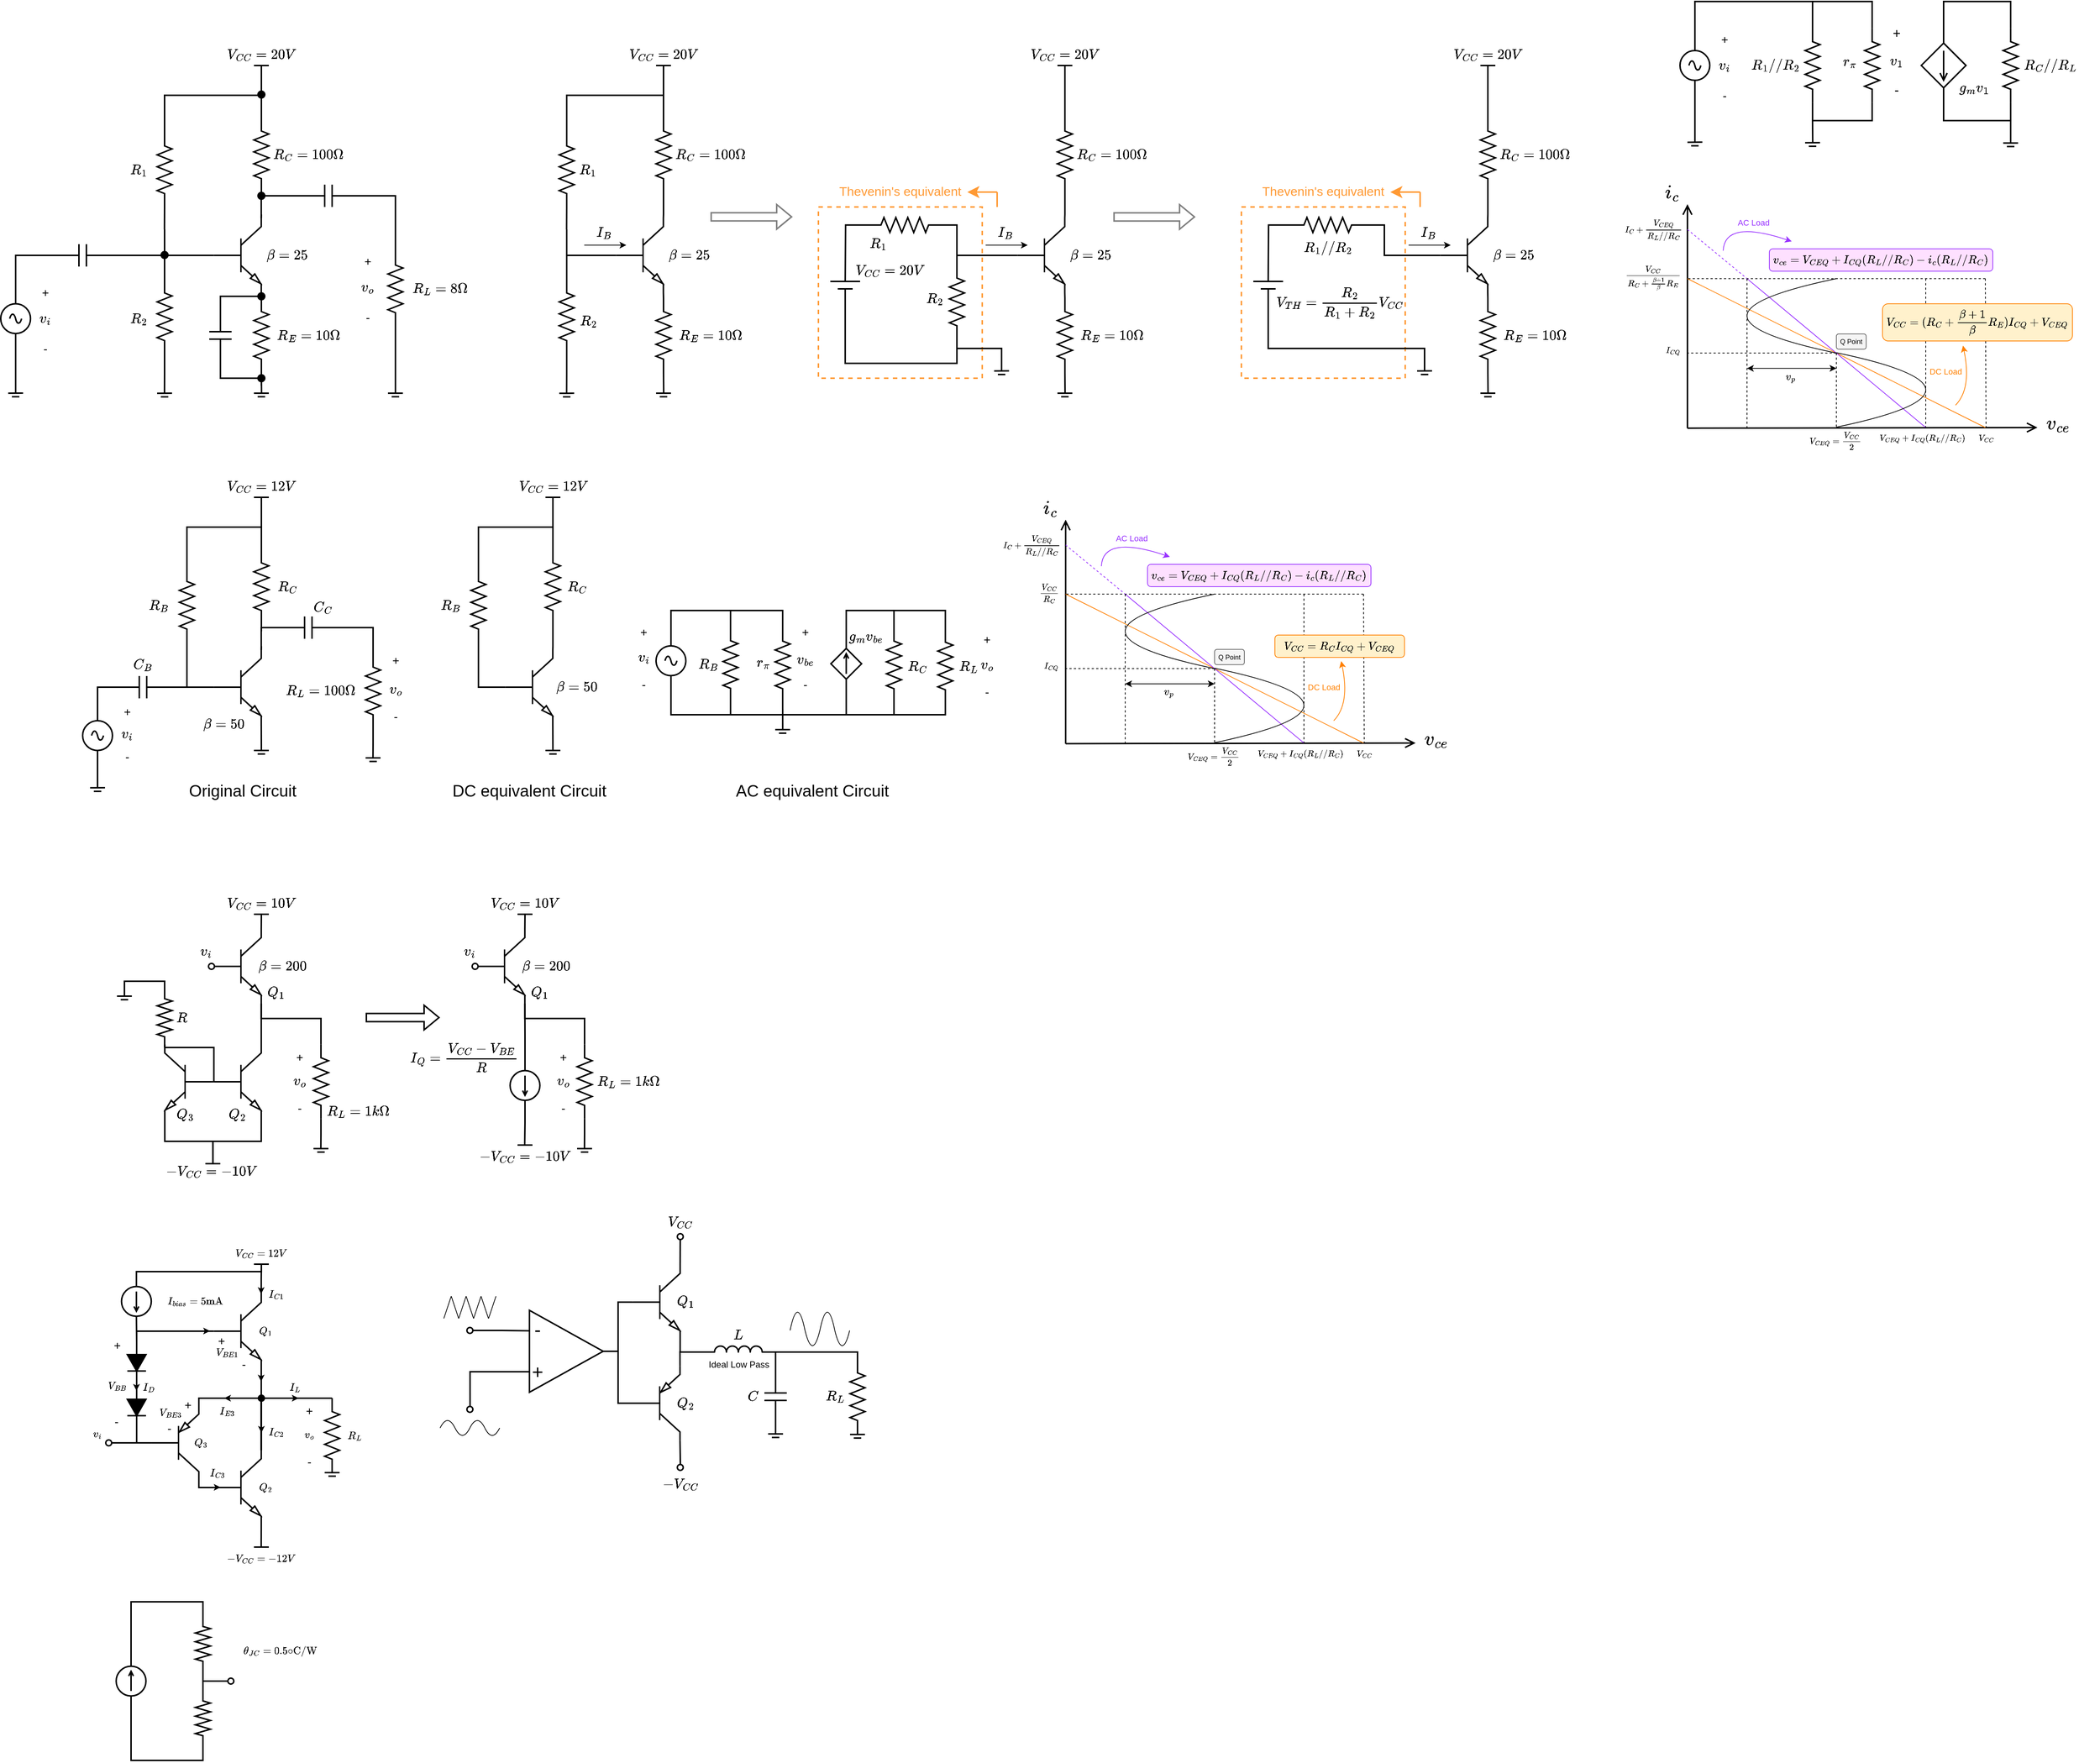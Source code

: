 <mxfile version="24.7.17">
  <diagram name="Page-1" id="MqKqHG0chiWsK1VbdBcf">
    <mxGraphModel dx="1506" dy="1398" grid="1" gridSize="10" guides="1" tooltips="1" connect="1" arrows="1" fold="1" page="1" pageScale="1" pageWidth="827" pageHeight="1169" math="1" shadow="0">
      <root>
        <mxCell id="0" />
        <mxCell id="1" parent="0" />
        <mxCell id="0VXw5R4QeLgqOWBGoTQH-323" value="" style="rounded=0;whiteSpace=wrap;html=1;fillColor=none;dashed=1;strokeWidth=2;strokeColor=#FF9933;" parent="1" vertex="1">
          <mxGeometry x="2228" y="1400" width="220" height="230" as="geometry" />
        </mxCell>
        <mxCell id="0VXw5R4QeLgqOWBGoTQH-1" style="edgeStyle=orthogonalEdgeStyle;rounded=0;orthogonalLoop=1;jettySize=auto;html=1;exitX=0.5;exitY=1;exitDx=0;exitDy=0;exitPerimeter=0;endArrow=none;endFill=0;strokeWidth=2;" parent="1" source="0VXw5R4QeLgqOWBGoTQH-2" edge="1">
          <mxGeometry relative="1" as="geometry">
            <mxPoint x="1150" y="1650" as="targetPoint" />
          </mxGeometry>
        </mxCell>
        <mxCell id="0VXw5R4QeLgqOWBGoTQH-2" value="" style="pointerEvents=1;verticalLabelPosition=bottom;shadow=0;dashed=0;align=center;html=1;verticalAlign=top;shape=mxgraph.electrical.signal_sources.source;aspect=fixed;points=[[0.5,0,0],[1,0.5,0],[0.5,1,0],[0,0.5,0]];elSignalType=ac;strokeWidth=2;" parent="1" vertex="1">
          <mxGeometry x="1130" y="1530" width="40" height="40" as="geometry" />
        </mxCell>
        <mxCell id="0VXw5R4QeLgqOWBGoTQH-4" value="" style="endArrow=none;html=1;rounded=0;strokeWidth=2;" parent="1" edge="1">
          <mxGeometry width="50" height="50" relative="1" as="geometry">
            <mxPoint x="1140" y="1650.15" as="sourcePoint" />
            <mxPoint x="1160" y="1650" as="targetPoint" />
          </mxGeometry>
        </mxCell>
        <mxCell id="0VXw5R4QeLgqOWBGoTQH-6" value="" style="verticalLabelPosition=bottom;shadow=0;dashed=0;align=center;html=1;verticalAlign=top;shape=mxgraph.electrical.transistors.npn_transistor_5;strokeWidth=2;" parent="1" vertex="1">
          <mxGeometry x="1416" y="1415" width="64" height="100" as="geometry" />
        </mxCell>
        <mxCell id="0VXw5R4QeLgqOWBGoTQH-7" style="edgeStyle=orthogonalEdgeStyle;rounded=0;orthogonalLoop=1;jettySize=auto;html=1;exitX=1;exitY=0.5;exitDx=0;exitDy=0;exitPerimeter=0;endArrow=none;endFill=0;strokeWidth=2;" parent="1" source="0VXw5R4QeLgqOWBGoTQH-8" edge="1">
          <mxGeometry relative="1" as="geometry">
            <mxPoint x="1660" y="1650" as="targetPoint" />
          </mxGeometry>
        </mxCell>
        <mxCell id="0VXw5R4QeLgqOWBGoTQH-8" value="" style="pointerEvents=1;verticalLabelPosition=bottom;shadow=0;dashed=0;align=center;html=1;verticalAlign=top;shape=mxgraph.electrical.resistors.resistor_2;rotation=90;strokeWidth=2;" parent="1" vertex="1">
          <mxGeometry x="1610" y="1500" width="100" height="20" as="geometry" />
        </mxCell>
        <mxCell id="0VXw5R4QeLgqOWBGoTQH-10" value="" style="endArrow=none;html=1;rounded=0;strokeWidth=2;" parent="1" edge="1">
          <mxGeometry width="50" height="50" relative="1" as="geometry">
            <mxPoint x="1470" y="1650.15" as="sourcePoint" />
            <mxPoint x="1490" y="1650.15" as="targetPoint" />
          </mxGeometry>
        </mxCell>
        <mxCell id="0VXw5R4QeLgqOWBGoTQH-11" value="" style="endArrow=none;html=1;rounded=0;strokeWidth=2;" parent="1" edge="1">
          <mxGeometry width="50" height="50" relative="1" as="geometry">
            <mxPoint x="1650" y="1650.15" as="sourcePoint" />
            <mxPoint x="1670" y="1650.15" as="targetPoint" />
          </mxGeometry>
        </mxCell>
        <mxCell id="0VXw5R4QeLgqOWBGoTQH-12" value="" style="endArrow=none;html=1;rounded=0;strokeWidth=2;" parent="1" edge="1">
          <mxGeometry width="50" height="50" relative="1" as="geometry">
            <mxPoint x="1145" y="1654.89" as="sourcePoint" />
            <mxPoint x="1155" y="1654.89" as="targetPoint" />
          </mxGeometry>
        </mxCell>
        <mxCell id="0VXw5R4QeLgqOWBGoTQH-13" value="" style="endArrow=none;html=1;rounded=0;strokeWidth=2;" parent="1" edge="1">
          <mxGeometry width="50" height="50" relative="1" as="geometry">
            <mxPoint x="1475" y="1654.89" as="sourcePoint" />
            <mxPoint x="1485" y="1654.89" as="targetPoint" />
          </mxGeometry>
        </mxCell>
        <mxCell id="0VXw5R4QeLgqOWBGoTQH-14" value="" style="endArrow=none;html=1;rounded=0;strokeWidth=2;" parent="1" edge="1">
          <mxGeometry width="50" height="50" relative="1" as="geometry">
            <mxPoint x="1655" y="1654.89" as="sourcePoint" />
            <mxPoint x="1665" y="1654.89" as="targetPoint" />
          </mxGeometry>
        </mxCell>
        <mxCell id="0VXw5R4QeLgqOWBGoTQH-17" value="$$R_L=8\Omega$$" style="text;html=1;align=center;verticalAlign=middle;whiteSpace=wrap;rounded=0;fontSize=16;" parent="1" vertex="1">
          <mxGeometry x="1690" y="1495" width="60" height="30" as="geometry" />
        </mxCell>
        <mxCell id="0VXw5R4QeLgqOWBGoTQH-18" value="$$v_i$$" style="text;html=1;align=center;verticalAlign=middle;whiteSpace=wrap;rounded=0;fontSize=16;" parent="1" vertex="1">
          <mxGeometry x="1160" y="1535" width="60" height="30" as="geometry" />
        </mxCell>
        <mxCell id="0VXw5R4QeLgqOWBGoTQH-19" value="+" style="text;html=1;align=center;verticalAlign=middle;whiteSpace=wrap;rounded=0;fontSize=16;" parent="1" vertex="1">
          <mxGeometry x="1160" y="1500" width="60" height="30" as="geometry" />
        </mxCell>
        <mxCell id="0VXw5R4QeLgqOWBGoTQH-20" value="-" style="text;html=1;align=center;verticalAlign=middle;whiteSpace=wrap;rounded=0;fontSize=16;" parent="1" vertex="1">
          <mxGeometry x="1160" y="1575" width="60" height="30" as="geometry" />
        </mxCell>
        <mxCell id="0VXw5R4QeLgqOWBGoTQH-21" value="$$v_o$$" style="text;html=1;align=center;verticalAlign=middle;whiteSpace=wrap;rounded=0;fontSize=16;" parent="1" vertex="1">
          <mxGeometry x="1593" y="1492.5" width="60" height="30" as="geometry" />
        </mxCell>
        <mxCell id="0VXw5R4QeLgqOWBGoTQH-22" value="+" style="text;html=1;align=center;verticalAlign=middle;whiteSpace=wrap;rounded=0;fontSize=16;" parent="1" vertex="1">
          <mxGeometry x="1593" y="1457.5" width="60" height="30" as="geometry" />
        </mxCell>
        <mxCell id="0VXw5R4QeLgqOWBGoTQH-23" value="-" style="text;html=1;align=center;verticalAlign=middle;whiteSpace=wrap;rounded=0;fontSize=16;" parent="1" vertex="1">
          <mxGeometry x="1593" y="1532.5" width="60" height="30" as="geometry" />
        </mxCell>
        <mxCell id="0VXw5R4QeLgqOWBGoTQH-32" value="" style="pointerEvents=1;verticalLabelPosition=bottom;shadow=0;dashed=0;align=center;html=1;verticalAlign=top;shape=mxgraph.electrical.capacitors.capacitor_1;strokeWidth=2;rotation=-180;" parent="1" vertex="1">
          <mxGeometry x="1190" y="1450" width="100" height="30" as="geometry" />
        </mxCell>
        <mxCell id="KkJVHoqy8BTquRj1_7dG-328" style="edgeStyle=orthogonalEdgeStyle;rounded=0;orthogonalLoop=1;jettySize=auto;html=1;exitX=0;exitY=0.5;exitDx=0;exitDy=0;exitPerimeter=0;entryX=0.5;entryY=0;entryDx=0;entryDy=0;strokeWidth=2;endArrow=none;endFill=0;" parent="1" source="0VXw5R4QeLgqOWBGoTQH-80" target="KkJVHoqy8BTquRj1_7dG-327" edge="1">
          <mxGeometry relative="1" as="geometry">
            <Array as="points">
              <mxPoint x="1834" y="2630" />
              <mxPoint x="1834" y="2630" />
            </Array>
          </mxGeometry>
        </mxCell>
        <mxCell id="0VXw5R4QeLgqOWBGoTQH-102" style="edgeStyle=orthogonalEdgeStyle;rounded=0;orthogonalLoop=1;jettySize=auto;html=1;exitX=1;exitY=0.5;exitDx=0;exitDy=0;exitPerimeter=0;strokeWidth=2;endArrow=none;endFill=0;" parent="1" source="0VXw5R4QeLgqOWBGoTQH-81" edge="1">
          <mxGeometry relative="1" as="geometry">
            <mxPoint x="1480.241" y="1650" as="targetPoint" />
          </mxGeometry>
        </mxCell>
        <mxCell id="0VXw5R4QeLgqOWBGoTQH-81" value="" style="pointerEvents=1;verticalLabelPosition=bottom;shadow=0;dashed=0;align=center;html=1;verticalAlign=top;shape=mxgraph.electrical.resistors.resistor_2;rotation=90;strokeWidth=2;" parent="1" vertex="1">
          <mxGeometry x="1430" y="1562.5" width="100" height="20" as="geometry" />
        </mxCell>
        <mxCell id="0VXw5R4QeLgqOWBGoTQH-83" style="edgeStyle=orthogonalEdgeStyle;rounded=0;orthogonalLoop=1;jettySize=auto;html=1;exitX=1;exitY=1;exitDx=0;exitDy=0;exitPerimeter=0;entryX=0;entryY=0.5;entryDx=0;entryDy=0;entryPerimeter=0;strokeWidth=2;endArrow=none;endFill=0;" parent="1" source="0VXw5R4QeLgqOWBGoTQH-6" target="0VXw5R4QeLgqOWBGoTQH-81" edge="1">
          <mxGeometry relative="1" as="geometry" />
        </mxCell>
        <mxCell id="0VXw5R4QeLgqOWBGoTQH-93" style="edgeStyle=orthogonalEdgeStyle;rounded=0;orthogonalLoop=1;jettySize=auto;html=1;exitX=0;exitY=0.5;exitDx=0;exitDy=0;exitPerimeter=0;strokeWidth=2;endArrow=none;endFill=0;" parent="1" source="0VXw5R4QeLgqOWBGoTQH-84" edge="1">
          <mxGeometry relative="1" as="geometry">
            <mxPoint x="1480" y="1210" as="targetPoint" />
          </mxGeometry>
        </mxCell>
        <mxCell id="0VXw5R4QeLgqOWBGoTQH-116" style="edgeStyle=orthogonalEdgeStyle;rounded=0;orthogonalLoop=1;jettySize=auto;html=1;exitX=1;exitY=0.5;exitDx=0;exitDy=0;exitPerimeter=0;strokeWidth=2;endArrow=none;endFill=0;" parent="1" source="0VXw5R4QeLgqOWBGoTQH-84" edge="1">
          <mxGeometry relative="1" as="geometry">
            <mxPoint x="1480" y="1390" as="targetPoint" />
          </mxGeometry>
        </mxCell>
        <mxCell id="0VXw5R4QeLgqOWBGoTQH-84" value="" style="pointerEvents=1;verticalLabelPosition=bottom;shadow=0;dashed=0;align=center;html=1;verticalAlign=top;shape=mxgraph.electrical.resistors.resistor_2;rotation=90;strokeWidth=2;" parent="1" vertex="1">
          <mxGeometry x="1430" y="1320" width="100" height="20" as="geometry" />
        </mxCell>
        <mxCell id="0VXw5R4QeLgqOWBGoTQH-85" style="edgeStyle=orthogonalEdgeStyle;rounded=0;orthogonalLoop=1;jettySize=auto;html=1;exitX=1;exitY=0.5;exitDx=0;exitDy=0;exitPerimeter=0;entryX=1;entryY=0;entryDx=0;entryDy=0;entryPerimeter=0;strokeWidth=2;endArrow=none;endFill=0;" parent="1" target="0VXw5R4QeLgqOWBGoTQH-6" edge="1">
          <mxGeometry relative="1" as="geometry">
            <mxPoint x="1480" y="1410" as="sourcePoint" />
          </mxGeometry>
        </mxCell>
        <mxCell id="0VXw5R4QeLgqOWBGoTQH-114" style="edgeStyle=orthogonalEdgeStyle;rounded=0;orthogonalLoop=1;jettySize=auto;html=1;exitX=1;exitY=0.5;exitDx=0;exitDy=0;exitPerimeter=0;strokeWidth=2;endArrow=none;endFill=0;" parent="1" source="0VXw5R4QeLgqOWBGoTQH-86" edge="1">
          <mxGeometry relative="1" as="geometry">
            <mxPoint x="1349.857" y="1430" as="targetPoint" />
          </mxGeometry>
        </mxCell>
        <mxCell id="0VXw5R4QeLgqOWBGoTQH-86" value="" style="pointerEvents=1;verticalLabelPosition=bottom;shadow=0;dashed=0;align=center;html=1;verticalAlign=top;shape=mxgraph.electrical.resistors.resistor_2;rotation=90;strokeWidth=2;" parent="1" vertex="1">
          <mxGeometry x="1300" y="1340" width="100" height="20" as="geometry" />
        </mxCell>
        <mxCell id="0VXw5R4QeLgqOWBGoTQH-101" style="edgeStyle=orthogonalEdgeStyle;rounded=0;orthogonalLoop=1;jettySize=auto;html=1;exitX=1;exitY=0.5;exitDx=0;exitDy=0;exitPerimeter=0;strokeWidth=2;endArrow=none;endFill=0;" parent="1" source="0VXw5R4QeLgqOWBGoTQH-87" edge="1">
          <mxGeometry relative="1" as="geometry">
            <mxPoint x="1349.897" y="1650" as="targetPoint" />
          </mxGeometry>
        </mxCell>
        <mxCell id="0VXw5R4QeLgqOWBGoTQH-87" value="" style="pointerEvents=1;verticalLabelPosition=bottom;shadow=0;dashed=0;align=center;html=1;verticalAlign=top;shape=mxgraph.electrical.resistors.resistor_2;rotation=90;strokeWidth=2;" parent="1" vertex="1">
          <mxGeometry x="1300" y="1537.5" width="100" height="20" as="geometry" />
        </mxCell>
        <mxCell id="0VXw5R4QeLgqOWBGoTQH-88" style="edgeStyle=orthogonalEdgeStyle;rounded=0;orthogonalLoop=1;jettySize=auto;html=1;exitX=0.5;exitY=0;exitDx=0;exitDy=0;exitPerimeter=0;entryX=1;entryY=0.5;entryDx=0;entryDy=0;entryPerimeter=0;strokeWidth=2;endArrow=none;endFill=0;" parent="1" source="0VXw5R4QeLgqOWBGoTQH-2" target="0VXw5R4QeLgqOWBGoTQH-32" edge="1">
          <mxGeometry relative="1" as="geometry" />
        </mxCell>
        <mxCell id="0VXw5R4QeLgqOWBGoTQH-89" style="edgeStyle=orthogonalEdgeStyle;rounded=0;orthogonalLoop=1;jettySize=auto;html=1;exitX=0;exitY=0.5;exitDx=0;exitDy=0;exitPerimeter=0;entryX=0;entryY=0.5;entryDx=0;entryDy=0;entryPerimeter=0;strokeWidth=2;endArrow=none;endFill=0;" parent="1" source="0VXw5R4QeLgqOWBGoTQH-32" target="0VXw5R4QeLgqOWBGoTQH-6" edge="1">
          <mxGeometry relative="1" as="geometry" />
        </mxCell>
        <mxCell id="0VXw5R4QeLgqOWBGoTQH-91" style="edgeStyle=orthogonalEdgeStyle;rounded=0;orthogonalLoop=1;jettySize=auto;html=1;exitX=0;exitY=0.5;exitDx=0;exitDy=0;exitPerimeter=0;entryX=1;entryY=0.5;entryDx=0;entryDy=0;entryPerimeter=0;strokeWidth=2;endArrow=none;endFill=0;" parent="1" source="0VXw5R4QeLgqOWBGoTQH-87" edge="1">
          <mxGeometry relative="1" as="geometry">
            <mxPoint x="1350" y="1430" as="targetPoint" />
          </mxGeometry>
        </mxCell>
        <mxCell id="0VXw5R4QeLgqOWBGoTQH-92" value="" style="endArrow=none;html=1;rounded=0;strokeWidth=2;" parent="1" edge="1">
          <mxGeometry width="50" height="50" relative="1" as="geometry">
            <mxPoint x="1470" y="1210" as="sourcePoint" />
            <mxPoint x="1490" y="1210" as="targetPoint" />
          </mxGeometry>
        </mxCell>
        <mxCell id="0VXw5R4QeLgqOWBGoTQH-95" style="edgeStyle=orthogonalEdgeStyle;rounded=0;orthogonalLoop=1;jettySize=auto;html=1;exitX=0;exitY=0.5;exitDx=0;exitDy=0;exitPerimeter=0;entryX=0;entryY=0.5;entryDx=0;entryDy=0;entryPerimeter=0;strokeWidth=2;endArrow=none;endFill=0;" parent="1" source="0VXw5R4QeLgqOWBGoTQH-86" target="0VXw5R4QeLgqOWBGoTQH-84" edge="1">
          <mxGeometry relative="1" as="geometry">
            <Array as="points">
              <mxPoint x="1350" y="1250" />
              <mxPoint x="1480" y="1250" />
            </Array>
          </mxGeometry>
        </mxCell>
        <mxCell id="0VXw5R4QeLgqOWBGoTQH-96" value="" style="pointerEvents=1;verticalLabelPosition=bottom;shadow=0;dashed=0;align=center;html=1;verticalAlign=top;shape=mxgraph.electrical.capacitors.capacitor_1;strokeWidth=2;rotation=-180;" parent="1" vertex="1">
          <mxGeometry x="1520" y="1370" width="100" height="30" as="geometry" />
        </mxCell>
        <mxCell id="0VXw5R4QeLgqOWBGoTQH-97" style="edgeStyle=orthogonalEdgeStyle;rounded=0;orthogonalLoop=1;jettySize=auto;html=1;exitX=1;exitY=0.5;exitDx=0;exitDy=0;exitPerimeter=0;entryX=1;entryY=0;entryDx=0;entryDy=0;entryPerimeter=0;strokeWidth=2;endArrow=none;endFill=0;" parent="1" source="0VXw5R4QeLgqOWBGoTQH-96" target="0VXw5R4QeLgqOWBGoTQH-6" edge="1">
          <mxGeometry relative="1" as="geometry">
            <Array as="points">
              <mxPoint x="1480" y="1385" />
            </Array>
          </mxGeometry>
        </mxCell>
        <mxCell id="0VXw5R4QeLgqOWBGoTQH-98" style="edgeStyle=orthogonalEdgeStyle;rounded=0;orthogonalLoop=1;jettySize=auto;html=1;exitX=0;exitY=0.5;exitDx=0;exitDy=0;exitPerimeter=0;entryX=0;entryY=0.5;entryDx=0;entryDy=0;entryPerimeter=0;endArrow=none;endFill=0;strokeWidth=2;" parent="1" source="0VXw5R4QeLgqOWBGoTQH-96" target="0VXw5R4QeLgqOWBGoTQH-8" edge="1">
          <mxGeometry relative="1" as="geometry" />
        </mxCell>
        <mxCell id="0VXw5R4QeLgqOWBGoTQH-99" value="" style="endArrow=none;html=1;rounded=0;strokeWidth=2;" parent="1" edge="1">
          <mxGeometry width="50" height="50" relative="1" as="geometry">
            <mxPoint x="1340" y="1650.3" as="sourcePoint" />
            <mxPoint x="1360" y="1650.15" as="targetPoint" />
          </mxGeometry>
        </mxCell>
        <mxCell id="0VXw5R4QeLgqOWBGoTQH-100" value="" style="endArrow=none;html=1;rounded=0;strokeWidth=2;" parent="1" edge="1">
          <mxGeometry width="50" height="50" relative="1" as="geometry">
            <mxPoint x="1345" y="1655.04" as="sourcePoint" />
            <mxPoint x="1355" y="1655.04" as="targetPoint" />
          </mxGeometry>
        </mxCell>
        <mxCell id="0VXw5R4QeLgqOWBGoTQH-103" value="$$V_{CC}=20V$$" style="text;html=1;align=center;verticalAlign=middle;whiteSpace=wrap;rounded=0;fontSize=16;" parent="1" vertex="1">
          <mxGeometry x="1450" y="1180" width="60" height="30" as="geometry" />
        </mxCell>
        <mxCell id="0VXw5R4QeLgqOWBGoTQH-104" value="$$R_1$$" style="text;html=1;align=center;verticalAlign=middle;whiteSpace=wrap;rounded=0;fontSize=16;" parent="1" vertex="1">
          <mxGeometry x="1285" y="1335" width="60" height="30" as="geometry" />
        </mxCell>
        <mxCell id="0VXw5R4QeLgqOWBGoTQH-105" value="$$R_2$$" style="text;html=1;align=center;verticalAlign=middle;whiteSpace=wrap;rounded=0;fontSize=16;" parent="1" vertex="1">
          <mxGeometry x="1285" y="1535" width="60" height="30" as="geometry" />
        </mxCell>
        <mxCell id="0VXw5R4QeLgqOWBGoTQH-106" value="$$R_E=10\Omega$$" style="text;html=1;align=center;verticalAlign=middle;whiteSpace=wrap;rounded=0;fontSize=16;" parent="1" vertex="1">
          <mxGeometry x="1513" y="1557.5" width="60" height="30" as="geometry" />
        </mxCell>
        <mxCell id="0VXw5R4QeLgqOWBGoTQH-107" value="$$R_C=100\Omega$$" style="text;html=1;align=center;verticalAlign=middle;whiteSpace=wrap;rounded=0;fontSize=16;" parent="1" vertex="1">
          <mxGeometry x="1513" y="1315" width="60" height="30" as="geometry" />
        </mxCell>
        <mxCell id="0VXw5R4QeLgqOWBGoTQH-108" value="" style="ellipse;whiteSpace=wrap;html=1;aspect=fixed;fillColor=#000000;" parent="1" vertex="1">
          <mxGeometry x="1345" y="1459.5" width="10" height="10" as="geometry" />
        </mxCell>
        <mxCell id="0VXw5R4QeLgqOWBGoTQH-109" value="" style="ellipse;whiteSpace=wrap;html=1;aspect=fixed;fillColor=#000000;" parent="1" vertex="1">
          <mxGeometry x="1475" y="1244" width="10" height="10" as="geometry" />
        </mxCell>
        <mxCell id="0VXw5R4QeLgqOWBGoTQH-110" value="" style="ellipse;whiteSpace=wrap;html=1;aspect=fixed;fillColor=#000000;" parent="1" vertex="1">
          <mxGeometry x="1475" y="1380" width="10" height="10" as="geometry" />
        </mxCell>
        <mxCell id="0VXw5R4QeLgqOWBGoTQH-123" style="edgeStyle=orthogonalEdgeStyle;rounded=0;orthogonalLoop=1;jettySize=auto;html=1;exitX=0;exitY=0.5;exitDx=0;exitDy=0;exitPerimeter=0;strokeWidth=2;endArrow=none;endFill=0;" parent="1" source="0VXw5R4QeLgqOWBGoTQH-121" edge="1">
          <mxGeometry relative="1" as="geometry">
            <mxPoint x="1480" y="1640" as="targetPoint" />
            <Array as="points">
              <mxPoint x="1425" y="1630" />
              <mxPoint x="1480" y="1630" />
            </Array>
          </mxGeometry>
        </mxCell>
        <mxCell id="0VXw5R4QeLgqOWBGoTQH-121" value="" style="pointerEvents=1;verticalLabelPosition=bottom;shadow=0;dashed=0;align=center;html=1;verticalAlign=top;shape=mxgraph.electrical.capacitors.capacitor_1;strokeWidth=2;rotation=-90;" parent="1" vertex="1">
          <mxGeometry x="1375" y="1557.5" width="100" height="30" as="geometry" />
        </mxCell>
        <mxCell id="0VXw5R4QeLgqOWBGoTQH-122" style="edgeStyle=orthogonalEdgeStyle;rounded=0;orthogonalLoop=1;jettySize=auto;html=1;exitX=1;exitY=0.5;exitDx=0;exitDy=0;exitPerimeter=0;entryX=0;entryY=0.5;entryDx=0;entryDy=0;entryPerimeter=0;strokeWidth=2;endArrow=none;endFill=0;" parent="1" source="0VXw5R4QeLgqOWBGoTQH-121" target="0VXw5R4QeLgqOWBGoTQH-81" edge="1">
          <mxGeometry relative="1" as="geometry">
            <Array as="points">
              <mxPoint x="1425" y="1520" />
              <mxPoint x="1480" y="1520" />
            </Array>
          </mxGeometry>
        </mxCell>
        <mxCell id="0VXw5R4QeLgqOWBGoTQH-124" value="" style="ellipse;whiteSpace=wrap;html=1;aspect=fixed;fillColor=#000000;" parent="1" vertex="1">
          <mxGeometry x="1475" y="1515" width="10" height="10" as="geometry" />
        </mxCell>
        <mxCell id="0VXw5R4QeLgqOWBGoTQH-125" value="" style="ellipse;whiteSpace=wrap;html=1;aspect=fixed;fillColor=#000000;" parent="1" vertex="1">
          <mxGeometry x="1475" y="1625" width="10" height="10" as="geometry" />
        </mxCell>
        <mxCell id="0VXw5R4QeLgqOWBGoTQH-127" value="$$\beta=25$$" style="text;html=1;align=center;verticalAlign=middle;whiteSpace=wrap;rounded=0;fontSize=16;" parent="1" vertex="1">
          <mxGeometry x="1485" y="1450" width="60" height="30" as="geometry" />
        </mxCell>
        <mxCell id="0VXw5R4QeLgqOWBGoTQH-128" value="" style="verticalLabelPosition=bottom;shadow=0;dashed=0;align=center;html=1;verticalAlign=top;shape=mxgraph.electrical.transistors.npn_transistor_5;strokeWidth=2;" parent="1" vertex="1">
          <mxGeometry x="1956" y="1415" width="64" height="100" as="geometry" />
        </mxCell>
        <mxCell id="0VXw5R4QeLgqOWBGoTQH-129" value="" style="endArrow=none;html=1;rounded=0;strokeWidth=2;" parent="1" edge="1">
          <mxGeometry width="50" height="50" relative="1" as="geometry">
            <mxPoint x="2010" y="1650.15" as="sourcePoint" />
            <mxPoint x="2030" y="1650.15" as="targetPoint" />
          </mxGeometry>
        </mxCell>
        <mxCell id="0VXw5R4QeLgqOWBGoTQH-130" value="" style="endArrow=none;html=1;rounded=0;strokeWidth=2;" parent="1" edge="1">
          <mxGeometry width="50" height="50" relative="1" as="geometry">
            <mxPoint x="2015" y="1654.89" as="sourcePoint" />
            <mxPoint x="2025" y="1654.89" as="targetPoint" />
          </mxGeometry>
        </mxCell>
        <mxCell id="0VXw5R4QeLgqOWBGoTQH-131" style="edgeStyle=orthogonalEdgeStyle;rounded=0;orthogonalLoop=1;jettySize=auto;html=1;exitX=1;exitY=0.5;exitDx=0;exitDy=0;exitPerimeter=0;strokeWidth=2;endArrow=none;endFill=0;" parent="1" source="0VXw5R4QeLgqOWBGoTQH-132" edge="1">
          <mxGeometry relative="1" as="geometry">
            <mxPoint x="2020.241" y="1650" as="targetPoint" />
          </mxGeometry>
        </mxCell>
        <mxCell id="0VXw5R4QeLgqOWBGoTQH-132" value="" style="pointerEvents=1;verticalLabelPosition=bottom;shadow=0;dashed=0;align=center;html=1;verticalAlign=top;shape=mxgraph.electrical.resistors.resistor_2;rotation=90;strokeWidth=2;" parent="1" vertex="1">
          <mxGeometry x="1970" y="1562.5" width="100" height="20" as="geometry" />
        </mxCell>
        <mxCell id="0VXw5R4QeLgqOWBGoTQH-133" style="edgeStyle=orthogonalEdgeStyle;rounded=0;orthogonalLoop=1;jettySize=auto;html=1;exitX=1;exitY=1;exitDx=0;exitDy=0;exitPerimeter=0;entryX=0;entryY=0.5;entryDx=0;entryDy=0;entryPerimeter=0;strokeWidth=2;endArrow=none;endFill=0;" parent="1" source="0VXw5R4QeLgqOWBGoTQH-128" target="0VXw5R4QeLgqOWBGoTQH-132" edge="1">
          <mxGeometry relative="1" as="geometry" />
        </mxCell>
        <mxCell id="0VXw5R4QeLgqOWBGoTQH-134" style="edgeStyle=orthogonalEdgeStyle;rounded=0;orthogonalLoop=1;jettySize=auto;html=1;exitX=0;exitY=0.5;exitDx=0;exitDy=0;exitPerimeter=0;strokeWidth=2;endArrow=none;endFill=0;" parent="1" source="0VXw5R4QeLgqOWBGoTQH-136" edge="1">
          <mxGeometry relative="1" as="geometry">
            <mxPoint x="2020" y="1210" as="targetPoint" />
          </mxGeometry>
        </mxCell>
        <mxCell id="0VXw5R4QeLgqOWBGoTQH-135" style="edgeStyle=orthogonalEdgeStyle;rounded=0;orthogonalLoop=1;jettySize=auto;html=1;exitX=1;exitY=0.5;exitDx=0;exitDy=0;exitPerimeter=0;strokeWidth=2;endArrow=none;endFill=0;" parent="1" source="0VXw5R4QeLgqOWBGoTQH-136" edge="1">
          <mxGeometry relative="1" as="geometry">
            <mxPoint x="2020" y="1390" as="targetPoint" />
          </mxGeometry>
        </mxCell>
        <mxCell id="0VXw5R4QeLgqOWBGoTQH-136" value="" style="pointerEvents=1;verticalLabelPosition=bottom;shadow=0;dashed=0;align=center;html=1;verticalAlign=top;shape=mxgraph.electrical.resistors.resistor_2;rotation=90;strokeWidth=2;" parent="1" vertex="1">
          <mxGeometry x="1970" y="1320" width="100" height="20" as="geometry" />
        </mxCell>
        <mxCell id="0VXw5R4QeLgqOWBGoTQH-137" style="edgeStyle=orthogonalEdgeStyle;rounded=0;orthogonalLoop=1;jettySize=auto;html=1;exitX=1;exitY=0.5;exitDx=0;exitDy=0;exitPerimeter=0;entryX=1;entryY=0;entryDx=0;entryDy=0;entryPerimeter=0;strokeWidth=2;endArrow=none;endFill=0;" parent="1" target="0VXw5R4QeLgqOWBGoTQH-128" edge="1">
          <mxGeometry relative="1" as="geometry">
            <mxPoint x="2020" y="1410" as="sourcePoint" />
          </mxGeometry>
        </mxCell>
        <mxCell id="0VXw5R4QeLgqOWBGoTQH-138" style="edgeStyle=orthogonalEdgeStyle;rounded=0;orthogonalLoop=1;jettySize=auto;html=1;exitX=1;exitY=0.5;exitDx=0;exitDy=0;exitPerimeter=0;strokeWidth=2;endArrow=none;endFill=0;" parent="1" source="0VXw5R4QeLgqOWBGoTQH-139" edge="1">
          <mxGeometry relative="1" as="geometry">
            <mxPoint x="1889.857" y="1430" as="targetPoint" />
          </mxGeometry>
        </mxCell>
        <mxCell id="0VXw5R4QeLgqOWBGoTQH-139" value="" style="pointerEvents=1;verticalLabelPosition=bottom;shadow=0;dashed=0;align=center;html=1;verticalAlign=top;shape=mxgraph.electrical.resistors.resistor_2;rotation=90;strokeWidth=2;" parent="1" vertex="1">
          <mxGeometry x="1840" y="1340" width="100" height="20" as="geometry" />
        </mxCell>
        <mxCell id="0VXw5R4QeLgqOWBGoTQH-140" style="edgeStyle=orthogonalEdgeStyle;rounded=0;orthogonalLoop=1;jettySize=auto;html=1;exitX=1;exitY=0.5;exitDx=0;exitDy=0;exitPerimeter=0;strokeWidth=2;endArrow=none;endFill=0;" parent="1" source="0VXw5R4QeLgqOWBGoTQH-141" edge="1">
          <mxGeometry relative="1" as="geometry">
            <mxPoint x="1889.897" y="1650" as="targetPoint" />
          </mxGeometry>
        </mxCell>
        <mxCell id="0VXw5R4QeLgqOWBGoTQH-141" value="" style="pointerEvents=1;verticalLabelPosition=bottom;shadow=0;dashed=0;align=center;html=1;verticalAlign=top;shape=mxgraph.electrical.resistors.resistor_2;rotation=90;strokeWidth=2;" parent="1" vertex="1">
          <mxGeometry x="1840" y="1537.5" width="100" height="20" as="geometry" />
        </mxCell>
        <mxCell id="0VXw5R4QeLgqOWBGoTQH-142" style="edgeStyle=orthogonalEdgeStyle;rounded=0;orthogonalLoop=1;jettySize=auto;html=1;exitX=0;exitY=0.5;exitDx=0;exitDy=0;entryX=0;entryY=0.5;entryDx=0;entryDy=0;entryPerimeter=0;strokeWidth=2;endArrow=none;endFill=0;exitPerimeter=0;" parent="1" source="0VXw5R4QeLgqOWBGoTQH-141" target="0VXw5R4QeLgqOWBGoTQH-128" edge="1">
          <mxGeometry relative="1" as="geometry">
            <mxPoint x="1895" y="1464.5" as="sourcePoint" />
          </mxGeometry>
        </mxCell>
        <mxCell id="0VXw5R4QeLgqOWBGoTQH-143" style="edgeStyle=orthogonalEdgeStyle;rounded=0;orthogonalLoop=1;jettySize=auto;html=1;exitX=0;exitY=0.5;exitDx=0;exitDy=0;exitPerimeter=0;entryX=1;entryY=0.5;entryDx=0;entryDy=0;entryPerimeter=0;strokeWidth=2;endArrow=none;endFill=0;" parent="1" source="0VXw5R4QeLgqOWBGoTQH-141" edge="1">
          <mxGeometry relative="1" as="geometry">
            <mxPoint x="1890" y="1430" as="targetPoint" />
          </mxGeometry>
        </mxCell>
        <mxCell id="0VXw5R4QeLgqOWBGoTQH-144" value="" style="endArrow=none;html=1;rounded=0;strokeWidth=2;" parent="1" edge="1">
          <mxGeometry width="50" height="50" relative="1" as="geometry">
            <mxPoint x="2010" y="1210" as="sourcePoint" />
            <mxPoint x="2030" y="1210" as="targetPoint" />
          </mxGeometry>
        </mxCell>
        <mxCell id="0VXw5R4QeLgqOWBGoTQH-145" style="edgeStyle=orthogonalEdgeStyle;rounded=0;orthogonalLoop=1;jettySize=auto;html=1;exitX=0;exitY=0.5;exitDx=0;exitDy=0;exitPerimeter=0;entryX=0;entryY=0.5;entryDx=0;entryDy=0;entryPerimeter=0;strokeWidth=2;endArrow=none;endFill=0;" parent="1" source="0VXw5R4QeLgqOWBGoTQH-139" target="0VXw5R4QeLgqOWBGoTQH-136" edge="1">
          <mxGeometry relative="1" as="geometry">
            <Array as="points">
              <mxPoint x="1890" y="1250" />
              <mxPoint x="2020" y="1250" />
            </Array>
          </mxGeometry>
        </mxCell>
        <mxCell id="0VXw5R4QeLgqOWBGoTQH-147" value="" style="endArrow=none;html=1;rounded=0;strokeWidth=2;" parent="1" edge="1">
          <mxGeometry width="50" height="50" relative="1" as="geometry">
            <mxPoint x="1880" y="1650.3" as="sourcePoint" />
            <mxPoint x="1900" y="1650.15" as="targetPoint" />
          </mxGeometry>
        </mxCell>
        <mxCell id="0VXw5R4QeLgqOWBGoTQH-148" value="" style="endArrow=none;html=1;rounded=0;strokeWidth=2;" parent="1" edge="1">
          <mxGeometry width="50" height="50" relative="1" as="geometry">
            <mxPoint x="1885" y="1655.04" as="sourcePoint" />
            <mxPoint x="1895" y="1655.04" as="targetPoint" />
          </mxGeometry>
        </mxCell>
        <mxCell id="0VXw5R4QeLgqOWBGoTQH-149" value="$$V_{CC}=20V$$" style="text;html=1;align=center;verticalAlign=middle;whiteSpace=wrap;rounded=0;fontSize=16;" parent="1" vertex="1">
          <mxGeometry x="1990" y="1180" width="60" height="30" as="geometry" />
        </mxCell>
        <mxCell id="0VXw5R4QeLgqOWBGoTQH-150" value="$$R_1$$" style="text;html=1;align=center;verticalAlign=middle;whiteSpace=wrap;rounded=0;fontSize=16;" parent="1" vertex="1">
          <mxGeometry x="1910" y="1335" width="17" height="30" as="geometry" />
        </mxCell>
        <mxCell id="0VXw5R4QeLgqOWBGoTQH-151" value="$$R_2$$" style="text;html=1;align=center;verticalAlign=middle;whiteSpace=wrap;rounded=0;fontSize=16;" parent="1" vertex="1">
          <mxGeometry x="1903.5" y="1537.5" width="30" height="30" as="geometry" />
        </mxCell>
        <mxCell id="0VXw5R4QeLgqOWBGoTQH-152" value="$$R_E=10\Omega$$" style="text;html=1;align=center;verticalAlign=middle;whiteSpace=wrap;rounded=0;fontSize=16;" parent="1" vertex="1">
          <mxGeometry x="2053" y="1557.5" width="60" height="30" as="geometry" />
        </mxCell>
        <mxCell id="0VXw5R4QeLgqOWBGoTQH-153" value="$$R_C=100\Omega$$" style="text;html=1;align=center;verticalAlign=middle;whiteSpace=wrap;rounded=0;fontSize=16;" parent="1" vertex="1">
          <mxGeometry x="2053" y="1315" width="60" height="30" as="geometry" />
        </mxCell>
        <mxCell id="0VXw5R4QeLgqOWBGoTQH-163" style="edgeStyle=orthogonalEdgeStyle;rounded=0;orthogonalLoop=1;jettySize=auto;html=1;exitX=0.5;exitY=1;exitDx=0;exitDy=0;strokeWidth=2;endArrow=none;endFill=0;" parent="1" edge="1">
          <mxGeometry relative="1" as="geometry">
            <mxPoint x="2020" y="1410" as="targetPoint" />
            <mxPoint x="2020" y="1390" as="sourcePoint" />
          </mxGeometry>
        </mxCell>
        <mxCell id="0VXw5R4QeLgqOWBGoTQH-162" value="$$\beta=25$$" style="text;html=1;align=center;verticalAlign=middle;whiteSpace=wrap;rounded=0;fontSize=16;" parent="1" vertex="1">
          <mxGeometry x="2025" y="1450" width="60" height="30" as="geometry" />
        </mxCell>
        <mxCell id="0VXw5R4QeLgqOWBGoTQH-195" value="" style="shape=flexArrow;endArrow=classic;html=1;rounded=0;fillColor=default;strokeWidth=2;fontColor=#787878;strokeColor=#808080;" parent="1" edge="1">
          <mxGeometry width="50" height="50" relative="1" as="geometry">
            <mxPoint x="2083" y="1413.2" as="sourcePoint" />
            <mxPoint x="2193" y="1413.2" as="targetPoint" />
          </mxGeometry>
        </mxCell>
        <mxCell id="0VXw5R4QeLgqOWBGoTQH-274" value="" style="endArrow=classic;html=1;rounded=0;" parent="1" edge="1">
          <mxGeometry width="50" height="50" relative="1" as="geometry">
            <mxPoint x="1913.58" y="1451.25" as="sourcePoint" />
            <mxPoint x="1970" y="1451.25" as="targetPoint" />
          </mxGeometry>
        </mxCell>
        <mxCell id="0VXw5R4QeLgqOWBGoTQH-275" value="$$I_B$$" style="text;html=1;align=center;verticalAlign=middle;whiteSpace=wrap;rounded=0;fontSize=16;" parent="1" vertex="1">
          <mxGeometry x="1910" y="1419.2" width="60" height="30" as="geometry" />
        </mxCell>
        <mxCell id="0VXw5R4QeLgqOWBGoTQH-276" value="" style="verticalLabelPosition=bottom;shadow=0;dashed=0;align=center;html=1;verticalAlign=top;shape=mxgraph.electrical.transistors.npn_transistor_5;strokeWidth=2;" parent="1" vertex="1">
          <mxGeometry x="2495" y="1415" width="64" height="100" as="geometry" />
        </mxCell>
        <mxCell id="0VXw5R4QeLgqOWBGoTQH-277" value="" style="endArrow=none;html=1;rounded=0;strokeWidth=2;" parent="1" edge="1">
          <mxGeometry width="50" height="50" relative="1" as="geometry">
            <mxPoint x="2549" y="1650.15" as="sourcePoint" />
            <mxPoint x="2569" y="1650.15" as="targetPoint" />
          </mxGeometry>
        </mxCell>
        <mxCell id="0VXw5R4QeLgqOWBGoTQH-278" value="" style="endArrow=none;html=1;rounded=0;strokeWidth=2;" parent="1" edge="1">
          <mxGeometry width="50" height="50" relative="1" as="geometry">
            <mxPoint x="2554" y="1654.89" as="sourcePoint" />
            <mxPoint x="2564" y="1654.89" as="targetPoint" />
          </mxGeometry>
        </mxCell>
        <mxCell id="0VXw5R4QeLgqOWBGoTQH-279" style="edgeStyle=orthogonalEdgeStyle;rounded=0;orthogonalLoop=1;jettySize=auto;html=1;exitX=1;exitY=0.5;exitDx=0;exitDy=0;exitPerimeter=0;strokeWidth=2;endArrow=none;endFill=0;" parent="1" source="0VXw5R4QeLgqOWBGoTQH-280" edge="1">
          <mxGeometry relative="1" as="geometry">
            <mxPoint x="2559.241" y="1650" as="targetPoint" />
          </mxGeometry>
        </mxCell>
        <mxCell id="0VXw5R4QeLgqOWBGoTQH-280" value="" style="pointerEvents=1;verticalLabelPosition=bottom;shadow=0;dashed=0;align=center;html=1;verticalAlign=top;shape=mxgraph.electrical.resistors.resistor_2;rotation=90;strokeWidth=2;" parent="1" vertex="1">
          <mxGeometry x="2509" y="1562.5" width="100" height="20" as="geometry" />
        </mxCell>
        <mxCell id="0VXw5R4QeLgqOWBGoTQH-281" style="edgeStyle=orthogonalEdgeStyle;rounded=0;orthogonalLoop=1;jettySize=auto;html=1;exitX=1;exitY=1;exitDx=0;exitDy=0;exitPerimeter=0;entryX=0;entryY=0.5;entryDx=0;entryDy=0;entryPerimeter=0;strokeWidth=2;endArrow=none;endFill=0;" parent="1" source="0VXw5R4QeLgqOWBGoTQH-276" target="0VXw5R4QeLgqOWBGoTQH-280" edge="1">
          <mxGeometry relative="1" as="geometry" />
        </mxCell>
        <mxCell id="0VXw5R4QeLgqOWBGoTQH-282" style="edgeStyle=orthogonalEdgeStyle;rounded=0;orthogonalLoop=1;jettySize=auto;html=1;exitX=0;exitY=0.5;exitDx=0;exitDy=0;exitPerimeter=0;strokeWidth=2;endArrow=none;endFill=0;" parent="1" source="0VXw5R4QeLgqOWBGoTQH-284" edge="1">
          <mxGeometry relative="1" as="geometry">
            <mxPoint x="2559" y="1210" as="targetPoint" />
          </mxGeometry>
        </mxCell>
        <mxCell id="0VXw5R4QeLgqOWBGoTQH-283" style="edgeStyle=orthogonalEdgeStyle;rounded=0;orthogonalLoop=1;jettySize=auto;html=1;exitX=1;exitY=0.5;exitDx=0;exitDy=0;exitPerimeter=0;strokeWidth=2;endArrow=none;endFill=0;" parent="1" source="0VXw5R4QeLgqOWBGoTQH-284" edge="1">
          <mxGeometry relative="1" as="geometry">
            <mxPoint x="2559" y="1390" as="targetPoint" />
          </mxGeometry>
        </mxCell>
        <mxCell id="0VXw5R4QeLgqOWBGoTQH-284" value="" style="pointerEvents=1;verticalLabelPosition=bottom;shadow=0;dashed=0;align=center;html=1;verticalAlign=top;shape=mxgraph.electrical.resistors.resistor_2;rotation=90;strokeWidth=2;" parent="1" vertex="1">
          <mxGeometry x="2509" y="1320" width="100" height="20" as="geometry" />
        </mxCell>
        <mxCell id="0VXw5R4QeLgqOWBGoTQH-285" style="edgeStyle=orthogonalEdgeStyle;rounded=0;orthogonalLoop=1;jettySize=auto;html=1;exitX=1;exitY=0.5;exitDx=0;exitDy=0;exitPerimeter=0;entryX=1;entryY=0;entryDx=0;entryDy=0;entryPerimeter=0;strokeWidth=2;endArrow=none;endFill=0;" parent="1" target="0VXw5R4QeLgqOWBGoTQH-276" edge="1">
          <mxGeometry relative="1" as="geometry">
            <mxPoint x="2559" y="1410" as="sourcePoint" />
          </mxGeometry>
        </mxCell>
        <mxCell id="0VXw5R4QeLgqOWBGoTQH-316" style="edgeStyle=orthogonalEdgeStyle;rounded=0;orthogonalLoop=1;jettySize=auto;html=1;exitX=0;exitY=0.5;exitDx=0;exitDy=0;exitPerimeter=0;strokeWidth=2;endArrow=none;endFill=0;" parent="1" source="0VXw5R4QeLgqOWBGoTQH-287" edge="1">
          <mxGeometry relative="1" as="geometry">
            <mxPoint x="2264" y="1500" as="targetPoint" />
          </mxGeometry>
        </mxCell>
        <mxCell id="0VXw5R4QeLgqOWBGoTQH-287" value="" style="pointerEvents=1;verticalLabelPosition=bottom;shadow=0;dashed=0;align=center;html=1;verticalAlign=top;shape=mxgraph.electrical.resistors.resistor_2;rotation=0;strokeWidth=2;" parent="1" vertex="1">
          <mxGeometry x="2294" y="1414.2" width="100" height="20" as="geometry" />
        </mxCell>
        <mxCell id="0VXw5R4QeLgqOWBGoTQH-321" style="edgeStyle=orthogonalEdgeStyle;rounded=0;orthogonalLoop=1;jettySize=auto;html=1;exitX=1;exitY=0.5;exitDx=0;exitDy=0;exitPerimeter=0;strokeWidth=2;endArrow=none;endFill=0;" parent="1" source="0VXw5R4QeLgqOWBGoTQH-289" edge="1">
          <mxGeometry relative="1" as="geometry">
            <mxPoint x="2474" y="1620" as="targetPoint" />
            <Array as="points">
              <mxPoint x="2414" y="1590" />
              <mxPoint x="2474" y="1590" />
            </Array>
          </mxGeometry>
        </mxCell>
        <mxCell id="0VXw5R4QeLgqOWBGoTQH-322" style="edgeStyle=orthogonalEdgeStyle;rounded=0;orthogonalLoop=1;jettySize=auto;html=1;exitX=1;exitY=0.5;exitDx=0;exitDy=0;exitPerimeter=0;strokeWidth=2;endArrow=none;endFill=0;" parent="1" source="0VXw5R4QeLgqOWBGoTQH-289" edge="1">
          <mxGeometry relative="1" as="geometry">
            <mxPoint x="2264" y="1510" as="targetPoint" />
            <Array as="points">
              <mxPoint x="2414" y="1610" />
              <mxPoint x="2264" y="1610" />
            </Array>
          </mxGeometry>
        </mxCell>
        <mxCell id="0VXw5R4QeLgqOWBGoTQH-289" value="" style="pointerEvents=1;verticalLabelPosition=bottom;shadow=0;dashed=0;align=center;html=1;verticalAlign=top;shape=mxgraph.electrical.resistors.resistor_2;rotation=90;strokeWidth=2;" parent="1" vertex="1">
          <mxGeometry x="2364" y="1517.5" width="100" height="20" as="geometry" />
        </mxCell>
        <mxCell id="0VXw5R4QeLgqOWBGoTQH-292" value="" style="endArrow=none;html=1;rounded=0;strokeWidth=2;" parent="1" edge="1">
          <mxGeometry width="50" height="50" relative="1" as="geometry">
            <mxPoint x="2549" y="1210" as="sourcePoint" />
            <mxPoint x="2569" y="1210" as="targetPoint" />
          </mxGeometry>
        </mxCell>
        <mxCell id="0VXw5R4QeLgqOWBGoTQH-294" value="" style="endArrow=none;html=1;rounded=0;strokeWidth=2;" parent="1" edge="1">
          <mxGeometry width="50" height="50" relative="1" as="geometry">
            <mxPoint x="2464" y="1620.3" as="sourcePoint" />
            <mxPoint x="2484" y="1620.15" as="targetPoint" />
          </mxGeometry>
        </mxCell>
        <mxCell id="0VXw5R4QeLgqOWBGoTQH-295" value="" style="endArrow=none;html=1;rounded=0;strokeWidth=2;" parent="1" edge="1">
          <mxGeometry width="50" height="50" relative="1" as="geometry">
            <mxPoint x="2469" y="1625.04" as="sourcePoint" />
            <mxPoint x="2479" y="1625.04" as="targetPoint" />
          </mxGeometry>
        </mxCell>
        <mxCell id="0VXw5R4QeLgqOWBGoTQH-296" value="$$V_{CC}=20V$$" style="text;html=1;align=center;verticalAlign=middle;whiteSpace=wrap;rounded=0;fontSize=16;" parent="1" vertex="1">
          <mxGeometry x="2529" y="1180" width="60" height="30" as="geometry" />
        </mxCell>
        <mxCell id="0VXw5R4QeLgqOWBGoTQH-297" value="$$R_1$$" style="text;html=1;align=center;verticalAlign=middle;whiteSpace=wrap;rounded=0;fontSize=16;" parent="1" vertex="1">
          <mxGeometry x="2278" y="1434.2" width="60" height="30" as="geometry" />
        </mxCell>
        <mxCell id="0VXw5R4QeLgqOWBGoTQH-298" value="$$R_2$$" style="text;html=1;align=center;verticalAlign=middle;whiteSpace=wrap;rounded=0;fontSize=16;" parent="1" vertex="1">
          <mxGeometry x="2354" y="1507.5" width="60" height="30" as="geometry" />
        </mxCell>
        <mxCell id="0VXw5R4QeLgqOWBGoTQH-299" value="$$R_E=10\Omega$$" style="text;html=1;align=center;verticalAlign=middle;whiteSpace=wrap;rounded=0;fontSize=16;" parent="1" vertex="1">
          <mxGeometry x="2592" y="1557.5" width="60" height="30" as="geometry" />
        </mxCell>
        <mxCell id="0VXw5R4QeLgqOWBGoTQH-300" value="$$R_C=100\Omega$$" style="text;html=1;align=center;verticalAlign=middle;whiteSpace=wrap;rounded=0;fontSize=16;" parent="1" vertex="1">
          <mxGeometry x="2592" y="1315" width="60" height="30" as="geometry" />
        </mxCell>
        <mxCell id="0VXw5R4QeLgqOWBGoTQH-303" style="edgeStyle=orthogonalEdgeStyle;rounded=0;orthogonalLoop=1;jettySize=auto;html=1;exitX=0.5;exitY=1;exitDx=0;exitDy=0;strokeWidth=2;endArrow=none;endFill=0;" parent="1" edge="1">
          <mxGeometry relative="1" as="geometry">
            <mxPoint x="2559" y="1410" as="targetPoint" />
            <mxPoint x="2559" y="1390" as="sourcePoint" />
          </mxGeometry>
        </mxCell>
        <mxCell id="0VXw5R4QeLgqOWBGoTQH-304" value="$$\beta=25$$" style="text;html=1;align=center;verticalAlign=middle;whiteSpace=wrap;rounded=0;fontSize=16;" parent="1" vertex="1">
          <mxGeometry x="2564" y="1450" width="60" height="30" as="geometry" />
        </mxCell>
        <mxCell id="0VXw5R4QeLgqOWBGoTQH-306" value="" style="endArrow=classic;html=1;rounded=0;" parent="1" edge="1">
          <mxGeometry width="50" height="50" relative="1" as="geometry">
            <mxPoint x="2452.58" y="1451.25" as="sourcePoint" />
            <mxPoint x="2509" y="1451.25" as="targetPoint" />
          </mxGeometry>
        </mxCell>
        <mxCell id="0VXw5R4QeLgqOWBGoTQH-307" value="$$I_B$$" style="text;html=1;align=center;verticalAlign=middle;whiteSpace=wrap;rounded=0;fontSize=16;" parent="1" vertex="1">
          <mxGeometry x="2449" y="1419.2" width="60" height="30" as="geometry" />
        </mxCell>
        <mxCell id="0VXw5R4QeLgqOWBGoTQH-309" value="$$V_{CC}=20V$$" style="text;html=1;align=center;verticalAlign=middle;whiteSpace=wrap;rounded=0;fontSize=16;" parent="1" vertex="1">
          <mxGeometry x="2294" y="1470" width="60" height="30" as="geometry" />
        </mxCell>
        <mxCell id="0VXw5R4QeLgqOWBGoTQH-312" value="" style="endArrow=none;html=1;rounded=0;strokeWidth=2;" parent="1" edge="1">
          <mxGeometry width="50" height="50" relative="1" as="geometry">
            <mxPoint x="2244" y="1500" as="sourcePoint" />
            <mxPoint x="2284" y="1500" as="targetPoint" />
          </mxGeometry>
        </mxCell>
        <mxCell id="0VXw5R4QeLgqOWBGoTQH-313" value="" style="endArrow=none;html=1;rounded=0;strokeWidth=2;" parent="1" edge="1">
          <mxGeometry width="50" height="50" relative="1" as="geometry">
            <mxPoint x="2254" y="1510" as="sourcePoint" />
            <mxPoint x="2274" y="1510" as="targetPoint" />
          </mxGeometry>
        </mxCell>
        <mxCell id="0VXw5R4QeLgqOWBGoTQH-315" style="edgeStyle=orthogonalEdgeStyle;rounded=0;orthogonalLoop=1;jettySize=auto;html=1;exitX=0;exitY=0.5;exitDx=0;exitDy=0;exitPerimeter=0;entryX=0;entryY=0.5;entryDx=0;entryDy=0;entryPerimeter=0;strokeWidth=2;endArrow=none;endFill=0;" parent="1" source="0VXw5R4QeLgqOWBGoTQH-289" target="0VXw5R4QeLgqOWBGoTQH-276" edge="1">
          <mxGeometry relative="1" as="geometry">
            <Array as="points">
              <mxPoint x="2434" y="1465" />
              <mxPoint x="2434" y="1465" />
            </Array>
          </mxGeometry>
        </mxCell>
        <mxCell id="0VXw5R4QeLgqOWBGoTQH-317" style="edgeStyle=orthogonalEdgeStyle;rounded=0;orthogonalLoop=1;jettySize=auto;html=1;exitX=1;exitY=0.5;exitDx=0;exitDy=0;exitPerimeter=0;entryX=0;entryY=0.5;entryDx=0;entryDy=0;entryPerimeter=0;strokeWidth=2;endArrow=none;endFill=0;" parent="1" source="0VXw5R4QeLgqOWBGoTQH-287" target="0VXw5R4QeLgqOWBGoTQH-289" edge="1">
          <mxGeometry relative="1" as="geometry" />
        </mxCell>
        <mxCell id="0VXw5R4QeLgqOWBGoTQH-325" value="" style="endArrow=none;html=1;rounded=0;strokeWidth=2;strokeColor=#ff9933;" parent="1" edge="1">
          <mxGeometry width="50" height="50" relative="1" as="geometry">
            <mxPoint x="2468" y="1400" as="sourcePoint" />
            <mxPoint x="2468" y="1380" as="targetPoint" />
          </mxGeometry>
        </mxCell>
        <mxCell id="0VXw5R4QeLgqOWBGoTQH-327" value="" style="endArrow=classic;html=1;rounded=0;endSize=10;strokeWidth=2;strokeColor=#ff9933;" parent="1" edge="1">
          <mxGeometry width="50" height="50" relative="1" as="geometry">
            <mxPoint x="2468" y="1380" as="sourcePoint" />
            <mxPoint x="2428" y="1380" as="targetPoint" />
          </mxGeometry>
        </mxCell>
        <mxCell id="0VXw5R4QeLgqOWBGoTQH-328" value="Thevenin&#39;s equivalent" style="text;html=1;align=center;verticalAlign=middle;whiteSpace=wrap;rounded=0;fontSize=17;fontColor=#ff9933;" parent="1" vertex="1">
          <mxGeometry x="2248" y="1365" width="180" height="30" as="geometry" />
        </mxCell>
        <mxCell id="0VXw5R4QeLgqOWBGoTQH-329" value="" style="shape=flexArrow;endArrow=classic;html=1;rounded=0;fillColor=default;strokeWidth=2;fontColor=#787878;strokeColor=#808080;" parent="1" edge="1">
          <mxGeometry width="50" height="50" relative="1" as="geometry">
            <mxPoint x="2624" y="1413.37" as="sourcePoint" />
            <mxPoint x="2734" y="1413.37" as="targetPoint" />
          </mxGeometry>
        </mxCell>
        <mxCell id="0VXw5R4QeLgqOWBGoTQH-330" value="" style="rounded=0;whiteSpace=wrap;html=1;fillColor=none;dashed=1;strokeWidth=2;strokeColor=#FF9933;" parent="1" vertex="1">
          <mxGeometry x="2796" y="1400" width="220" height="230" as="geometry" />
        </mxCell>
        <mxCell id="0VXw5R4QeLgqOWBGoTQH-331" value="" style="verticalLabelPosition=bottom;shadow=0;dashed=0;align=center;html=1;verticalAlign=top;shape=mxgraph.electrical.transistors.npn_transistor_5;strokeWidth=2;" parent="1" vertex="1">
          <mxGeometry x="3063" y="1415" width="64" height="100" as="geometry" />
        </mxCell>
        <mxCell id="0VXw5R4QeLgqOWBGoTQH-332" value="" style="endArrow=none;html=1;rounded=0;strokeWidth=2;" parent="1" edge="1">
          <mxGeometry width="50" height="50" relative="1" as="geometry">
            <mxPoint x="3117" y="1650.15" as="sourcePoint" />
            <mxPoint x="3137" y="1650.15" as="targetPoint" />
          </mxGeometry>
        </mxCell>
        <mxCell id="0VXw5R4QeLgqOWBGoTQH-333" value="" style="endArrow=none;html=1;rounded=0;strokeWidth=2;" parent="1" edge="1">
          <mxGeometry width="50" height="50" relative="1" as="geometry">
            <mxPoint x="3122" y="1654.89" as="sourcePoint" />
            <mxPoint x="3132" y="1654.89" as="targetPoint" />
          </mxGeometry>
        </mxCell>
        <mxCell id="0VXw5R4QeLgqOWBGoTQH-334" style="edgeStyle=orthogonalEdgeStyle;rounded=0;orthogonalLoop=1;jettySize=auto;html=1;exitX=1;exitY=0.5;exitDx=0;exitDy=0;exitPerimeter=0;strokeWidth=2;endArrow=none;endFill=0;" parent="1" source="0VXw5R4QeLgqOWBGoTQH-335" edge="1">
          <mxGeometry relative="1" as="geometry">
            <mxPoint x="3127.241" y="1650" as="targetPoint" />
          </mxGeometry>
        </mxCell>
        <mxCell id="0VXw5R4QeLgqOWBGoTQH-335" value="" style="pointerEvents=1;verticalLabelPosition=bottom;shadow=0;dashed=0;align=center;html=1;verticalAlign=top;shape=mxgraph.electrical.resistors.resistor_2;rotation=90;strokeWidth=2;" parent="1" vertex="1">
          <mxGeometry x="3077" y="1562.5" width="100" height="20" as="geometry" />
        </mxCell>
        <mxCell id="0VXw5R4QeLgqOWBGoTQH-336" style="edgeStyle=orthogonalEdgeStyle;rounded=0;orthogonalLoop=1;jettySize=auto;html=1;exitX=1;exitY=1;exitDx=0;exitDy=0;exitPerimeter=0;entryX=0;entryY=0.5;entryDx=0;entryDy=0;entryPerimeter=0;strokeWidth=2;endArrow=none;endFill=0;" parent="1" source="0VXw5R4QeLgqOWBGoTQH-331" target="0VXw5R4QeLgqOWBGoTQH-335" edge="1">
          <mxGeometry relative="1" as="geometry" />
        </mxCell>
        <mxCell id="0VXw5R4QeLgqOWBGoTQH-337" style="edgeStyle=orthogonalEdgeStyle;rounded=0;orthogonalLoop=1;jettySize=auto;html=1;exitX=0;exitY=0.5;exitDx=0;exitDy=0;exitPerimeter=0;strokeWidth=2;endArrow=none;endFill=0;" parent="1" source="0VXw5R4QeLgqOWBGoTQH-339" edge="1">
          <mxGeometry relative="1" as="geometry">
            <mxPoint x="3127" y="1210" as="targetPoint" />
          </mxGeometry>
        </mxCell>
        <mxCell id="0VXw5R4QeLgqOWBGoTQH-338" style="edgeStyle=orthogonalEdgeStyle;rounded=0;orthogonalLoop=1;jettySize=auto;html=1;exitX=1;exitY=0.5;exitDx=0;exitDy=0;exitPerimeter=0;strokeWidth=2;endArrow=none;endFill=0;" parent="1" source="0VXw5R4QeLgqOWBGoTQH-339" edge="1">
          <mxGeometry relative="1" as="geometry">
            <mxPoint x="3127" y="1390" as="targetPoint" />
          </mxGeometry>
        </mxCell>
        <mxCell id="0VXw5R4QeLgqOWBGoTQH-339" value="" style="pointerEvents=1;verticalLabelPosition=bottom;shadow=0;dashed=0;align=center;html=1;verticalAlign=top;shape=mxgraph.electrical.resistors.resistor_2;rotation=90;strokeWidth=2;" parent="1" vertex="1">
          <mxGeometry x="3077" y="1320" width="100" height="20" as="geometry" />
        </mxCell>
        <mxCell id="0VXw5R4QeLgqOWBGoTQH-340" style="edgeStyle=orthogonalEdgeStyle;rounded=0;orthogonalLoop=1;jettySize=auto;html=1;exitX=1;exitY=0.5;exitDx=0;exitDy=0;exitPerimeter=0;entryX=1;entryY=0;entryDx=0;entryDy=0;entryPerimeter=0;strokeWidth=2;endArrow=none;endFill=0;" parent="1" target="0VXw5R4QeLgqOWBGoTQH-331" edge="1">
          <mxGeometry relative="1" as="geometry">
            <mxPoint x="3127" y="1410" as="sourcePoint" />
          </mxGeometry>
        </mxCell>
        <mxCell id="0VXw5R4QeLgqOWBGoTQH-341" style="edgeStyle=orthogonalEdgeStyle;rounded=0;orthogonalLoop=1;jettySize=auto;html=1;exitX=0;exitY=0.5;exitDx=0;exitDy=0;exitPerimeter=0;strokeWidth=2;endArrow=none;endFill=0;" parent="1" source="0VXw5R4QeLgqOWBGoTQH-342" edge="1">
          <mxGeometry relative="1" as="geometry">
            <mxPoint x="2832" y="1500" as="targetPoint" />
          </mxGeometry>
        </mxCell>
        <mxCell id="0VXw5R4QeLgqOWBGoTQH-342" value="" style="pointerEvents=1;verticalLabelPosition=bottom;shadow=0;dashed=0;align=center;html=1;verticalAlign=top;shape=mxgraph.electrical.resistors.resistor_2;rotation=0;strokeWidth=2;" parent="1" vertex="1">
          <mxGeometry x="2862" y="1414.2" width="100" height="20" as="geometry" />
        </mxCell>
        <mxCell id="0VXw5R4QeLgqOWBGoTQH-343" style="edgeStyle=orthogonalEdgeStyle;rounded=0;orthogonalLoop=1;jettySize=auto;html=1;strokeWidth=2;endArrow=none;endFill=0;" parent="1" edge="1">
          <mxGeometry relative="1" as="geometry">
            <mxPoint x="3042" y="1620" as="targetPoint" />
            <Array as="points">
              <mxPoint x="2982" y="1590" />
              <mxPoint x="3042" y="1590" />
            </Array>
            <mxPoint x="2982" y="1590" as="sourcePoint" />
          </mxGeometry>
        </mxCell>
        <mxCell id="0VXw5R4QeLgqOWBGoTQH-344" style="edgeStyle=orthogonalEdgeStyle;rounded=0;orthogonalLoop=1;jettySize=auto;html=1;strokeWidth=2;endArrow=none;endFill=0;" parent="1" edge="1">
          <mxGeometry relative="1" as="geometry">
            <mxPoint x="2832" y="1510" as="targetPoint" />
            <Array as="points">
              <mxPoint x="2982" y="1590" />
              <mxPoint x="2832" y="1590" />
            </Array>
            <mxPoint x="2982" y="1590" as="sourcePoint" />
          </mxGeometry>
        </mxCell>
        <mxCell id="0VXw5R4QeLgqOWBGoTQH-346" value="" style="endArrow=none;html=1;rounded=0;strokeWidth=2;" parent="1" edge="1">
          <mxGeometry width="50" height="50" relative="1" as="geometry">
            <mxPoint x="3117" y="1210" as="sourcePoint" />
            <mxPoint x="3137" y="1210" as="targetPoint" />
          </mxGeometry>
        </mxCell>
        <mxCell id="0VXw5R4QeLgqOWBGoTQH-347" value="" style="endArrow=none;html=1;rounded=0;strokeWidth=2;" parent="1" edge="1">
          <mxGeometry width="50" height="50" relative="1" as="geometry">
            <mxPoint x="3032" y="1620.3" as="sourcePoint" />
            <mxPoint x="3052" y="1620.15" as="targetPoint" />
          </mxGeometry>
        </mxCell>
        <mxCell id="0VXw5R4QeLgqOWBGoTQH-348" value="" style="endArrow=none;html=1;rounded=0;strokeWidth=2;" parent="1" edge="1">
          <mxGeometry width="50" height="50" relative="1" as="geometry">
            <mxPoint x="3037" y="1625.04" as="sourcePoint" />
            <mxPoint x="3047" y="1625.04" as="targetPoint" />
          </mxGeometry>
        </mxCell>
        <mxCell id="0VXw5R4QeLgqOWBGoTQH-349" value="$$V_{CC}=20V$$" style="text;html=1;align=center;verticalAlign=middle;whiteSpace=wrap;rounded=0;fontSize=16;" parent="1" vertex="1">
          <mxGeometry x="3097" y="1180" width="60" height="30" as="geometry" />
        </mxCell>
        <mxCell id="0VXw5R4QeLgqOWBGoTQH-350" value="$$R_1//R_2$$" style="text;html=1;align=center;verticalAlign=middle;whiteSpace=wrap;rounded=0;fontSize=16;" parent="1" vertex="1">
          <mxGeometry x="2882" y="1440.0" width="60" height="30" as="geometry" />
        </mxCell>
        <mxCell id="0VXw5R4QeLgqOWBGoTQH-352" value="$$R_E=10\Omega$$" style="text;html=1;align=center;verticalAlign=middle;whiteSpace=wrap;rounded=0;fontSize=16;" parent="1" vertex="1">
          <mxGeometry x="3160" y="1557.5" width="60" height="30" as="geometry" />
        </mxCell>
        <mxCell id="0VXw5R4QeLgqOWBGoTQH-353" value="$$R_C=100\Omega$$" style="text;html=1;align=center;verticalAlign=middle;whiteSpace=wrap;rounded=0;fontSize=16;" parent="1" vertex="1">
          <mxGeometry x="3160" y="1315" width="60" height="30" as="geometry" />
        </mxCell>
        <mxCell id="0VXw5R4QeLgqOWBGoTQH-354" style="edgeStyle=orthogonalEdgeStyle;rounded=0;orthogonalLoop=1;jettySize=auto;html=1;exitX=0.5;exitY=1;exitDx=0;exitDy=0;strokeWidth=2;endArrow=none;endFill=0;" parent="1" edge="1">
          <mxGeometry relative="1" as="geometry">
            <mxPoint x="3127" y="1410" as="targetPoint" />
            <mxPoint x="3127" y="1390" as="sourcePoint" />
          </mxGeometry>
        </mxCell>
        <mxCell id="0VXw5R4QeLgqOWBGoTQH-355" value="$$\beta=25$$" style="text;html=1;align=center;verticalAlign=middle;whiteSpace=wrap;rounded=0;fontSize=16;" parent="1" vertex="1">
          <mxGeometry x="3132" y="1450" width="60" height="30" as="geometry" />
        </mxCell>
        <mxCell id="0VXw5R4QeLgqOWBGoTQH-356" value="" style="endArrow=classic;html=1;rounded=0;" parent="1" edge="1">
          <mxGeometry width="50" height="50" relative="1" as="geometry">
            <mxPoint x="3020.58" y="1451.25" as="sourcePoint" />
            <mxPoint x="3077" y="1451.25" as="targetPoint" />
          </mxGeometry>
        </mxCell>
        <mxCell id="0VXw5R4QeLgqOWBGoTQH-357" value="$$I_B$$" style="text;html=1;align=center;verticalAlign=middle;whiteSpace=wrap;rounded=0;fontSize=16;" parent="1" vertex="1">
          <mxGeometry x="3017" y="1419.2" width="60" height="30" as="geometry" />
        </mxCell>
        <mxCell id="0VXw5R4QeLgqOWBGoTQH-358" value="$$V_{TH}=\frac{R_2}{R_1+R_2}V_{CC}$$" style="text;html=1;align=center;verticalAlign=middle;whiteSpace=wrap;rounded=0;fontSize=16;" parent="1" vertex="1">
          <mxGeometry x="2898" y="1512.5" width="60" height="30" as="geometry" />
        </mxCell>
        <mxCell id="0VXw5R4QeLgqOWBGoTQH-359" value="" style="endArrow=none;html=1;rounded=0;strokeWidth=2;" parent="1" edge="1">
          <mxGeometry width="50" height="50" relative="1" as="geometry">
            <mxPoint x="2812" y="1500" as="sourcePoint" />
            <mxPoint x="2852" y="1500" as="targetPoint" />
          </mxGeometry>
        </mxCell>
        <mxCell id="0VXw5R4QeLgqOWBGoTQH-360" value="" style="endArrow=none;html=1;rounded=0;strokeWidth=2;" parent="1" edge="1">
          <mxGeometry width="50" height="50" relative="1" as="geometry">
            <mxPoint x="2822" y="1510" as="sourcePoint" />
            <mxPoint x="2842" y="1510" as="targetPoint" />
          </mxGeometry>
        </mxCell>
        <mxCell id="0VXw5R4QeLgqOWBGoTQH-361" style="edgeStyle=orthogonalEdgeStyle;rounded=0;orthogonalLoop=1;jettySize=auto;html=1;exitX=1;exitY=0.5;exitDx=0;exitDy=0;exitPerimeter=0;entryX=0;entryY=0.5;entryDx=0;entryDy=0;entryPerimeter=0;strokeWidth=2;endArrow=none;endFill=0;" parent="1" source="0VXw5R4QeLgqOWBGoTQH-342" edge="1">
          <mxGeometry relative="1" as="geometry">
            <Array as="points">
              <mxPoint x="2988" y="1424" />
              <mxPoint x="2988" y="1465" />
            </Array>
            <mxPoint x="2982.5" y="1477.5" as="sourcePoint" />
            <mxPoint x="3063.182" y="1465" as="targetPoint" />
          </mxGeometry>
        </mxCell>
        <mxCell id="0VXw5R4QeLgqOWBGoTQH-363" value="" style="endArrow=none;html=1;rounded=0;strokeWidth=2;strokeColor=#ff9933;" parent="1" edge="1">
          <mxGeometry width="50" height="50" relative="1" as="geometry">
            <mxPoint x="3036" y="1400" as="sourcePoint" />
            <mxPoint x="3036" y="1380" as="targetPoint" />
          </mxGeometry>
        </mxCell>
        <mxCell id="0VXw5R4QeLgqOWBGoTQH-364" value="" style="endArrow=classic;html=1;rounded=0;endSize=10;strokeWidth=2;strokeColor=#ff9933;" parent="1" edge="1">
          <mxGeometry width="50" height="50" relative="1" as="geometry">
            <mxPoint x="3036" y="1380" as="sourcePoint" />
            <mxPoint x="2996" y="1380" as="targetPoint" />
          </mxGeometry>
        </mxCell>
        <mxCell id="0VXw5R4QeLgqOWBGoTQH-365" value="Thevenin&#39;s equivalent" style="text;html=1;align=center;verticalAlign=middle;whiteSpace=wrap;rounded=0;fontSize=17;fontColor=#ff9933;" parent="1" vertex="1">
          <mxGeometry x="2816" y="1365" width="180" height="30" as="geometry" />
        </mxCell>
        <mxCell id="0VXw5R4QeLgqOWBGoTQH-370" style="edgeStyle=orthogonalEdgeStyle;rounded=0;orthogonalLoop=1;jettySize=auto;html=1;exitX=0.5;exitY=1;exitDx=0;exitDy=0;exitPerimeter=0;endArrow=none;endFill=0;strokeWidth=2;" parent="1" source="0VXw5R4QeLgqOWBGoTQH-371" edge="1">
          <mxGeometry relative="1" as="geometry">
            <mxPoint x="3405" y="1313.93" as="targetPoint" />
          </mxGeometry>
        </mxCell>
        <mxCell id="0VXw5R4QeLgqOWBGoTQH-371" value="" style="pointerEvents=1;verticalLabelPosition=bottom;shadow=0;dashed=0;align=center;html=1;verticalAlign=top;shape=mxgraph.electrical.signal_sources.source;aspect=fixed;points=[[0.5,0,0],[1,0.5,0],[0.5,1,0],[0,0.5,0]];elSignalType=ac;strokeWidth=2;" parent="1" vertex="1">
          <mxGeometry x="3385" y="1189.93" width="40" height="40" as="geometry" />
        </mxCell>
        <mxCell id="0VXw5R4QeLgqOWBGoTQH-372" value="" style="endArrow=none;html=1;rounded=0;strokeWidth=2;" parent="1" edge="1">
          <mxGeometry width="50" height="50" relative="1" as="geometry">
            <mxPoint x="3395" y="1313.08" as="sourcePoint" />
            <mxPoint x="3415" y="1312.93" as="targetPoint" />
          </mxGeometry>
        </mxCell>
        <mxCell id="0VXw5R4QeLgqOWBGoTQH-513" style="edgeStyle=orthogonalEdgeStyle;rounded=0;orthogonalLoop=1;jettySize=auto;html=1;exitX=1;exitY=0.5;exitDx=0;exitDy=0;exitPerimeter=0;strokeWidth=2;endArrow=none;endFill=0;" parent="1" source="0VXw5R4QeLgqOWBGoTQH-375" edge="1">
          <mxGeometry relative="1" as="geometry">
            <mxPoint x="3829" y="1313.93" as="targetPoint" />
          </mxGeometry>
        </mxCell>
        <mxCell id="0VXw5R4QeLgqOWBGoTQH-375" value="" style="pointerEvents=1;verticalLabelPosition=bottom;shadow=0;dashed=0;align=center;html=1;verticalAlign=top;shape=mxgraph.electrical.resistors.resistor_2;rotation=90;strokeWidth=2;" parent="1" vertex="1">
          <mxGeometry x="3779" y="1199.93" width="100" height="20" as="geometry" />
        </mxCell>
        <mxCell id="0VXw5R4QeLgqOWBGoTQH-377" value="" style="endArrow=none;html=1;rounded=0;strokeWidth=2;" parent="1" edge="1">
          <mxGeometry width="50" height="50" relative="1" as="geometry">
            <mxPoint x="3819" y="1314.08" as="sourcePoint" />
            <mxPoint x="3839" y="1314.08" as="targetPoint" />
          </mxGeometry>
        </mxCell>
        <mxCell id="0VXw5R4QeLgqOWBGoTQH-378" value="" style="endArrow=none;html=1;rounded=0;strokeWidth=2;" parent="1" edge="1">
          <mxGeometry width="50" height="50" relative="1" as="geometry">
            <mxPoint x="3400" y="1317.82" as="sourcePoint" />
            <mxPoint x="3410" y="1317.82" as="targetPoint" />
          </mxGeometry>
        </mxCell>
        <mxCell id="0VXw5R4QeLgqOWBGoTQH-380" value="" style="endArrow=none;html=1;rounded=0;strokeWidth=2;" parent="1" edge="1">
          <mxGeometry width="50" height="50" relative="1" as="geometry">
            <mxPoint x="3824" y="1318.82" as="sourcePoint" />
            <mxPoint x="3834" y="1318.82" as="targetPoint" />
          </mxGeometry>
        </mxCell>
        <mxCell id="0VXw5R4QeLgqOWBGoTQH-381" value="$$R_C//R_L$$" style="text;html=1;align=center;verticalAlign=middle;whiteSpace=wrap;rounded=0;fontSize=16;" parent="1" vertex="1">
          <mxGeometry x="3852" y="1194.93" width="60" height="30" as="geometry" />
        </mxCell>
        <mxCell id="0VXw5R4QeLgqOWBGoTQH-382" value="$$v_i$$" style="text;html=1;align=center;verticalAlign=middle;whiteSpace=wrap;rounded=0;fontSize=16;" parent="1" vertex="1">
          <mxGeometry x="3415" y="1194.93" width="60" height="30" as="geometry" />
        </mxCell>
        <mxCell id="0VXw5R4QeLgqOWBGoTQH-383" value="+" style="text;html=1;align=center;verticalAlign=middle;whiteSpace=wrap;rounded=0;fontSize=16;" parent="1" vertex="1">
          <mxGeometry x="3415" y="1159.93" width="60" height="30" as="geometry" />
        </mxCell>
        <mxCell id="0VXw5R4QeLgqOWBGoTQH-384" value="-" style="text;html=1;align=center;verticalAlign=middle;whiteSpace=wrap;rounded=0;fontSize=16;" parent="1" vertex="1">
          <mxGeometry x="3415" y="1234.93" width="60" height="30" as="geometry" />
        </mxCell>
        <mxCell id="0VXw5R4QeLgqOWBGoTQH-512" style="edgeStyle=orthogonalEdgeStyle;rounded=0;orthogonalLoop=1;jettySize=auto;html=1;exitX=1;exitY=0.5;exitDx=0;exitDy=0;exitPerimeter=0;strokeWidth=2;endArrow=none;endFill=0;" parent="1" source="0VXw5R4QeLgqOWBGoTQH-398" edge="1">
          <mxGeometry relative="1" as="geometry">
            <mxPoint x="3563.241" y="1313.93" as="targetPoint" />
          </mxGeometry>
        </mxCell>
        <mxCell id="0VXw5R4QeLgqOWBGoTQH-398" value="" style="pointerEvents=1;verticalLabelPosition=bottom;shadow=0;dashed=0;align=center;html=1;verticalAlign=top;shape=mxgraph.electrical.resistors.resistor_2;rotation=90;strokeWidth=2;" parent="1" vertex="1">
          <mxGeometry x="3513" y="1199.93" width="100" height="20" as="geometry" />
        </mxCell>
        <mxCell id="0VXw5R4QeLgqOWBGoTQH-406" value="" style="endArrow=none;html=1;rounded=0;strokeWidth=2;" parent="1" edge="1">
          <mxGeometry width="50" height="50" relative="1" as="geometry">
            <mxPoint x="3553" y="1313.73" as="sourcePoint" />
            <mxPoint x="3573" y="1313.58" as="targetPoint" />
          </mxGeometry>
        </mxCell>
        <mxCell id="0VXw5R4QeLgqOWBGoTQH-407" value="" style="endArrow=none;html=1;rounded=0;strokeWidth=2;" parent="1" edge="1">
          <mxGeometry width="50" height="50" relative="1" as="geometry">
            <mxPoint x="3558" y="1318.47" as="sourcePoint" />
            <mxPoint x="3568" y="1318.47" as="targetPoint" />
          </mxGeometry>
        </mxCell>
        <mxCell id="0VXw5R4QeLgqOWBGoTQH-408" value="$$R_1//R_2$$" style="text;html=1;align=center;verticalAlign=middle;whiteSpace=wrap;rounded=0;fontSize=16;" parent="1" vertex="1">
          <mxGeometry x="3483" y="1194.93" width="60" height="30" as="geometry" />
        </mxCell>
        <mxCell id="0VXw5R4QeLgqOWBGoTQH-503" value="" style="pointerEvents=1;verticalLabelPosition=bottom;shadow=0;dashed=0;align=center;html=1;verticalAlign=top;shape=mxgraph.electrical.signal_sources.source;aspect=fixed;points=[[0.5,0,0],[1,0.5,0],[0.5,1,0],[0,0.5,0]];elSignalType=dc2;elSourceType=dependent;strokeWidth=2;" parent="1" vertex="1">
          <mxGeometry x="3709" y="1179.93" width="60" height="60" as="geometry" />
        </mxCell>
        <mxCell id="0VXw5R4QeLgqOWBGoTQH-504" value="" style="pointerEvents=1;verticalLabelPosition=bottom;shadow=0;dashed=0;align=center;html=1;verticalAlign=top;shape=mxgraph.electrical.resistors.resistor_2;rotation=-90;strokeWidth=2;" parent="1" vertex="1">
          <mxGeometry x="3593" y="1199.93" width="100" height="20" as="geometry" />
        </mxCell>
        <mxCell id="0VXw5R4QeLgqOWBGoTQH-509" style="edgeStyle=orthogonalEdgeStyle;rounded=0;orthogonalLoop=1;jettySize=auto;html=1;exitX=0.5;exitY=0;exitDx=0;exitDy=0;exitPerimeter=0;entryX=0;entryY=0.5;entryDx=0;entryDy=0;entryPerimeter=0;strokeWidth=2;endArrow=none;endFill=0;" parent="1" source="0VXw5R4QeLgqOWBGoTQH-371" target="0VXw5R4QeLgqOWBGoTQH-398" edge="1">
          <mxGeometry relative="1" as="geometry">
            <Array as="points">
              <mxPoint x="3405" y="1123.93" />
              <mxPoint x="3563" y="1123.93" />
            </Array>
          </mxGeometry>
        </mxCell>
        <mxCell id="0VXw5R4QeLgqOWBGoTQH-510" style="edgeStyle=orthogonalEdgeStyle;rounded=0;orthogonalLoop=1;jettySize=auto;html=1;exitX=1;exitY=0.5;exitDx=0;exitDy=0;exitPerimeter=0;entryX=0;entryY=0.5;entryDx=0;entryDy=0;entryPerimeter=0;strokeWidth=2;endArrow=none;endFill=0;" parent="1" source="0VXw5R4QeLgqOWBGoTQH-504" target="0VXw5R4QeLgqOWBGoTQH-398" edge="1">
          <mxGeometry relative="1" as="geometry">
            <Array as="points">
              <mxPoint x="3643" y="1123.93" />
              <mxPoint x="3563" y="1123.93" />
            </Array>
          </mxGeometry>
        </mxCell>
        <mxCell id="0VXw5R4QeLgqOWBGoTQH-511" style="edgeStyle=orthogonalEdgeStyle;rounded=0;orthogonalLoop=1;jettySize=auto;html=1;exitX=0;exitY=0.5;exitDx=0;exitDy=0;exitPerimeter=0;entryX=0.5;entryY=0;entryDx=0;entryDy=0;entryPerimeter=0;strokeWidth=2;endArrow=none;endFill=0;" parent="1" source="0VXw5R4QeLgqOWBGoTQH-375" target="0VXw5R4QeLgqOWBGoTQH-503" edge="1">
          <mxGeometry relative="1" as="geometry">
            <Array as="points">
              <mxPoint x="3829" y="1123.93" />
              <mxPoint x="3739" y="1123.93" />
            </Array>
          </mxGeometry>
        </mxCell>
        <mxCell id="0VXw5R4QeLgqOWBGoTQH-515" style="edgeStyle=orthogonalEdgeStyle;rounded=0;orthogonalLoop=1;jettySize=auto;html=1;exitX=1;exitY=0.5;exitDx=0;exitDy=0;exitPerimeter=0;entryX=0;entryY=0.5;entryDx=0;entryDy=0;entryPerimeter=0;strokeWidth=2;endArrow=none;endFill=0;" parent="1" source="0VXw5R4QeLgqOWBGoTQH-398" target="0VXw5R4QeLgqOWBGoTQH-504" edge="1">
          <mxGeometry relative="1" as="geometry">
            <Array as="points">
              <mxPoint x="3563" y="1283.93" />
              <mxPoint x="3643" y="1283.93" />
            </Array>
          </mxGeometry>
        </mxCell>
        <mxCell id="0VXw5R4QeLgqOWBGoTQH-516" style="edgeStyle=orthogonalEdgeStyle;rounded=0;orthogonalLoop=1;jettySize=auto;html=1;exitX=0.5;exitY=1;exitDx=0;exitDy=0;exitPerimeter=0;entryX=1;entryY=0.5;entryDx=0;entryDy=0;entryPerimeter=0;strokeWidth=2;endArrow=none;endFill=0;" parent="1" source="0VXw5R4QeLgqOWBGoTQH-503" target="0VXw5R4QeLgqOWBGoTQH-375" edge="1">
          <mxGeometry relative="1" as="geometry">
            <Array as="points">
              <mxPoint x="3739" y="1283.93" />
              <mxPoint x="3829" y="1283.93" />
            </Array>
          </mxGeometry>
        </mxCell>
        <mxCell id="0VXw5R4QeLgqOWBGoTQH-517" value="$$r_{\pi}$$" style="text;html=1;align=center;verticalAlign=middle;whiteSpace=wrap;rounded=0;fontSize=16;" parent="1" vertex="1">
          <mxGeometry x="3578" y="1189.93" width="70" height="30" as="geometry" />
        </mxCell>
        <mxCell id="0VXw5R4QeLgqOWBGoTQH-518" value="+" style="text;html=1;align=center;verticalAlign=middle;whiteSpace=wrap;rounded=0;fontSize=18;" parent="1" vertex="1">
          <mxGeometry x="3671" y="1161.43" width="10" height="11" as="geometry" />
        </mxCell>
        <mxCell id="0VXw5R4QeLgqOWBGoTQH-519" value="-" style="text;html=1;align=center;verticalAlign=middle;whiteSpace=wrap;rounded=0;fontSize=18;" parent="1" vertex="1">
          <mxGeometry x="3671" y="1237.43" width="10" height="11" as="geometry" />
        </mxCell>
        <mxCell id="0VXw5R4QeLgqOWBGoTQH-520" value="$$v_{1}$$" style="text;html=1;align=center;verticalAlign=middle;whiteSpace=wrap;rounded=0;fontSize=16;" parent="1" vertex="1">
          <mxGeometry x="3663" y="1189.43" width="26" height="30" as="geometry" />
        </mxCell>
        <mxCell id="0VXw5R4QeLgqOWBGoTQH-521" value="$$g_mv_{1}$$" style="text;html=1;align=center;verticalAlign=middle;whiteSpace=wrap;rounded=0;fontSize=16;" parent="1" vertex="1">
          <mxGeometry x="3767" y="1224.93" width="26" height="30" as="geometry" />
        </mxCell>
        <mxCell id="KkJVHoqy8BTquRj1_7dG-1" style="edgeStyle=orthogonalEdgeStyle;rounded=0;orthogonalLoop=1;jettySize=auto;html=1;exitX=0.5;exitY=1;exitDx=0;exitDy=0;exitPerimeter=0;endArrow=none;endFill=0;strokeWidth=2;" parent="1" source="KkJVHoqy8BTquRj1_7dG-2" edge="1">
          <mxGeometry relative="1" as="geometry">
            <mxPoint x="1260" y="2180" as="targetPoint" />
          </mxGeometry>
        </mxCell>
        <mxCell id="KkJVHoqy8BTquRj1_7dG-2" value="" style="pointerEvents=1;verticalLabelPosition=bottom;shadow=0;dashed=0;align=center;html=1;verticalAlign=top;shape=mxgraph.electrical.signal_sources.source;aspect=fixed;points=[[0.5,0,0],[1,0.5,0],[0.5,1,0],[0,0.5,0]];elSignalType=ac;strokeWidth=2;" parent="1" vertex="1">
          <mxGeometry x="1240" y="2090" width="40" height="40" as="geometry" />
        </mxCell>
        <mxCell id="KkJVHoqy8BTquRj1_7dG-3" value="" style="endArrow=none;html=1;rounded=0;strokeWidth=2;" parent="1" edge="1">
          <mxGeometry width="50" height="50" relative="1" as="geometry">
            <mxPoint x="1250" y="2180.15" as="sourcePoint" />
            <mxPoint x="1270" y="2180" as="targetPoint" />
          </mxGeometry>
        </mxCell>
        <mxCell id="KkJVHoqy8BTquRj1_7dG-4" value="" style="verticalLabelPosition=bottom;shadow=0;dashed=0;align=center;html=1;verticalAlign=top;shape=mxgraph.electrical.transistors.npn_transistor_5;strokeWidth=2;" parent="1" vertex="1">
          <mxGeometry x="1416" y="1995" width="64" height="100" as="geometry" />
        </mxCell>
        <mxCell id="KkJVHoqy8BTquRj1_7dG-60" style="edgeStyle=orthogonalEdgeStyle;rounded=0;orthogonalLoop=1;jettySize=auto;html=1;exitX=1;exitY=0.5;exitDx=0;exitDy=0;exitPerimeter=0;strokeWidth=2;endArrow=none;endFill=0;" parent="1" source="KkJVHoqy8BTquRj1_7dG-6" edge="1">
          <mxGeometry relative="1" as="geometry">
            <mxPoint x="1629.857" y="2140" as="targetPoint" />
          </mxGeometry>
        </mxCell>
        <mxCell id="KkJVHoqy8BTquRj1_7dG-6" value="" style="pointerEvents=1;verticalLabelPosition=bottom;shadow=0;dashed=0;align=center;html=1;verticalAlign=top;shape=mxgraph.electrical.resistors.resistor_2;rotation=90;strokeWidth=2;" parent="1" vertex="1">
          <mxGeometry x="1580" y="2040" width="100" height="20" as="geometry" />
        </mxCell>
        <mxCell id="KkJVHoqy8BTquRj1_7dG-7" value="" style="endArrow=none;html=1;rounded=0;strokeWidth=2;" parent="1" edge="1">
          <mxGeometry width="50" height="50" relative="1" as="geometry">
            <mxPoint x="1470" y="2130" as="sourcePoint" />
            <mxPoint x="1490" y="2130" as="targetPoint" />
          </mxGeometry>
        </mxCell>
        <mxCell id="KkJVHoqy8BTquRj1_7dG-8" value="" style="endArrow=none;html=1;rounded=0;strokeWidth=2;" parent="1" edge="1">
          <mxGeometry width="50" height="50" relative="1" as="geometry">
            <mxPoint x="1620" y="2140" as="sourcePoint" />
            <mxPoint x="1640" y="2140" as="targetPoint" />
          </mxGeometry>
        </mxCell>
        <mxCell id="KkJVHoqy8BTquRj1_7dG-9" value="" style="endArrow=none;html=1;rounded=0;strokeWidth=2;" parent="1" edge="1">
          <mxGeometry width="50" height="50" relative="1" as="geometry">
            <mxPoint x="1255" y="2184.89" as="sourcePoint" />
            <mxPoint x="1265" y="2184.89" as="targetPoint" />
          </mxGeometry>
        </mxCell>
        <mxCell id="KkJVHoqy8BTquRj1_7dG-10" value="" style="endArrow=none;html=1;rounded=0;strokeWidth=2;" parent="1" edge="1">
          <mxGeometry width="50" height="50" relative="1" as="geometry">
            <mxPoint x="1475" y="2134.74" as="sourcePoint" />
            <mxPoint x="1485" y="2134.74" as="targetPoint" />
          </mxGeometry>
        </mxCell>
        <mxCell id="KkJVHoqy8BTquRj1_7dG-11" value="" style="endArrow=none;html=1;rounded=0;strokeWidth=2;" parent="1" edge="1">
          <mxGeometry width="50" height="50" relative="1" as="geometry">
            <mxPoint x="1625" y="2144.74" as="sourcePoint" />
            <mxPoint x="1635" y="2144.74" as="targetPoint" />
          </mxGeometry>
        </mxCell>
        <mxCell id="KkJVHoqy8BTquRj1_7dG-12" value="$$R_L=100\Omega$$" style="text;html=1;align=center;verticalAlign=middle;whiteSpace=wrap;rounded=0;fontSize=16;" parent="1" vertex="1">
          <mxGeometry x="1530" y="2035" width="60" height="30" as="geometry" />
        </mxCell>
        <mxCell id="KkJVHoqy8BTquRj1_7dG-13" value="$$v_i$$" style="text;html=1;align=center;verticalAlign=middle;whiteSpace=wrap;rounded=0;fontSize=16;" parent="1" vertex="1">
          <mxGeometry x="1290" y="2092.5" width="20" height="30" as="geometry" />
        </mxCell>
        <mxCell id="KkJVHoqy8BTquRj1_7dG-14" value="+" style="text;html=1;align=center;verticalAlign=middle;whiteSpace=wrap;rounded=0;fontSize=16;" parent="1" vertex="1">
          <mxGeometry x="1290" y="2062.5" width="20" height="30" as="geometry" />
        </mxCell>
        <mxCell id="KkJVHoqy8BTquRj1_7dG-15" value="-" style="text;html=1;align=center;verticalAlign=middle;whiteSpace=wrap;rounded=0;fontSize=16;" parent="1" vertex="1">
          <mxGeometry x="1290" y="2122.5" width="20" height="30" as="geometry" />
        </mxCell>
        <mxCell id="KkJVHoqy8BTquRj1_7dG-16" value="$$v_o$$" style="text;html=1;align=center;verticalAlign=middle;whiteSpace=wrap;rounded=0;fontSize=16;" parent="1" vertex="1">
          <mxGeometry x="1648.5" y="2032.5" width="23" height="30" as="geometry" />
        </mxCell>
        <mxCell id="KkJVHoqy8BTquRj1_7dG-17" value="+" style="text;html=1;align=center;verticalAlign=middle;whiteSpace=wrap;rounded=0;fontSize=16;" parent="1" vertex="1">
          <mxGeometry x="1653.5" y="2000" width="13" height="17.5" as="geometry" />
        </mxCell>
        <mxCell id="KkJVHoqy8BTquRj1_7dG-18" value="-" style="text;html=1;align=center;verticalAlign=middle;whiteSpace=wrap;rounded=0;fontSize=16;" parent="1" vertex="1">
          <mxGeometry x="1653.5" y="2077.5" width="13" height="12.5" as="geometry" />
        </mxCell>
        <mxCell id="KkJVHoqy8BTquRj1_7dG-19" value="" style="pointerEvents=1;verticalLabelPosition=bottom;shadow=0;dashed=0;align=center;html=1;verticalAlign=top;shape=mxgraph.electrical.capacitors.capacitor_1;strokeWidth=2;rotation=-180;" parent="1" vertex="1">
          <mxGeometry x="1271" y="2030" width="100" height="30" as="geometry" />
        </mxCell>
        <mxCell id="KkJVHoqy8BTquRj1_7dG-22" style="edgeStyle=orthogonalEdgeStyle;rounded=0;orthogonalLoop=1;jettySize=auto;html=1;exitX=1;exitY=1;exitDx=0;exitDy=0;exitPerimeter=0;strokeWidth=2;endArrow=none;endFill=0;" parent="1" source="KkJVHoqy8BTquRj1_7dG-4" edge="1">
          <mxGeometry relative="1" as="geometry">
            <mxPoint x="1480" y="2130" as="targetPoint" />
          </mxGeometry>
        </mxCell>
        <mxCell id="KkJVHoqy8BTquRj1_7dG-23" style="edgeStyle=orthogonalEdgeStyle;rounded=0;orthogonalLoop=1;jettySize=auto;html=1;exitX=0;exitY=0.5;exitDx=0;exitDy=0;exitPerimeter=0;strokeWidth=2;endArrow=none;endFill=0;" parent="1" source="KkJVHoqy8BTquRj1_7dG-25" edge="1">
          <mxGeometry relative="1" as="geometry">
            <mxPoint x="1480" y="1790" as="targetPoint" />
          </mxGeometry>
        </mxCell>
        <mxCell id="KkJVHoqy8BTquRj1_7dG-24" style="edgeStyle=orthogonalEdgeStyle;rounded=0;orthogonalLoop=1;jettySize=auto;html=1;exitX=1;exitY=0.5;exitDx=0;exitDy=0;exitPerimeter=0;strokeWidth=2;endArrow=none;endFill=0;" parent="1" source="KkJVHoqy8BTquRj1_7dG-25" edge="1">
          <mxGeometry relative="1" as="geometry">
            <mxPoint x="1480" y="1970" as="targetPoint" />
          </mxGeometry>
        </mxCell>
        <mxCell id="KkJVHoqy8BTquRj1_7dG-25" value="" style="pointerEvents=1;verticalLabelPosition=bottom;shadow=0;dashed=0;align=center;html=1;verticalAlign=top;shape=mxgraph.electrical.resistors.resistor_2;rotation=90;strokeWidth=2;" parent="1" vertex="1">
          <mxGeometry x="1430" y="1900" width="100" height="20" as="geometry" />
        </mxCell>
        <mxCell id="KkJVHoqy8BTquRj1_7dG-26" style="edgeStyle=orthogonalEdgeStyle;rounded=0;orthogonalLoop=1;jettySize=auto;html=1;exitX=1;exitY=0.5;exitDx=0;exitDy=0;exitPerimeter=0;entryX=1;entryY=0;entryDx=0;entryDy=0;entryPerimeter=0;strokeWidth=2;endArrow=none;endFill=0;" parent="1" target="KkJVHoqy8BTquRj1_7dG-4" edge="1">
          <mxGeometry relative="1" as="geometry">
            <mxPoint x="1480" y="1990" as="sourcePoint" />
          </mxGeometry>
        </mxCell>
        <mxCell id="KkJVHoqy8BTquRj1_7dG-28" value="" style="pointerEvents=1;verticalLabelPosition=bottom;shadow=0;dashed=0;align=center;html=1;verticalAlign=top;shape=mxgraph.electrical.resistors.resistor_2;rotation=90;strokeWidth=2;" parent="1" vertex="1">
          <mxGeometry x="1330" y="1925" width="100" height="20" as="geometry" />
        </mxCell>
        <mxCell id="KkJVHoqy8BTquRj1_7dG-31" style="edgeStyle=orthogonalEdgeStyle;rounded=0;orthogonalLoop=1;jettySize=auto;html=1;exitX=0.5;exitY=0;exitDx=0;exitDy=0;exitPerimeter=0;entryX=1;entryY=0.5;entryDx=0;entryDy=0;entryPerimeter=0;strokeWidth=2;endArrow=none;endFill=0;" parent="1" source="KkJVHoqy8BTquRj1_7dG-2" target="KkJVHoqy8BTquRj1_7dG-19" edge="1">
          <mxGeometry relative="1" as="geometry">
            <Array as="points">
              <mxPoint x="1260" y="2090" />
              <mxPoint x="1260" y="2045" />
            </Array>
          </mxGeometry>
        </mxCell>
        <mxCell id="KkJVHoqy8BTquRj1_7dG-32" style="edgeStyle=orthogonalEdgeStyle;rounded=0;orthogonalLoop=1;jettySize=auto;html=1;exitX=0;exitY=0.5;exitDx=0;exitDy=0;exitPerimeter=0;entryX=0;entryY=0.5;entryDx=0;entryDy=0;entryPerimeter=0;strokeWidth=2;endArrow=none;endFill=0;" parent="1" source="KkJVHoqy8BTquRj1_7dG-19" target="KkJVHoqy8BTquRj1_7dG-4" edge="1">
          <mxGeometry relative="1" as="geometry" />
        </mxCell>
        <mxCell id="KkJVHoqy8BTquRj1_7dG-34" value="" style="endArrow=none;html=1;rounded=0;strokeWidth=2;" parent="1" edge="1">
          <mxGeometry width="50" height="50" relative="1" as="geometry">
            <mxPoint x="1470" y="1790" as="sourcePoint" />
            <mxPoint x="1490" y="1790" as="targetPoint" />
          </mxGeometry>
        </mxCell>
        <mxCell id="KkJVHoqy8BTquRj1_7dG-35" style="edgeStyle=orthogonalEdgeStyle;rounded=0;orthogonalLoop=1;jettySize=auto;html=1;exitX=0;exitY=0.5;exitDx=0;exitDy=0;exitPerimeter=0;entryX=0;entryY=0.5;entryDx=0;entryDy=0;entryPerimeter=0;strokeWidth=2;endArrow=none;endFill=0;" parent="1" source="KkJVHoqy8BTquRj1_7dG-28" target="KkJVHoqy8BTquRj1_7dG-25" edge="1">
          <mxGeometry relative="1" as="geometry">
            <Array as="points">
              <mxPoint x="1380" y="1830" />
              <mxPoint x="1480" y="1830" />
            </Array>
          </mxGeometry>
        </mxCell>
        <mxCell id="KkJVHoqy8BTquRj1_7dG-36" value="" style="pointerEvents=1;verticalLabelPosition=bottom;shadow=0;dashed=0;align=center;html=1;verticalAlign=top;shape=mxgraph.electrical.capacitors.capacitor_1;strokeWidth=2;rotation=-180;" parent="1" vertex="1">
          <mxGeometry x="1493" y="1950" width="100" height="30" as="geometry" />
        </mxCell>
        <mxCell id="KkJVHoqy8BTquRj1_7dG-37" style="edgeStyle=orthogonalEdgeStyle;rounded=0;orthogonalLoop=1;jettySize=auto;html=1;exitX=1;exitY=0.5;exitDx=0;exitDy=0;exitPerimeter=0;entryX=1;entryY=0;entryDx=0;entryDy=0;entryPerimeter=0;strokeWidth=2;endArrow=none;endFill=0;" parent="1" source="KkJVHoqy8BTquRj1_7dG-36" target="KkJVHoqy8BTquRj1_7dG-4" edge="1">
          <mxGeometry relative="1" as="geometry">
            <Array as="points">
              <mxPoint x="1480" y="1965" />
            </Array>
          </mxGeometry>
        </mxCell>
        <mxCell id="KkJVHoqy8BTquRj1_7dG-38" style="edgeStyle=orthogonalEdgeStyle;rounded=0;orthogonalLoop=1;jettySize=auto;html=1;exitX=0;exitY=0.5;exitDx=0;exitDy=0;exitPerimeter=0;entryX=0;entryY=0.5;entryDx=0;entryDy=0;entryPerimeter=0;endArrow=none;endFill=0;strokeWidth=2;" parent="1" source="KkJVHoqy8BTquRj1_7dG-36" target="KkJVHoqy8BTquRj1_7dG-6" edge="1">
          <mxGeometry relative="1" as="geometry" />
        </mxCell>
        <mxCell id="KkJVHoqy8BTquRj1_7dG-41" value="$$V_{CC}=12V$$" style="text;html=1;align=center;verticalAlign=middle;whiteSpace=wrap;rounded=0;fontSize=16;" parent="1" vertex="1">
          <mxGeometry x="1450" y="1760" width="60" height="30" as="geometry" />
        </mxCell>
        <mxCell id="KkJVHoqy8BTquRj1_7dG-42" value="$$R_B$$" style="text;html=1;align=center;verticalAlign=middle;whiteSpace=wrap;rounded=0;fontSize=16;" parent="1" vertex="1">
          <mxGeometry x="1330" y="1920" width="25" height="30" as="geometry" />
        </mxCell>
        <mxCell id="KkJVHoqy8BTquRj1_7dG-45" value="$$R_C$$" style="text;html=1;align=center;verticalAlign=middle;whiteSpace=wrap;rounded=0;fontSize=16;" parent="1" vertex="1">
          <mxGeometry x="1485" y="1895" width="60" height="30" as="geometry" />
        </mxCell>
        <mxCell id="KkJVHoqy8BTquRj1_7dG-54" value="$$\beta=50$$" style="text;html=1;align=center;verticalAlign=middle;whiteSpace=wrap;rounded=0;fontSize=16;" parent="1" vertex="1">
          <mxGeometry x="1400" y="2080" width="60" height="30" as="geometry" />
        </mxCell>
        <mxCell id="KkJVHoqy8BTquRj1_7dG-57" value="$$C_B$$" style="text;html=1;align=center;verticalAlign=middle;whiteSpace=wrap;rounded=0;fontSize=16;" parent="1" vertex="1">
          <mxGeometry x="1291" y="2000" width="60" height="30" as="geometry" />
        </mxCell>
        <mxCell id="KkJVHoqy8BTquRj1_7dG-58" value="$$C_C$$" style="text;html=1;align=center;verticalAlign=middle;whiteSpace=wrap;rounded=0;fontSize=16;" parent="1" vertex="1">
          <mxGeometry x="1533" y="1925" width="60" height="25" as="geometry" />
        </mxCell>
        <mxCell id="KkJVHoqy8BTquRj1_7dG-59" style="edgeStyle=orthogonalEdgeStyle;rounded=0;orthogonalLoop=1;jettySize=auto;html=1;exitX=1;exitY=0.5;exitDx=0;exitDy=0;exitPerimeter=0;entryX=0;entryY=0.5;entryDx=0;entryDy=0;entryPerimeter=0;strokeWidth=2;endArrow=none;endFill=0;" parent="1" source="KkJVHoqy8BTquRj1_7dG-28" target="KkJVHoqy8BTquRj1_7dG-4" edge="1">
          <mxGeometry relative="1" as="geometry">
            <Array as="points">
              <mxPoint x="1380" y="2045" />
            </Array>
          </mxGeometry>
        </mxCell>
        <mxCell id="KkJVHoqy8BTquRj1_7dG-61" value="" style="endArrow=open;html=1;rounded=0;strokeWidth=2;endSize=10;endFill=0;" parent="1" edge="1">
          <mxGeometry width="50" height="50" relative="1" as="geometry">
            <mxPoint x="2560" y="2120.83" as="sourcePoint" />
            <mxPoint x="2560" y="1820" as="targetPoint" />
          </mxGeometry>
        </mxCell>
        <mxCell id="KkJVHoqy8BTquRj1_7dG-62" value="" style="endArrow=open;html=1;rounded=0;strokeWidth=2;endSize=10;endFill=0;" parent="1" edge="1">
          <mxGeometry width="50" height="50" relative="1" as="geometry">
            <mxPoint x="2560" y="2120.83" as="sourcePoint" />
            <mxPoint x="3030" y="2120" as="targetPoint" />
          </mxGeometry>
        </mxCell>
        <mxCell id="KkJVHoqy8BTquRj1_7dG-63" value="" style="verticalLabelPosition=bottom;shadow=0;dashed=0;align=center;html=1;verticalAlign=top;shape=mxgraph.electrical.transistors.npn_transistor_5;strokeWidth=2;" parent="1" vertex="1">
          <mxGeometry x="1807.5" y="1995" width="64" height="100" as="geometry" />
        </mxCell>
        <mxCell id="KkJVHoqy8BTquRj1_7dG-64" value="" style="endArrow=none;html=1;rounded=0;strokeWidth=2;" parent="1" edge="1">
          <mxGeometry width="50" height="50" relative="1" as="geometry">
            <mxPoint x="1861.5" y="2130" as="sourcePoint" />
            <mxPoint x="1881.5" y="2130" as="targetPoint" />
          </mxGeometry>
        </mxCell>
        <mxCell id="KkJVHoqy8BTquRj1_7dG-65" value="" style="endArrow=none;html=1;rounded=0;strokeWidth=2;" parent="1" edge="1">
          <mxGeometry width="50" height="50" relative="1" as="geometry">
            <mxPoint x="1866.5" y="2134.74" as="sourcePoint" />
            <mxPoint x="1876.5" y="2134.74" as="targetPoint" />
          </mxGeometry>
        </mxCell>
        <mxCell id="KkJVHoqy8BTquRj1_7dG-66" style="edgeStyle=orthogonalEdgeStyle;rounded=0;orthogonalLoop=1;jettySize=auto;html=1;exitX=1;exitY=1;exitDx=0;exitDy=0;exitPerimeter=0;strokeWidth=2;endArrow=none;endFill=0;" parent="1" source="KkJVHoqy8BTquRj1_7dG-63" edge="1">
          <mxGeometry relative="1" as="geometry">
            <mxPoint x="1871.5" y="2130" as="targetPoint" />
          </mxGeometry>
        </mxCell>
        <mxCell id="KkJVHoqy8BTquRj1_7dG-67" style="edgeStyle=orthogonalEdgeStyle;rounded=0;orthogonalLoop=1;jettySize=auto;html=1;exitX=0;exitY=0.5;exitDx=0;exitDy=0;exitPerimeter=0;strokeWidth=2;endArrow=none;endFill=0;" parent="1" source="KkJVHoqy8BTquRj1_7dG-69" edge="1">
          <mxGeometry relative="1" as="geometry">
            <mxPoint x="1871.5" y="1790" as="targetPoint" />
          </mxGeometry>
        </mxCell>
        <mxCell id="KkJVHoqy8BTquRj1_7dG-68" style="edgeStyle=orthogonalEdgeStyle;rounded=0;orthogonalLoop=1;jettySize=auto;html=1;exitX=1;exitY=0.5;exitDx=0;exitDy=0;exitPerimeter=0;strokeWidth=2;endArrow=none;endFill=0;" parent="1" source="KkJVHoqy8BTquRj1_7dG-69" edge="1">
          <mxGeometry relative="1" as="geometry">
            <mxPoint x="1871.5" y="1970" as="targetPoint" />
            <Array as="points">
              <mxPoint x="1871.5" y="1990" />
              <mxPoint x="1871.5" y="1990" />
            </Array>
          </mxGeometry>
        </mxCell>
        <mxCell id="KkJVHoqy8BTquRj1_7dG-69" value="" style="pointerEvents=1;verticalLabelPosition=bottom;shadow=0;dashed=0;align=center;html=1;verticalAlign=top;shape=mxgraph.electrical.resistors.resistor_2;rotation=90;strokeWidth=2;" parent="1" vertex="1">
          <mxGeometry x="1821.5" y="1900" width="100" height="20" as="geometry" />
        </mxCell>
        <mxCell id="KkJVHoqy8BTquRj1_7dG-70" style="edgeStyle=orthogonalEdgeStyle;rounded=0;orthogonalLoop=1;jettySize=auto;html=1;exitX=1;exitY=0.5;exitDx=0;exitDy=0;exitPerimeter=0;entryX=1;entryY=0;entryDx=0;entryDy=0;entryPerimeter=0;strokeWidth=2;endArrow=none;endFill=0;" parent="1" target="KkJVHoqy8BTquRj1_7dG-63" edge="1">
          <mxGeometry relative="1" as="geometry">
            <mxPoint x="1871.5" y="1990" as="sourcePoint" />
          </mxGeometry>
        </mxCell>
        <mxCell id="KkJVHoqy8BTquRj1_7dG-71" value="" style="pointerEvents=1;verticalLabelPosition=bottom;shadow=0;dashed=0;align=center;html=1;verticalAlign=top;shape=mxgraph.electrical.resistors.resistor_2;rotation=90;strokeWidth=2;" parent="1" vertex="1">
          <mxGeometry x="1721.5" y="1925" width="100" height="20" as="geometry" />
        </mxCell>
        <mxCell id="KkJVHoqy8BTquRj1_7dG-73" value="" style="endArrow=none;html=1;rounded=0;strokeWidth=2;" parent="1" edge="1">
          <mxGeometry width="50" height="50" relative="1" as="geometry">
            <mxPoint x="1861.5" y="1790" as="sourcePoint" />
            <mxPoint x="1881.5" y="1790" as="targetPoint" />
          </mxGeometry>
        </mxCell>
        <mxCell id="KkJVHoqy8BTquRj1_7dG-74" style="edgeStyle=orthogonalEdgeStyle;rounded=0;orthogonalLoop=1;jettySize=auto;html=1;exitX=0;exitY=0.5;exitDx=0;exitDy=0;exitPerimeter=0;entryX=0;entryY=0.5;entryDx=0;entryDy=0;entryPerimeter=0;strokeWidth=2;endArrow=none;endFill=0;" parent="1" source="KkJVHoqy8BTquRj1_7dG-71" target="KkJVHoqy8BTquRj1_7dG-69" edge="1">
          <mxGeometry relative="1" as="geometry">
            <Array as="points">
              <mxPoint x="1771.5" y="1830" />
              <mxPoint x="1871.5" y="1830" />
            </Array>
          </mxGeometry>
        </mxCell>
        <mxCell id="KkJVHoqy8BTquRj1_7dG-76" value="$$V_{CC}=12V$$" style="text;html=1;align=center;verticalAlign=middle;whiteSpace=wrap;rounded=0;fontSize=16;" parent="1" vertex="1">
          <mxGeometry x="1841.5" y="1760" width="60" height="30" as="geometry" />
        </mxCell>
        <mxCell id="KkJVHoqy8BTquRj1_7dG-77" value="$$\beta=50$$" style="text;html=1;align=center;verticalAlign=middle;whiteSpace=wrap;rounded=0;fontSize=16;" parent="1" vertex="1">
          <mxGeometry x="1873.5" y="2030" width="60" height="30" as="geometry" />
        </mxCell>
        <mxCell id="KkJVHoqy8BTquRj1_7dG-78" style="edgeStyle=orthogonalEdgeStyle;rounded=0;orthogonalLoop=1;jettySize=auto;html=1;exitX=1;exitY=0.5;exitDx=0;exitDy=0;exitPerimeter=0;entryX=0;entryY=0.5;entryDx=0;entryDy=0;entryPerimeter=0;strokeWidth=2;endArrow=none;endFill=0;" parent="1" source="KkJVHoqy8BTquRj1_7dG-71" target="KkJVHoqy8BTquRj1_7dG-63" edge="1">
          <mxGeometry relative="1" as="geometry">
            <Array as="points">
              <mxPoint x="1771.5" y="2045" />
            </Array>
          </mxGeometry>
        </mxCell>
        <mxCell id="KkJVHoqy8BTquRj1_7dG-79" value="$$R_C$$" style="text;html=1;align=center;verticalAlign=middle;whiteSpace=wrap;rounded=0;fontSize=16;" parent="1" vertex="1">
          <mxGeometry x="1885" y="1895" width="38" height="30" as="geometry" />
        </mxCell>
        <mxCell id="KkJVHoqy8BTquRj1_7dG-80" value="$$R_B$$" style="text;html=1;align=center;verticalAlign=middle;whiteSpace=wrap;rounded=0;fontSize=16;" parent="1" vertex="1">
          <mxGeometry x="1721.5" y="1920" width="25" height="30" as="geometry" />
        </mxCell>
        <mxCell id="KkJVHoqy8BTquRj1_7dG-131" style="edgeStyle=orthogonalEdgeStyle;rounded=0;orthogonalLoop=1;jettySize=auto;html=1;exitX=1;exitY=0.5;exitDx=0;exitDy=0;exitPerimeter=0;strokeWidth=2;endArrow=none;endFill=0;" parent="1" source="KkJVHoqy8BTquRj1_7dG-87" edge="1">
          <mxGeometry relative="1" as="geometry">
            <mxPoint x="2180" y="2102.04" as="targetPoint" />
            <Array as="points">
              <mxPoint x="2329" y="2082.04" />
              <mxPoint x="2180" y="2082.04" />
            </Array>
          </mxGeometry>
        </mxCell>
        <mxCell id="KkJVHoqy8BTquRj1_7dG-87" value="" style="pointerEvents=1;verticalLabelPosition=bottom;shadow=0;dashed=0;align=center;html=1;verticalAlign=top;shape=mxgraph.electrical.resistors.resistor_2;rotation=90;strokeWidth=2;" parent="1" vertex="1">
          <mxGeometry x="2279.5" y="2005.04" width="100" height="20" as="geometry" />
        </mxCell>
        <mxCell id="KkJVHoqy8BTquRj1_7dG-128" style="edgeStyle=orthogonalEdgeStyle;rounded=0;orthogonalLoop=1;jettySize=auto;html=1;exitX=1;exitY=0.5;exitDx=0;exitDy=0;exitPerimeter=0;strokeWidth=2;endArrow=none;endFill=0;" parent="1" source="KkJVHoqy8BTquRj1_7dG-89" edge="1">
          <mxGeometry relative="1" as="geometry">
            <mxPoint x="2180.072" y="2102.04" as="targetPoint" />
          </mxGeometry>
        </mxCell>
        <mxCell id="KkJVHoqy8BTquRj1_7dG-89" value="" style="pointerEvents=1;verticalLabelPosition=bottom;shadow=0;dashed=0;align=center;html=1;verticalAlign=top;shape=mxgraph.electrical.resistors.resistor_2;rotation=90;strokeWidth=2;" parent="1" vertex="1">
          <mxGeometry x="2130" y="2005.04" width="100" height="20" as="geometry" />
        </mxCell>
        <mxCell id="KkJVHoqy8BTquRj1_7dG-95" value="$$R_C$$" style="text;html=1;align=center;verticalAlign=middle;whiteSpace=wrap;rounded=0;fontSize=16;" parent="1" vertex="1">
          <mxGeometry x="2341.5" y="2002.04" width="38" height="30" as="geometry" />
        </mxCell>
        <mxCell id="KkJVHoqy8BTquRj1_7dG-96" value="$$R_B$$" style="text;html=1;align=center;verticalAlign=middle;whiteSpace=wrap;rounded=0;fontSize=16;" parent="1" vertex="1">
          <mxGeometry x="2068" y="1998.54" width="25" height="30" as="geometry" />
        </mxCell>
        <mxCell id="KkJVHoqy8BTquRj1_7dG-127" style="edgeStyle=orthogonalEdgeStyle;rounded=0;orthogonalLoop=1;jettySize=auto;html=1;exitX=1;exitY=0.5;exitDx=0;exitDy=0;exitPerimeter=0;strokeWidth=2;endArrow=none;endFill=0;" parent="1" source="KkJVHoqy8BTquRj1_7dG-97" edge="1">
          <mxGeometry relative="1" as="geometry">
            <mxPoint x="2180" y="2102.04" as="targetPoint" />
            <Array as="points">
              <mxPoint x="2110" y="2082.04" />
              <mxPoint x="2180" y="2082.04" />
            </Array>
          </mxGeometry>
        </mxCell>
        <mxCell id="KkJVHoqy8BTquRj1_7dG-97" value="" style="pointerEvents=1;verticalLabelPosition=bottom;shadow=0;dashed=0;align=center;html=1;verticalAlign=top;shape=mxgraph.electrical.resistors.resistor_2;rotation=90;strokeWidth=2;" parent="1" vertex="1">
          <mxGeometry x="2060" y="2004.54" width="100" height="20" as="geometry" />
        </mxCell>
        <mxCell id="KkJVHoqy8BTquRj1_7dG-132" style="edgeStyle=orthogonalEdgeStyle;rounded=0;orthogonalLoop=1;jettySize=auto;html=1;exitX=1;exitY=0.5;exitDx=0;exitDy=0;exitPerimeter=0;strokeWidth=2;endArrow=none;endFill=0;" parent="1" source="KkJVHoqy8BTquRj1_7dG-98" edge="1">
          <mxGeometry relative="1" as="geometry">
            <mxPoint x="2180" y="2102.04" as="targetPoint" />
            <Array as="points">
              <mxPoint x="2399" y="2082.04" />
              <mxPoint x="2180" y="2082.04" />
            </Array>
          </mxGeometry>
        </mxCell>
        <mxCell id="KkJVHoqy8BTquRj1_7dG-98" value="" style="pointerEvents=1;verticalLabelPosition=bottom;shadow=0;dashed=0;align=center;html=1;verticalAlign=top;shape=mxgraph.electrical.resistors.resistor_2;rotation=90;strokeWidth=2;" parent="1" vertex="1">
          <mxGeometry x="2348.5" y="2006.54" width="100" height="20" as="geometry" />
        </mxCell>
        <mxCell id="KkJVHoqy8BTquRj1_7dG-99" value="$$r_\pi$$" style="text;html=1;align=center;verticalAlign=middle;whiteSpace=wrap;rounded=0;fontSize=16;" parent="1" vertex="1">
          <mxGeometry x="2141" y="1996.54" width="25" height="30" as="geometry" />
        </mxCell>
        <mxCell id="KkJVHoqy8BTquRj1_7dG-100" value="$$R_L$$" style="text;html=1;align=center;verticalAlign=middle;whiteSpace=wrap;rounded=0;fontSize=16;" parent="1" vertex="1">
          <mxGeometry x="2410.5" y="2001.54" width="38" height="30" as="geometry" />
        </mxCell>
        <mxCell id="KkJVHoqy8BTquRj1_7dG-123" style="edgeStyle=orthogonalEdgeStyle;rounded=0;orthogonalLoop=1;jettySize=auto;html=1;exitX=0.5;exitY=1;exitDx=0;exitDy=0;exitPerimeter=0;strokeWidth=2;endArrow=none;endFill=0;" parent="1" source="KkJVHoqy8BTquRj1_7dG-101" edge="1">
          <mxGeometry relative="1" as="geometry">
            <mxPoint x="2180" y="2102.04" as="targetPoint" />
            <Array as="points">
              <mxPoint x="2030" y="2082.04" />
              <mxPoint x="2180" y="2082.04" />
            </Array>
          </mxGeometry>
        </mxCell>
        <mxCell id="KkJVHoqy8BTquRj1_7dG-101" value="" style="pointerEvents=1;verticalLabelPosition=bottom;shadow=0;dashed=0;align=center;html=1;verticalAlign=top;shape=mxgraph.electrical.signal_sources.source;aspect=fixed;points=[[0.5,0,0],[1,0.5,0],[0.5,1,0],[0,0.5,0]];elSignalType=ac;strokeWidth=2;" parent="1" vertex="1">
          <mxGeometry x="2010" y="1989.54" width="40" height="40" as="geometry" />
        </mxCell>
        <mxCell id="KkJVHoqy8BTquRj1_7dG-111" value="" style="ellipse;whiteSpace=wrap;html=1;aspect=fixed;" parent="1" vertex="1">
          <mxGeometry x="2210" y="1922.04" as="geometry" />
        </mxCell>
        <mxCell id="KkJVHoqy8BTquRj1_7dG-121" value="" style="endArrow=none;html=1;rounded=0;strokeWidth=2;" parent="1" edge="1">
          <mxGeometry width="50" height="50" relative="1" as="geometry">
            <mxPoint x="2170" y="2102.05" as="sourcePoint" />
            <mxPoint x="2190" y="2102.05" as="targetPoint" />
          </mxGeometry>
        </mxCell>
        <mxCell id="KkJVHoqy8BTquRj1_7dG-122" value="" style="endArrow=none;html=1;rounded=0;strokeWidth=2;" parent="1" edge="1">
          <mxGeometry width="50" height="50" relative="1" as="geometry">
            <mxPoint x="2175" y="2106.79" as="sourcePoint" />
            <mxPoint x="2185" y="2106.79" as="targetPoint" />
          </mxGeometry>
        </mxCell>
        <mxCell id="KkJVHoqy8BTquRj1_7dG-126" style="edgeStyle=orthogonalEdgeStyle;rounded=0;orthogonalLoop=1;jettySize=auto;html=1;exitX=0.5;exitY=0;exitDx=0;exitDy=0;exitPerimeter=0;entryX=0;entryY=0.5;entryDx=0;entryDy=0;entryPerimeter=0;strokeWidth=2;endArrow=none;endFill=0;" parent="1" source="KkJVHoqy8BTquRj1_7dG-101" target="KkJVHoqy8BTquRj1_7dG-89" edge="1">
          <mxGeometry relative="1" as="geometry">
            <Array as="points">
              <mxPoint x="2030" y="1942.04" />
              <mxPoint x="2180" y="1942.04" />
            </Array>
          </mxGeometry>
        </mxCell>
        <mxCell id="KkJVHoqy8BTquRj1_7dG-129" style="edgeStyle=orthogonalEdgeStyle;rounded=0;orthogonalLoop=1;jettySize=auto;html=1;exitX=0;exitY=0.5;exitDx=0;exitDy=0;exitPerimeter=0;entryX=0;entryY=0.5;entryDx=0;entryDy=0;entryPerimeter=0;strokeWidth=2;endArrow=none;endFill=0;" parent="1" source="KkJVHoqy8BTquRj1_7dG-97" target="KkJVHoqy8BTquRj1_7dG-89" edge="1">
          <mxGeometry relative="1" as="geometry">
            <Array as="points">
              <mxPoint x="2110" y="1942.04" />
              <mxPoint x="2180" y="1942.04" />
            </Array>
          </mxGeometry>
        </mxCell>
        <mxCell id="KkJVHoqy8BTquRj1_7dG-134" style="edgeStyle=orthogonalEdgeStyle;rounded=0;orthogonalLoop=1;jettySize=auto;html=1;exitX=0;exitY=0.5;exitDx=0;exitDy=0;exitPerimeter=0;entryX=0;entryY=0.5;entryDx=0;entryDy=0;entryPerimeter=0;strokeWidth=2;endArrow=none;endFill=0;" parent="1" source="KkJVHoqy8BTquRj1_7dG-87" target="KkJVHoqy8BTquRj1_7dG-98" edge="1">
          <mxGeometry relative="1" as="geometry">
            <Array as="points">
              <mxPoint x="2329.5" y="1942.04" />
              <mxPoint x="2398.5" y="1942.04" />
            </Array>
          </mxGeometry>
        </mxCell>
        <mxCell id="KkJVHoqy8BTquRj1_7dG-137" style="edgeStyle=orthogonalEdgeStyle;rounded=0;orthogonalLoop=1;jettySize=auto;html=1;exitX=0.5;exitY=1;exitDx=0;exitDy=0;exitPerimeter=0;strokeWidth=2;endArrow=none;endFill=0;" parent="1" source="KkJVHoqy8BTquRj1_7dG-135" edge="1">
          <mxGeometry relative="1" as="geometry">
            <mxPoint x="2180" y="2102.04" as="targetPoint" />
            <Array as="points">
              <mxPoint x="2265" y="2082.04" />
              <mxPoint x="2180" y="2082.04" />
            </Array>
          </mxGeometry>
        </mxCell>
        <mxCell id="KkJVHoqy8BTquRj1_7dG-136" style="edgeStyle=orthogonalEdgeStyle;rounded=0;orthogonalLoop=1;jettySize=auto;html=1;exitX=0.5;exitY=0;exitDx=0;exitDy=0;exitPerimeter=0;entryX=0;entryY=0.5;entryDx=0;entryDy=0;entryPerimeter=0;strokeWidth=2;endArrow=none;endFill=0;" parent="1" source="KkJVHoqy8BTquRj1_7dG-135" target="KkJVHoqy8BTquRj1_7dG-87" edge="1">
          <mxGeometry relative="1" as="geometry">
            <Array as="points">
              <mxPoint x="2265" y="1942.04" />
              <mxPoint x="2330" y="1942.04" />
            </Array>
          </mxGeometry>
        </mxCell>
        <mxCell id="KkJVHoqy8BTquRj1_7dG-138" value="$$v_i$$" style="text;html=1;align=center;verticalAlign=middle;whiteSpace=wrap;rounded=0;fontSize=16;" parent="1" vertex="1">
          <mxGeometry x="1982" y="1989.54" width="23" height="30" as="geometry" />
        </mxCell>
        <mxCell id="KkJVHoqy8BTquRj1_7dG-139" value="+" style="text;html=1;align=center;verticalAlign=middle;whiteSpace=wrap;rounded=0;fontSize=16;" parent="1" vertex="1">
          <mxGeometry x="1987" y="1962.04" width="13" height="17.5" as="geometry" />
        </mxCell>
        <mxCell id="KkJVHoqy8BTquRj1_7dG-140" value="-" style="text;html=1;align=center;verticalAlign=middle;whiteSpace=wrap;rounded=0;fontSize=16;" parent="1" vertex="1">
          <mxGeometry x="1987" y="2034.54" width="13" height="12.5" as="geometry" />
        </mxCell>
        <mxCell id="KkJVHoqy8BTquRj1_7dG-141" value="$$v_{be}$$" style="text;html=1;align=center;verticalAlign=middle;whiteSpace=wrap;rounded=0;fontSize=16;" parent="1" vertex="1">
          <mxGeometry x="2198.5" y="1992.92" width="23" height="30" as="geometry" />
        </mxCell>
        <mxCell id="KkJVHoqy8BTquRj1_7dG-142" value="+" style="text;html=1;align=center;verticalAlign=middle;whiteSpace=wrap;rounded=0;fontSize=16;" parent="1" vertex="1">
          <mxGeometry x="2203.5" y="1962.04" width="13" height="17.5" as="geometry" />
        </mxCell>
        <mxCell id="KkJVHoqy8BTquRj1_7dG-143" value="-" style="text;html=1;align=center;verticalAlign=middle;whiteSpace=wrap;rounded=0;fontSize=16;" parent="1" vertex="1">
          <mxGeometry x="2203.5" y="2034.54" width="13" height="12.5" as="geometry" />
        </mxCell>
        <mxCell id="KkJVHoqy8BTquRj1_7dG-146" value="$$g_mv_{be}$$" style="text;html=1;align=center;verticalAlign=middle;whiteSpace=wrap;rounded=0;fontSize=16;" parent="1" vertex="1">
          <mxGeometry x="2279.5" y="1962.04" width="23" height="30" as="geometry" />
        </mxCell>
        <mxCell id="KkJVHoqy8BTquRj1_7dG-147" value="&lt;font style=&quot;font-size: 22px;&quot;&gt;Original Circuit&lt;/font&gt;" style="text;html=1;align=center;verticalAlign=middle;whiteSpace=wrap;rounded=0;fontSize=22;" parent="1" vertex="1">
          <mxGeometry x="1365" y="2170" width="180" height="30" as="geometry" />
        </mxCell>
        <mxCell id="KkJVHoqy8BTquRj1_7dG-148" value="DC equivalent Circuit" style="text;html=1;align=center;verticalAlign=middle;whiteSpace=wrap;rounded=0;fontSize=22;" parent="1" vertex="1">
          <mxGeometry x="1729.5" y="2170" width="220" height="30" as="geometry" />
        </mxCell>
        <mxCell id="KkJVHoqy8BTquRj1_7dG-151" value="AC equivalent Circuit" style="text;html=1;align=center;verticalAlign=middle;whiteSpace=wrap;rounded=0;fontSize=22;" parent="1" vertex="1">
          <mxGeometry x="2110" y="2170" width="220" height="30" as="geometry" />
        </mxCell>
        <mxCell id="KkJVHoqy8BTquRj1_7dG-152" value="$$v_o$$" style="text;html=1;align=center;verticalAlign=middle;whiteSpace=wrap;rounded=0;fontSize=16;" parent="1" vertex="1">
          <mxGeometry x="2443.25" y="2000.04" width="23" height="30" as="geometry" />
        </mxCell>
        <mxCell id="KkJVHoqy8BTquRj1_7dG-153" value="+" style="text;html=1;align=center;verticalAlign=middle;whiteSpace=wrap;rounded=0;fontSize=16;" parent="1" vertex="1">
          <mxGeometry x="2448.25" y="1972.54" width="13" height="17.5" as="geometry" />
        </mxCell>
        <mxCell id="KkJVHoqy8BTquRj1_7dG-154" value="-" style="text;html=1;align=center;verticalAlign=middle;whiteSpace=wrap;rounded=0;fontSize=16;" parent="1" vertex="1">
          <mxGeometry x="2448.25" y="2045.04" width="13" height="12.5" as="geometry" />
        </mxCell>
        <mxCell id="KkJVHoqy8BTquRj1_7dG-155" value="$$i_c$$" style="text;html=1;align=center;verticalAlign=middle;whiteSpace=wrap;rounded=0;fontSize=22;" parent="1" vertex="1">
          <mxGeometry x="2521" y="1790" width="38" height="30" as="geometry" />
        </mxCell>
        <mxCell id="KkJVHoqy8BTquRj1_7dG-159" value="$$v_{ce}$$" style="text;html=1;align=center;verticalAlign=middle;whiteSpace=wrap;rounded=0;fontSize=22;" parent="1" vertex="1">
          <mxGeometry x="3039" y="2100" width="38" height="30" as="geometry" />
        </mxCell>
        <mxCell id="KkJVHoqy8BTquRj1_7dG-160" value="" style="endArrow=none;html=1;rounded=0;strokeColor=#FF8000;" parent="1" edge="1">
          <mxGeometry width="50" height="50" relative="1" as="geometry">
            <mxPoint x="2560" y="1920" as="sourcePoint" />
            <mxPoint x="2960" y="2120" as="targetPoint" />
          </mxGeometry>
        </mxCell>
        <mxCell id="KkJVHoqy8BTquRj1_7dG-135" value="" style="pointerEvents=1;verticalLabelPosition=bottom;shadow=0;dashed=0;align=center;html=1;verticalAlign=top;shape=mxgraph.electrical.signal_sources.source;aspect=fixed;points=[[0.5,0,0],[1,0.5,0],[0.5,1,0],[0,0.5,0]];elSignalType=dc2;elSourceType=dependent;strokeWidth=2;flipH=1;flipV=1;" parent="1" vertex="1">
          <mxGeometry x="2244.75" y="1992.92" width="41.25" height="41.25" as="geometry" />
        </mxCell>
        <mxCell id="KkJVHoqy8BTquRj1_7dG-161" value="" style="endArrow=none;html=1;rounded=0;strokeColor=#9933FF;" parent="1" edge="1">
          <mxGeometry width="50" height="50" relative="1" as="geometry">
            <mxPoint x="2640" y="1920" as="sourcePoint" />
            <mxPoint x="2880" y="2120" as="targetPoint" />
          </mxGeometry>
        </mxCell>
        <mxCell id="KkJVHoqy8BTquRj1_7dG-163" value="" style="endArrow=none;dashed=1;html=1;rounded=0;" parent="1" edge="1">
          <mxGeometry width="50" height="50" relative="1" as="geometry">
            <mxPoint x="2760" y="2020" as="sourcePoint" />
            <mxPoint x="2560" y="2020" as="targetPoint" />
          </mxGeometry>
        </mxCell>
        <mxCell id="KkJVHoqy8BTquRj1_7dG-164" value="" style="endArrow=none;dashed=1;html=1;rounded=0;" parent="1" edge="1">
          <mxGeometry width="50" height="50" relative="1" as="geometry">
            <mxPoint x="2760" y="2020" as="sourcePoint" />
            <mxPoint x="2760" y="2120" as="targetPoint" />
          </mxGeometry>
        </mxCell>
        <mxCell id="KkJVHoqy8BTquRj1_7dG-165" value="$$V_{CC}$$" style="text;html=1;align=center;verticalAlign=middle;whiteSpace=wrap;rounded=0;fontSize=10;" parent="1" vertex="1">
          <mxGeometry x="2942" y="2120" width="38" height="30" as="geometry" />
        </mxCell>
        <mxCell id="KkJVHoqy8BTquRj1_7dG-166" value="$$\frac{V_{CC}}{R_C}$$" style="text;html=1;align=center;verticalAlign=middle;whiteSpace=wrap;rounded=0;fontSize=10;" parent="1" vertex="1">
          <mxGeometry x="2519" y="1904.04" width="38" height="30" as="geometry" />
        </mxCell>
        <mxCell id="KkJVHoqy8BTquRj1_7dG-167" value="$$V_{CEQ}=\frac{V_{CC}}{2}$$" style="text;html=1;align=center;verticalAlign=middle;whiteSpace=wrap;rounded=0;fontSize=10;" parent="1" vertex="1">
          <mxGeometry x="2740" y="2122.5" width="38" height="30" as="geometry" />
        </mxCell>
        <mxCell id="KkJVHoqy8BTquRj1_7dG-174" value="" style="curved=1;endArrow=classic;html=1;rounded=0;strokeColor=#ff8000;" parent="1" edge="1">
          <mxGeometry width="50" height="50" relative="1" as="geometry">
            <mxPoint x="2920" y="2090" as="sourcePoint" />
            <mxPoint x="2930" y="2010" as="targetPoint" />
            <Array as="points">
              <mxPoint x="2942" y="2067.5" />
            </Array>
          </mxGeometry>
        </mxCell>
        <mxCell id="KkJVHoqy8BTquRj1_7dG-175" value="DC Load" style="text;html=1;align=center;verticalAlign=middle;whiteSpace=wrap;rounded=0;fontSize=11;fontColor=#ff8000;" parent="1" vertex="1">
          <mxGeometry x="2882" y="2030" width="50" height="30" as="geometry" />
        </mxCell>
        <mxCell id="KkJVHoqy8BTquRj1_7dG-176" value="" style="curved=1;endArrow=classic;html=1;rounded=0;fontColor=#9b37ff;strokeColor=#9933ff;" parent="1" edge="1">
          <mxGeometry width="50" height="50" relative="1" as="geometry">
            <mxPoint x="2608" y="1882.5" as="sourcePoint" />
            <mxPoint x="2700" y="1870" as="targetPoint" />
            <Array as="points">
              <mxPoint x="2610" y="1840" />
            </Array>
          </mxGeometry>
        </mxCell>
        <mxCell id="KkJVHoqy8BTquRj1_7dG-178" value="AC Load" style="text;html=1;align=center;verticalAlign=middle;whiteSpace=wrap;rounded=0;fontSize=11;fontColor=#9933ff;" parent="1" vertex="1">
          <mxGeometry x="2624" y="1830" width="50" height="30" as="geometry" />
        </mxCell>
        <mxCell id="KkJVHoqy8BTquRj1_7dG-179" value="&lt;span style=&quot;font-size: 13px;&quot;&gt;$$v_{ce}=V_{CEQ}+I_{CQ}(R_L//R_C)-i_c(R_L//R_C)$$&lt;/span&gt;" style="rounded=1;whiteSpace=wrap;html=1;fillColor=#FEE0FF;strokeColor=#9933ff;" parent="1" vertex="1">
          <mxGeometry x="2670" y="1880" width="300" height="30" as="geometry" />
        </mxCell>
        <mxCell id="KkJVHoqy8BTquRj1_7dG-182" value="$$I_{CQ}$$" style="text;html=1;align=center;verticalAlign=middle;whiteSpace=wrap;rounded=0;fontSize=10;" parent="1" vertex="1">
          <mxGeometry x="2522" y="2002.04" width="38" height="30" as="geometry" />
        </mxCell>
        <mxCell id="KkJVHoqy8BTquRj1_7dG-183" value="$$V_{CEQ}+I_{CQ}(R_L//R_C)$$" style="text;html=1;align=center;verticalAlign=middle;whiteSpace=wrap;rounded=0;fontSize=10;" parent="1" vertex="1">
          <mxGeometry x="2857" y="2120" width="38" height="30" as="geometry" />
        </mxCell>
        <mxCell id="KkJVHoqy8BTquRj1_7dG-184" value="$$I_C+\frac{V_{CEQ}}{R_L//R_C}$$" style="text;html=1;align=center;verticalAlign=middle;whiteSpace=wrap;rounded=0;fontSize=10;" parent="1" vertex="1">
          <mxGeometry x="2495" y="1840" width="38" height="30" as="geometry" />
        </mxCell>
        <mxCell id="KkJVHoqy8BTquRj1_7dG-185" value="" style="endArrow=none;dashed=1;html=1;rounded=0;" parent="1" edge="1">
          <mxGeometry width="50" height="50" relative="1" as="geometry">
            <mxPoint x="2640" y="1920" as="sourcePoint" />
            <mxPoint x="2640" y="2120" as="targetPoint" />
          </mxGeometry>
        </mxCell>
        <mxCell id="KkJVHoqy8BTquRj1_7dG-188" value="" style="endArrow=none;dashed=1;html=1;rounded=0;entryX=0.5;entryY=0;entryDx=0;entryDy=0;" parent="1" target="KkJVHoqy8BTquRj1_7dG-165" edge="1">
          <mxGeometry width="50" height="50" relative="1" as="geometry">
            <mxPoint x="2960" y="1920" as="sourcePoint" />
            <mxPoint x="2960.71" y="2092.5" as="targetPoint" />
          </mxGeometry>
        </mxCell>
        <mxCell id="KkJVHoqy8BTquRj1_7dG-189" value="" style="endArrow=none;dashed=1;html=1;rounded=0;" parent="1" edge="1">
          <mxGeometry width="50" height="50" relative="1" as="geometry">
            <mxPoint x="2960" y="1920" as="sourcePoint" />
            <mxPoint x="2560" y="1920" as="targetPoint" />
          </mxGeometry>
        </mxCell>
        <mxCell id="KkJVHoqy8BTquRj1_7dG-190" value="" style="curved=1;endArrow=none;html=1;rounded=0;endFill=0;" parent="1" edge="1">
          <mxGeometry width="50" height="50" relative="1" as="geometry">
            <mxPoint x="2760" y="1920" as="sourcePoint" />
            <mxPoint x="2760" y="2020" as="targetPoint" />
            <Array as="points">
              <mxPoint x="2520" y="1970" />
            </Array>
          </mxGeometry>
        </mxCell>
        <mxCell id="KkJVHoqy8BTquRj1_7dG-192" value="" style="curved=1;endArrow=none;html=1;rounded=0;endFill=0;" parent="1" edge="1">
          <mxGeometry width="50" height="50" relative="1" as="geometry">
            <mxPoint x="2760" y="2019.54" as="sourcePoint" />
            <mxPoint x="2760" y="2119.54" as="targetPoint" />
            <Array as="points">
              <mxPoint x="3000" y="2069.54" />
            </Array>
          </mxGeometry>
        </mxCell>
        <mxCell id="KkJVHoqy8BTquRj1_7dG-193" value="" style="endArrow=none;dashed=1;html=1;rounded=0;" parent="1" edge="1">
          <mxGeometry width="50" height="50" relative="1" as="geometry">
            <mxPoint x="2880" y="1920" as="sourcePoint" />
            <mxPoint x="2880" y="2120" as="targetPoint" />
          </mxGeometry>
        </mxCell>
        <mxCell id="KkJVHoqy8BTquRj1_7dG-181" value="&lt;span style=&quot;font-size: 13px;&quot;&gt;$$V_{CC}=R_CI_{CQ}+V_{CEQ}$$&lt;/span&gt;" style="rounded=1;whiteSpace=wrap;html=1;fillColor=#FFF1CC;strokeColor=#ff8000;" parent="1" vertex="1">
          <mxGeometry x="2841" y="1975.04" width="174" height="30" as="geometry" />
        </mxCell>
        <mxCell id="KkJVHoqy8BTquRj1_7dG-194" value="" style="endArrow=none;html=1;rounded=0;strokeColor=#9933FF;dashed=1;" parent="1" edge="1">
          <mxGeometry width="50" height="50" relative="1" as="geometry">
            <mxPoint x="2560" y="1854" as="sourcePoint" />
            <mxPoint x="2640" y="1920" as="targetPoint" />
          </mxGeometry>
        </mxCell>
        <mxCell id="KkJVHoqy8BTquRj1_7dG-195" value="" style="endArrow=classic;startArrow=classic;html=1;rounded=0;" parent="1" edge="1">
          <mxGeometry width="50" height="50" relative="1" as="geometry">
            <mxPoint x="2640" y="2040.5" as="sourcePoint" />
            <mxPoint x="2760" y="2040.5" as="targetPoint" />
          </mxGeometry>
        </mxCell>
        <mxCell id="KkJVHoqy8BTquRj1_7dG-196" value="$$v_{p}$$" style="text;html=1;align=center;verticalAlign=middle;whiteSpace=wrap;rounded=0;fontSize=12;" parent="1" vertex="1">
          <mxGeometry x="2684" y="2042.5" width="30" height="17.5" as="geometry" />
        </mxCell>
        <mxCell id="KkJVHoqy8BTquRj1_7dG-199" value="&lt;span style=&quot;color: rgb(0, 0, 0); font-size: 9px;&quot;&gt;Q Point&lt;/span&gt;" style="rounded=1;whiteSpace=wrap;html=1;fillColor=#f5f5f5;fontColor=#333333;strokeColor=#666666;fontSize=9;" parent="1" vertex="1">
          <mxGeometry x="2760" y="1994.31" width="40" height="20.46" as="geometry" />
        </mxCell>
        <mxCell id="KkJVHoqy8BTquRj1_7dG-241" style="edgeStyle=orthogonalEdgeStyle;rounded=0;orthogonalLoop=1;jettySize=auto;html=1;exitX=1;exitY=0;exitDx=0;exitDy=0;exitPerimeter=0;strokeWidth=2;endArrow=none;endFill=0;" parent="1" source="KkJVHoqy8BTquRj1_7dG-203" edge="1">
          <mxGeometry relative="1" as="geometry">
            <mxPoint x="1480" y="2350" as="targetPoint" />
            <Array as="points">
              <mxPoint x="1480" y="2370" />
            </Array>
          </mxGeometry>
        </mxCell>
        <mxCell id="KkJVHoqy8BTquRj1_7dG-203" value="" style="verticalLabelPosition=bottom;shadow=0;dashed=0;align=center;html=1;verticalAlign=top;shape=mxgraph.electrical.transistors.npn_transistor_5;strokeWidth=2;" parent="1" vertex="1">
          <mxGeometry x="1416" y="2370" width="64" height="100" as="geometry" />
        </mxCell>
        <mxCell id="KkJVHoqy8BTquRj1_7dG-204" style="edgeStyle=orthogonalEdgeStyle;rounded=0;orthogonalLoop=1;jettySize=auto;html=1;exitX=1;exitY=0.5;exitDx=0;exitDy=0;exitPerimeter=0;strokeWidth=2;endArrow=none;endFill=0;" parent="1" source="KkJVHoqy8BTquRj1_7dG-205" edge="1">
          <mxGeometry relative="1" as="geometry">
            <mxPoint x="1559.857" y="2664.7" as="targetPoint" />
          </mxGeometry>
        </mxCell>
        <mxCell id="KkJVHoqy8BTquRj1_7dG-205" value="" style="pointerEvents=1;verticalLabelPosition=bottom;shadow=0;dashed=0;align=center;html=1;verticalAlign=top;shape=mxgraph.electrical.resistors.resistor_2;rotation=90;strokeWidth=2;" parent="1" vertex="1">
          <mxGeometry x="1510" y="2564.7" width="100" height="20" as="geometry" />
        </mxCell>
        <mxCell id="KkJVHoqy8BTquRj1_7dG-207" value="" style="endArrow=none;html=1;rounded=0;strokeWidth=2;" parent="1" edge="1">
          <mxGeometry width="50" height="50" relative="1" as="geometry">
            <mxPoint x="1550" y="2664.7" as="sourcePoint" />
            <mxPoint x="1570" y="2664.7" as="targetPoint" />
          </mxGeometry>
        </mxCell>
        <mxCell id="KkJVHoqy8BTquRj1_7dG-210" value="" style="endArrow=none;html=1;rounded=0;strokeWidth=2;" parent="1" edge="1">
          <mxGeometry width="50" height="50" relative="1" as="geometry">
            <mxPoint x="1555" y="2669.44" as="sourcePoint" />
            <mxPoint x="1565" y="2669.44" as="targetPoint" />
          </mxGeometry>
        </mxCell>
        <mxCell id="KkJVHoqy8BTquRj1_7dG-211" value="$$R_L=1k\Omega$$" style="text;html=1;align=center;verticalAlign=middle;whiteSpace=wrap;rounded=0;fontSize=16;" parent="1" vertex="1">
          <mxGeometry x="1580" y="2600" width="60" height="30" as="geometry" />
        </mxCell>
        <mxCell id="KkJVHoqy8BTquRj1_7dG-212" value="$$v_i$$" style="text;html=1;align=center;verticalAlign=middle;whiteSpace=wrap;rounded=0;fontSize=16;" parent="1" vertex="1">
          <mxGeometry x="1396" y="2385" width="20" height="30" as="geometry" />
        </mxCell>
        <mxCell id="KkJVHoqy8BTquRj1_7dG-215" value="$$v_o$$" style="text;html=1;align=center;verticalAlign=middle;whiteSpace=wrap;rounded=0;fontSize=16;" parent="1" vertex="1">
          <mxGeometry x="1520" y="2558.6" width="23" height="30" as="geometry" />
        </mxCell>
        <mxCell id="KkJVHoqy8BTquRj1_7dG-216" value="+" style="text;html=1;align=center;verticalAlign=middle;whiteSpace=wrap;rounded=0;fontSize=16;" parent="1" vertex="1">
          <mxGeometry x="1525" y="2533.3" width="13" height="17.5" as="geometry" />
        </mxCell>
        <mxCell id="KkJVHoqy8BTquRj1_7dG-217" value="-" style="text;html=1;align=center;verticalAlign=middle;whiteSpace=wrap;rounded=0;fontSize=16;" parent="1" vertex="1">
          <mxGeometry x="1525" y="2603.6" width="13" height="12.5" as="geometry" />
        </mxCell>
        <mxCell id="KkJVHoqy8BTquRj1_7dG-227" value="" style="endArrow=none;html=1;rounded=0;strokeWidth=2;" parent="1" edge="1">
          <mxGeometry width="50" height="50" relative="1" as="geometry">
            <mxPoint x="1470" y="2350" as="sourcePoint" />
            <mxPoint x="1490" y="2350" as="targetPoint" />
          </mxGeometry>
        </mxCell>
        <mxCell id="KkJVHoqy8BTquRj1_7dG-231" style="edgeStyle=orthogonalEdgeStyle;rounded=0;orthogonalLoop=1;jettySize=auto;html=1;exitX=1;exitY=1;exitDx=0;exitDy=0;exitPerimeter=0;entryX=0;entryY=0.5;entryDx=0;entryDy=0;entryPerimeter=0;endArrow=none;endFill=0;strokeWidth=2;" parent="1" source="KkJVHoqy8BTquRj1_7dG-203" target="KkJVHoqy8BTquRj1_7dG-205" edge="1">
          <mxGeometry relative="1" as="geometry">
            <mxPoint x="1523" y="2489.7" as="sourcePoint" />
            <Array as="points">
              <mxPoint x="1480" y="2490" />
              <mxPoint x="1560" y="2490" />
            </Array>
          </mxGeometry>
        </mxCell>
        <mxCell id="KkJVHoqy8BTquRj1_7dG-232" value="$$V_{CC}=10V$$" style="text;html=1;align=center;verticalAlign=middle;whiteSpace=wrap;rounded=0;fontSize=16;" parent="1" vertex="1">
          <mxGeometry x="1450" y="2320" width="60" height="30" as="geometry" />
        </mxCell>
        <mxCell id="KkJVHoqy8BTquRj1_7dG-235" value="$$\beta=200$$" style="text;html=1;align=center;verticalAlign=middle;whiteSpace=wrap;rounded=0;fontSize=16;" parent="1" vertex="1">
          <mxGeometry x="1478" y="2405" width="60" height="30" as="geometry" />
        </mxCell>
        <mxCell id="KkJVHoqy8BTquRj1_7dG-242" value="" style="verticalLabelPosition=bottom;shadow=0;dashed=0;align=center;html=1;verticalAlign=top;shape=mxgraph.electrical.logic_gates.inverting_contact;strokeWidth=2;" parent="1" vertex="1">
          <mxGeometry x="1408" y="2415.0" width="10" height="10" as="geometry" />
        </mxCell>
        <mxCell id="KkJVHoqy8BTquRj1_7dG-257" style="edgeStyle=orthogonalEdgeStyle;rounded=0;orthogonalLoop=1;jettySize=auto;html=1;exitX=1;exitY=1;exitDx=0;exitDy=0;exitPerimeter=0;strokeWidth=2;endArrow=none;endFill=0;" parent="1" source="KkJVHoqy8BTquRj1_7dG-244" edge="1">
          <mxGeometry relative="1" as="geometry">
            <mxPoint x="1414.82" y="2685" as="targetPoint" />
            <mxPoint x="1479.638" y="2650" as="sourcePoint" />
            <Array as="points">
              <mxPoint x="1480" y="2655" />
              <mxPoint x="1415" y="2655" />
            </Array>
          </mxGeometry>
        </mxCell>
        <mxCell id="KkJVHoqy8BTquRj1_7dG-244" value="" style="verticalLabelPosition=bottom;shadow=0;dashed=0;align=center;html=1;verticalAlign=top;shape=mxgraph.electrical.transistors.npn_transistor_5;strokeWidth=2;" parent="1" vertex="1">
          <mxGeometry x="1416" y="2525" width="64" height="100" as="geometry" />
        </mxCell>
        <mxCell id="KkJVHoqy8BTquRj1_7dG-256" style="edgeStyle=orthogonalEdgeStyle;rounded=0;orthogonalLoop=1;jettySize=auto;html=1;exitX=1;exitY=1;exitDx=0;exitDy=0;exitPerimeter=0;strokeWidth=2;endArrow=none;endFill=0;" parent="1" source="KkJVHoqy8BTquRj1_7dG-246" edge="1">
          <mxGeometry relative="1" as="geometry">
            <mxPoint x="1413.82" y="2685" as="targetPoint" />
            <mxPoint x="1350.092" y="2650" as="sourcePoint" />
            <Array as="points">
              <mxPoint x="1350" y="2655" />
              <mxPoint x="1415" y="2655" />
              <mxPoint x="1415" y="2685" />
            </Array>
          </mxGeometry>
        </mxCell>
        <mxCell id="KkJVHoqy8BTquRj1_7dG-246" value="" style="verticalLabelPosition=bottom;shadow=0;dashed=0;align=center;html=1;verticalAlign=top;shape=mxgraph.electrical.transistors.npn_transistor_5;strokeWidth=2;flipH=1;" parent="1" vertex="1">
          <mxGeometry x="1350.09" y="2525" width="64" height="100" as="geometry" />
        </mxCell>
        <mxCell id="KkJVHoqy8BTquRj1_7dG-251" style="edgeStyle=orthogonalEdgeStyle;rounded=0;orthogonalLoop=1;jettySize=auto;html=1;exitX=0;exitY=0.5;exitDx=0;exitDy=0;exitPerimeter=0;strokeWidth=2;endArrow=none;endFill=0;" parent="1" source="KkJVHoqy8BTquRj1_7dG-247" edge="1">
          <mxGeometry relative="1" as="geometry">
            <mxPoint x="1296.09" y="2460" as="targetPoint" />
            <Array as="points">
              <mxPoint x="1350.09" y="2440" />
              <mxPoint x="1296.09" y="2440" />
            </Array>
          </mxGeometry>
        </mxCell>
        <mxCell id="KkJVHoqy8BTquRj1_7dG-247" value="" style="pointerEvents=1;verticalLabelPosition=bottom;shadow=0;dashed=0;align=center;html=1;verticalAlign=top;shape=mxgraph.electrical.resistors.resistor_2;rotation=90;strokeWidth=2;" parent="1" vertex="1">
          <mxGeometry x="1310.09" y="2479" width="80" height="20" as="geometry" />
        </mxCell>
        <mxCell id="KkJVHoqy8BTquRj1_7dG-248" style="edgeStyle=orthogonalEdgeStyle;rounded=0;orthogonalLoop=1;jettySize=auto;html=1;exitX=1;exitY=0;exitDx=0;exitDy=0;exitPerimeter=0;entryX=1;entryY=1;entryDx=0;entryDy=0;entryPerimeter=0;strokeWidth=2;endArrow=none;endFill=0;" parent="1" source="KkJVHoqy8BTquRj1_7dG-244" target="KkJVHoqy8BTquRj1_7dG-203" edge="1">
          <mxGeometry relative="1" as="geometry" />
        </mxCell>
        <mxCell id="KkJVHoqy8BTquRj1_7dG-249" value="" style="endArrow=none;html=1;rounded=0;strokeWidth=2;" parent="1" edge="1">
          <mxGeometry width="50" height="50" relative="1" as="geometry">
            <mxPoint x="1286.09" y="2460" as="sourcePoint" />
            <mxPoint x="1306.09" y="2460" as="targetPoint" />
          </mxGeometry>
        </mxCell>
        <mxCell id="KkJVHoqy8BTquRj1_7dG-250" value="" style="endArrow=none;html=1;rounded=0;strokeWidth=2;" parent="1" edge="1">
          <mxGeometry width="50" height="50" relative="1" as="geometry">
            <mxPoint x="1291.09" y="2464.74" as="sourcePoint" />
            <mxPoint x="1301.09" y="2464.74" as="targetPoint" />
          </mxGeometry>
        </mxCell>
        <mxCell id="KkJVHoqy8BTquRj1_7dG-252" value="" style="endArrow=none;html=1;rounded=0;strokeWidth=2;" parent="1" edge="1">
          <mxGeometry width="50" height="50" relative="1" as="geometry">
            <mxPoint x="1404.82" y="2685" as="sourcePoint" />
            <mxPoint x="1424.82" y="2685" as="targetPoint" />
          </mxGeometry>
        </mxCell>
        <mxCell id="KkJVHoqy8BTquRj1_7dG-255" style="edgeStyle=orthogonalEdgeStyle;rounded=0;orthogonalLoop=1;jettySize=auto;html=1;exitX=0;exitY=0.5;exitDx=0;exitDy=0;exitPerimeter=0;entryX=0;entryY=0.5;entryDx=0;entryDy=0;entryPerimeter=0;strokeWidth=2;endArrow=none;endFill=0;" parent="1" source="KkJVHoqy8BTquRj1_7dG-246" target="KkJVHoqy8BTquRj1_7dG-244" edge="1">
          <mxGeometry relative="1" as="geometry" />
        </mxCell>
        <mxCell id="KkJVHoqy8BTquRj1_7dG-259" value="$$-V_{CC}=-10V$$" style="text;html=1;align=center;verticalAlign=middle;whiteSpace=wrap;rounded=0;fontSize=16;" parent="1" vertex="1">
          <mxGeometry x="1383" y="2680" width="60" height="30" as="geometry" />
        </mxCell>
        <mxCell id="KkJVHoqy8BTquRj1_7dG-260" value="$$R$$" style="text;html=1;align=center;verticalAlign=middle;whiteSpace=wrap;rounded=0;fontSize=16;" parent="1" vertex="1">
          <mxGeometry x="1363" y="2474" width="20" height="30" as="geometry" />
        </mxCell>
        <mxCell id="KkJVHoqy8BTquRj1_7dG-291" value="$$Q_1$$" style="text;html=1;align=center;verticalAlign=middle;whiteSpace=wrap;rounded=0;fontSize=16;" parent="1" vertex="1">
          <mxGeometry x="1470" y="2440" width="60" height="30" as="geometry" />
        </mxCell>
        <mxCell id="KkJVHoqy8BTquRj1_7dG-292" value="$$Q_2$$" style="text;html=1;align=center;verticalAlign=middle;whiteSpace=wrap;rounded=0;fontSize=16;" parent="1" vertex="1">
          <mxGeometry x="1433" y="2603.6" width="30" height="30" as="geometry" />
        </mxCell>
        <mxCell id="KkJVHoqy8BTquRj1_7dG-293" value="$$Q_3$$" style="text;html=1;align=center;verticalAlign=middle;whiteSpace=wrap;rounded=0;fontSize=16;" parent="1" vertex="1">
          <mxGeometry x="1363" y="2603.6" width="30" height="30" as="geometry" />
        </mxCell>
        <mxCell id="KkJVHoqy8BTquRj1_7dG-294" style="edgeStyle=orthogonalEdgeStyle;rounded=0;orthogonalLoop=1;jettySize=auto;html=1;exitX=1;exitY=0;exitDx=0;exitDy=0;exitPerimeter=0;strokeWidth=2;endArrow=none;endFill=0;" parent="1" source="KkJVHoqy8BTquRj1_7dG-295" edge="1">
          <mxGeometry relative="1" as="geometry">
            <mxPoint x="1834" y="2350" as="targetPoint" />
            <Array as="points">
              <mxPoint x="1834" y="2370" />
            </Array>
          </mxGeometry>
        </mxCell>
        <mxCell id="KkJVHoqy8BTquRj1_7dG-295" value="" style="verticalLabelPosition=bottom;shadow=0;dashed=0;align=center;html=1;verticalAlign=top;shape=mxgraph.electrical.transistors.npn_transistor_5;strokeWidth=2;" parent="1" vertex="1">
          <mxGeometry x="1770" y="2370" width="64" height="100" as="geometry" />
        </mxCell>
        <mxCell id="KkJVHoqy8BTquRj1_7dG-296" style="edgeStyle=orthogonalEdgeStyle;rounded=0;orthogonalLoop=1;jettySize=auto;html=1;exitX=1;exitY=0.5;exitDx=0;exitDy=0;exitPerimeter=0;strokeWidth=2;endArrow=none;endFill=0;" parent="1" source="KkJVHoqy8BTquRj1_7dG-297" edge="1">
          <mxGeometry relative="1" as="geometry">
            <mxPoint x="1913.857" y="2664.7" as="targetPoint" />
          </mxGeometry>
        </mxCell>
        <mxCell id="KkJVHoqy8BTquRj1_7dG-297" value="" style="pointerEvents=1;verticalLabelPosition=bottom;shadow=0;dashed=0;align=center;html=1;verticalAlign=top;shape=mxgraph.electrical.resistors.resistor_2;rotation=90;strokeWidth=2;" parent="1" vertex="1">
          <mxGeometry x="1864" y="2564.7" width="100" height="20" as="geometry" />
        </mxCell>
        <mxCell id="KkJVHoqy8BTquRj1_7dG-298" value="" style="endArrow=none;html=1;rounded=0;strokeWidth=2;" parent="1" edge="1">
          <mxGeometry width="50" height="50" relative="1" as="geometry">
            <mxPoint x="1904" y="2664.7" as="sourcePoint" />
            <mxPoint x="1924" y="2664.7" as="targetPoint" />
          </mxGeometry>
        </mxCell>
        <mxCell id="KkJVHoqy8BTquRj1_7dG-299" value="" style="endArrow=none;html=1;rounded=0;strokeWidth=2;" parent="1" edge="1">
          <mxGeometry width="50" height="50" relative="1" as="geometry">
            <mxPoint x="1909" y="2669.44" as="sourcePoint" />
            <mxPoint x="1919" y="2669.44" as="targetPoint" />
          </mxGeometry>
        </mxCell>
        <mxCell id="KkJVHoqy8BTquRj1_7dG-300" value="$$R_L=1k\Omega$$" style="text;html=1;align=center;verticalAlign=middle;whiteSpace=wrap;rounded=0;fontSize=16;" parent="1" vertex="1">
          <mxGeometry x="1942.5" y="2560" width="60" height="30" as="geometry" />
        </mxCell>
        <mxCell id="KkJVHoqy8BTquRj1_7dG-301" value="$$v_i$$" style="text;html=1;align=center;verticalAlign=middle;whiteSpace=wrap;rounded=0;fontSize=16;" parent="1" vertex="1">
          <mxGeometry x="1750" y="2385" width="20" height="30" as="geometry" />
        </mxCell>
        <mxCell id="KkJVHoqy8BTquRj1_7dG-302" value="$$v_o$$" style="text;html=1;align=center;verticalAlign=middle;whiteSpace=wrap;rounded=0;fontSize=16;" parent="1" vertex="1">
          <mxGeometry x="1874" y="2558.6" width="23" height="30" as="geometry" />
        </mxCell>
        <mxCell id="KkJVHoqy8BTquRj1_7dG-303" value="+" style="text;html=1;align=center;verticalAlign=middle;whiteSpace=wrap;rounded=0;fontSize=16;" parent="1" vertex="1">
          <mxGeometry x="1879" y="2533.3" width="13" height="17.5" as="geometry" />
        </mxCell>
        <mxCell id="KkJVHoqy8BTquRj1_7dG-304" value="-" style="text;html=1;align=center;verticalAlign=middle;whiteSpace=wrap;rounded=0;fontSize=16;" parent="1" vertex="1">
          <mxGeometry x="1879" y="2603.6" width="13" height="12.5" as="geometry" />
        </mxCell>
        <mxCell id="KkJVHoqy8BTquRj1_7dG-305" value="" style="endArrow=none;html=1;rounded=0;strokeWidth=2;" parent="1" edge="1">
          <mxGeometry width="50" height="50" relative="1" as="geometry">
            <mxPoint x="1824" y="2350" as="sourcePoint" />
            <mxPoint x="1844" y="2350" as="targetPoint" />
          </mxGeometry>
        </mxCell>
        <mxCell id="KkJVHoqy8BTquRj1_7dG-306" style="edgeStyle=orthogonalEdgeStyle;rounded=0;orthogonalLoop=1;jettySize=auto;html=1;exitX=1;exitY=1;exitDx=0;exitDy=0;exitPerimeter=0;entryX=0;entryY=0.5;entryDx=0;entryDy=0;entryPerimeter=0;endArrow=none;endFill=0;strokeWidth=2;" parent="1" source="KkJVHoqy8BTquRj1_7dG-295" target="KkJVHoqy8BTquRj1_7dG-297" edge="1">
          <mxGeometry relative="1" as="geometry">
            <mxPoint x="1877" y="2489.7" as="sourcePoint" />
            <Array as="points">
              <mxPoint x="1834" y="2490" />
              <mxPoint x="1914" y="2490" />
            </Array>
          </mxGeometry>
        </mxCell>
        <mxCell id="KkJVHoqy8BTquRj1_7dG-307" value="$$V_{CC}=10V$$" style="text;html=1;align=center;verticalAlign=middle;whiteSpace=wrap;rounded=0;fontSize=16;" parent="1" vertex="1">
          <mxGeometry x="1804" y="2320" width="60" height="30" as="geometry" />
        </mxCell>
        <mxCell id="KkJVHoqy8BTquRj1_7dG-308" value="$$\beta=200$$" style="text;html=1;align=center;verticalAlign=middle;whiteSpace=wrap;rounded=0;fontSize=16;" parent="1" vertex="1">
          <mxGeometry x="1832" y="2405" width="60" height="30" as="geometry" />
        </mxCell>
        <mxCell id="KkJVHoqy8BTquRj1_7dG-309" value="" style="verticalLabelPosition=bottom;shadow=0;dashed=0;align=center;html=1;verticalAlign=top;shape=mxgraph.electrical.logic_gates.inverting_contact;strokeWidth=2;" parent="1" vertex="1">
          <mxGeometry x="1762" y="2415.0" width="10" height="10" as="geometry" />
        </mxCell>
        <mxCell id="KkJVHoqy8BTquRj1_7dG-316" style="edgeStyle=orthogonalEdgeStyle;rounded=0;orthogonalLoop=1;jettySize=auto;html=1;exitX=1;exitY=0.5;exitDx=0;exitDy=0;exitPerimeter=0;entryX=1;entryY=1;entryDx=0;entryDy=0;entryPerimeter=0;strokeWidth=2;endArrow=none;endFill=0;" parent="1" source="0VXw5R4QeLgqOWBGoTQH-80" target="KkJVHoqy8BTquRj1_7dG-295" edge="1">
          <mxGeometry relative="1" as="geometry">
            <mxPoint x="1833.818" y="2525" as="sourcePoint" />
            <Array as="points">
              <mxPoint x="1834" y="2515" />
            </Array>
          </mxGeometry>
        </mxCell>
        <mxCell id="KkJVHoqy8BTquRj1_7dG-323" value="$$Q_1$$" style="text;html=1;align=center;verticalAlign=middle;whiteSpace=wrap;rounded=0;fontSize=16;" parent="1" vertex="1">
          <mxGeometry x="1824" y="2440" width="60" height="30" as="geometry" />
        </mxCell>
        <mxCell id="KkJVHoqy8BTquRj1_7dG-326" value="" style="endArrow=none;html=1;rounded=0;strokeWidth=2;" parent="1" edge="1">
          <mxGeometry width="50" height="50" relative="1" as="geometry">
            <mxPoint x="1824" y="2660" as="sourcePoint" />
            <mxPoint x="1844" y="2660" as="targetPoint" />
          </mxGeometry>
        </mxCell>
        <mxCell id="KkJVHoqy8BTquRj1_7dG-327" value="$$-V_{CC}=-10V$$" style="text;html=1;align=center;verticalAlign=middle;whiteSpace=wrap;rounded=0;fontSize=16;" parent="1" vertex="1">
          <mxGeometry x="1803.59" y="2660" width="60" height="30" as="geometry" />
        </mxCell>
        <mxCell id="KkJVHoqy8BTquRj1_7dG-329" style="edgeStyle=orthogonalEdgeStyle;rounded=0;orthogonalLoop=1;jettySize=auto;html=1;exitX=1;exitY=0.5;exitDx=0;exitDy=0;exitPerimeter=0;entryX=0;entryY=0.5;entryDx=0;entryDy=0;entryPerimeter=0;strokeWidth=2;endArrow=none;endFill=0;" parent="1" source="KkJVHoqy8BTquRj1_7dG-247" target="KkJVHoqy8BTquRj1_7dG-244" edge="1">
          <mxGeometry relative="1" as="geometry">
            <Array as="points">
              <mxPoint x="1416" y="2529" />
            </Array>
          </mxGeometry>
        </mxCell>
        <mxCell id="0VXw5R4QeLgqOWBGoTQH-80" value="" style="pointerEvents=1;verticalLabelPosition=bottom;shadow=0;dashed=0;align=center;html=1;verticalAlign=top;shape=mxgraph.electrical.signal_sources.source;aspect=fixed;points=[[0.5,0,0],[1,0.5,0],[0.5,1,0],[0,0.5,0]];elSignalType=dc1;rotation=-90;strokeWidth=2;flipV=1;flipH=1;" parent="1" vertex="1">
          <mxGeometry x="1814" y="2560" width="40" height="40" as="geometry" />
        </mxCell>
        <mxCell id="KkJVHoqy8BTquRj1_7dG-330" value="$$I_Q=\frac{V_{CC}-V_{BE}}{R}$$" style="text;html=1;align=center;verticalAlign=middle;whiteSpace=wrap;rounded=0;fontSize=16;" parent="1" vertex="1">
          <mxGeometry x="1721.5" y="2527.05" width="60" height="30" as="geometry" />
        </mxCell>
        <mxCell id="KkJVHoqy8BTquRj1_7dG-331" value="" style="shape=flexArrow;endArrow=classic;html=1;rounded=0;strokeWidth=2;" parent="1" edge="1">
          <mxGeometry width="50" height="50" relative="1" as="geometry">
            <mxPoint x="1620" y="2488.78" as="sourcePoint" />
            <mxPoint x="1719.5" y="2488.78" as="targetPoint" />
          </mxGeometry>
        </mxCell>
        <mxCell id="KkJVHoqy8BTquRj1_7dG-333" style="edgeStyle=orthogonalEdgeStyle;rounded=0;orthogonalLoop=1;jettySize=auto;html=1;exitX=1;exitY=0;exitDx=0;exitDy=0;exitPerimeter=0;strokeWidth=2;endArrow=none;endFill=0;" parent="1" source="KkJVHoqy8BTquRj1_7dG-334" edge="1">
          <mxGeometry relative="1" as="geometry">
            <mxPoint x="1480" y="2820" as="targetPoint" />
            <Array as="points">
              <mxPoint x="1480" y="2840" />
            </Array>
          </mxGeometry>
        </mxCell>
        <mxCell id="KkJVHoqy8BTquRj1_7dG-334" value="" style="verticalLabelPosition=bottom;shadow=0;dashed=0;align=center;html=1;verticalAlign=top;shape=mxgraph.electrical.transistors.npn_transistor_5;strokeWidth=2;" parent="1" vertex="1">
          <mxGeometry x="1416" y="2860" width="64" height="100" as="geometry" />
        </mxCell>
        <mxCell id="KkJVHoqy8BTquRj1_7dG-335" value="$$v_i$$" style="text;html=1;align=center;verticalAlign=middle;whiteSpace=wrap;rounded=0;fontSize=12;" parent="1" vertex="1">
          <mxGeometry x="1250" y="3040" width="20" height="15" as="geometry" />
        </mxCell>
        <mxCell id="KkJVHoqy8BTquRj1_7dG-336" value="" style="endArrow=none;html=1;rounded=0;strokeWidth=2;" parent="1" edge="1">
          <mxGeometry width="50" height="50" relative="1" as="geometry">
            <mxPoint x="1470" y="2820" as="sourcePoint" />
            <mxPoint x="1490" y="2820" as="targetPoint" />
          </mxGeometry>
        </mxCell>
        <mxCell id="KkJVHoqy8BTquRj1_7dG-337" value="$$V_{CC}=12V$$" style="text;html=1;align=center;verticalAlign=middle;whiteSpace=wrap;rounded=0;fontSize=12;" parent="1" vertex="1">
          <mxGeometry x="1450" y="2790" width="60" height="30" as="geometry" />
        </mxCell>
        <mxCell id="KkJVHoqy8BTquRj1_7dG-340" value="$$Q_1$$" style="text;html=1;align=center;verticalAlign=middle;whiteSpace=wrap;rounded=0;fontSize=12;" parent="1" vertex="1">
          <mxGeometry x="1470" y="2900" width="31.5" height="20" as="geometry" />
        </mxCell>
        <mxCell id="KkJVHoqy8BTquRj1_7dG-350" style="edgeStyle=orthogonalEdgeStyle;rounded=0;orthogonalLoop=1;jettySize=auto;html=1;exitX=1;exitY=1;exitDx=0;exitDy=0;exitPerimeter=0;strokeWidth=2;endArrow=none;endFill=0;" parent="1" source="KkJVHoqy8BTquRj1_7dG-341" edge="1">
          <mxGeometry relative="1" as="geometry">
            <mxPoint x="1479.733" y="3200" as="targetPoint" />
          </mxGeometry>
        </mxCell>
        <mxCell id="KkJVHoqy8BTquRj1_7dG-341" value="" style="verticalLabelPosition=bottom;shadow=0;dashed=0;align=center;html=1;verticalAlign=top;shape=mxgraph.electrical.transistors.npn_transistor_5;strokeWidth=2;" parent="1" vertex="1">
          <mxGeometry x="1416" y="3070" width="64" height="100" as="geometry" />
        </mxCell>
        <mxCell id="KkJVHoqy8BTquRj1_7dG-354" style="edgeStyle=orthogonalEdgeStyle;rounded=0;orthogonalLoop=1;jettySize=auto;html=1;exitX=0;exitY=0.5;exitDx=0;exitDy=0;exitPerimeter=0;entryX=0.9;entryY=0.5;entryDx=0;entryDy=0;entryPerimeter=0;strokeWidth=2;endArrow=none;endFill=0;" parent="1" source="KkJVHoqy8BTquRj1_7dG-343" target="KkJVHoqy8BTquRj1_7dG-355" edge="1">
          <mxGeometry relative="1" as="geometry">
            <mxPoint x="1280" y="3060.186" as="targetPoint" />
          </mxGeometry>
        </mxCell>
        <mxCell id="KkJVHoqy8BTquRj1_7dG-343" value="" style="verticalLabelPosition=bottom;shadow=0;dashed=0;align=center;html=1;verticalAlign=top;shape=mxgraph.electrical.transistors.pnp_transistor_5;strokeWidth=2;" parent="1" vertex="1">
          <mxGeometry x="1332.18" y="3010" width="64" height="100" as="geometry" />
        </mxCell>
        <mxCell id="KkJVHoqy8BTquRj1_7dG-345" style="edgeStyle=orthogonalEdgeStyle;rounded=0;orthogonalLoop=1;jettySize=auto;html=1;exitX=1;exitY=1;exitDx=0;exitDy=0;exitPerimeter=0;entryX=1;entryY=0;entryDx=0;entryDy=0;entryPerimeter=0;strokeWidth=2;endArrow=none;endFill=0;" parent="1" source="KkJVHoqy8BTquRj1_7dG-334" target="KkJVHoqy8BTquRj1_7dG-341" edge="1">
          <mxGeometry relative="1" as="geometry" />
        </mxCell>
        <mxCell id="KkJVHoqy8BTquRj1_7dG-346" style="edgeStyle=orthogonalEdgeStyle;rounded=0;orthogonalLoop=1;jettySize=auto;html=1;exitX=1;exitY=1;exitDx=0;exitDy=0;exitPerimeter=0;entryX=0;entryY=0.5;entryDx=0;entryDy=0;entryPerimeter=0;strokeWidth=2;endArrow=none;endFill=0;" parent="1" source="KkJVHoqy8BTquRj1_7dG-343" target="KkJVHoqy8BTquRj1_7dG-341" edge="1">
          <mxGeometry relative="1" as="geometry">
            <Array as="points">
              <mxPoint x="1396" y="3120" />
            </Array>
          </mxGeometry>
        </mxCell>
        <mxCell id="KkJVHoqy8BTquRj1_7dG-347" style="edgeStyle=orthogonalEdgeStyle;rounded=0;orthogonalLoop=1;jettySize=auto;html=1;exitX=1;exitY=0;exitDx=0;exitDy=0;exitPerimeter=0;entryX=1;entryY=0;entryDx=0;entryDy=0;entryPerimeter=0;strokeWidth=2;endArrow=none;endFill=0;" parent="1" source="KkJVHoqy8BTquRj1_7dG-343" target="KkJVHoqy8BTquRj1_7dG-341" edge="1">
          <mxGeometry relative="1" as="geometry">
            <Array as="points">
              <mxPoint x="1396" y="3000" />
              <mxPoint x="1480" y="3000" />
            </Array>
          </mxGeometry>
        </mxCell>
        <mxCell id="KkJVHoqy8BTquRj1_7dG-348" value="" style="endArrow=none;html=1;rounded=0;strokeWidth=2;" parent="1" edge="1">
          <mxGeometry width="50" height="50" relative="1" as="geometry">
            <mxPoint x="1470" y="3200" as="sourcePoint" />
            <mxPoint x="1490" y="3200" as="targetPoint" />
          </mxGeometry>
        </mxCell>
        <mxCell id="KkJVHoqy8BTquRj1_7dG-349" value="$$-V_{CC}=-12V$$" style="text;html=1;align=center;verticalAlign=middle;whiteSpace=wrap;rounded=0;fontSize=12;" parent="1" vertex="1">
          <mxGeometry x="1450" y="3200" width="60" height="30" as="geometry" />
        </mxCell>
        <mxCell id="KkJVHoqy8BTquRj1_7dG-351" value="" style="pointerEvents=1;fillColor=strokeColor;verticalLabelPosition=bottom;shadow=0;dashed=0;align=center;html=1;verticalAlign=top;shape=mxgraph.electrical.diodes.diode;rotation=90;strokeWidth=2;" parent="1" vertex="1">
          <mxGeometry x="1285" y="2940" width="55" height="25" as="geometry" />
        </mxCell>
        <mxCell id="KkJVHoqy8BTquRj1_7dG-352" value="" style="pointerEvents=1;fillColor=strokeColor;verticalLabelPosition=bottom;shadow=0;dashed=0;align=center;html=1;verticalAlign=top;shape=mxgraph.electrical.diodes.diode;rotation=90;strokeWidth=2;" parent="1" vertex="1">
          <mxGeometry x="1285" y="3000" width="55" height="25" as="geometry" />
        </mxCell>
        <mxCell id="KkJVHoqy8BTquRj1_7dG-353" style="edgeStyle=orthogonalEdgeStyle;rounded=0;orthogonalLoop=1;jettySize=auto;html=1;exitX=1;exitY=0.5;exitDx=0;exitDy=0;exitPerimeter=0;entryX=0;entryY=0.5;entryDx=0;entryDy=0;entryPerimeter=0;strokeWidth=2;endArrow=none;endFill=0;" parent="1" source="KkJVHoqy8BTquRj1_7dG-352" target="KkJVHoqy8BTquRj1_7dG-343" edge="1">
          <mxGeometry relative="1" as="geometry">
            <Array as="points">
              <mxPoint x="1313" y="3060" />
            </Array>
          </mxGeometry>
        </mxCell>
        <mxCell id="KkJVHoqy8BTquRj1_7dG-355" value="" style="verticalLabelPosition=bottom;shadow=0;dashed=0;align=center;html=1;verticalAlign=top;shape=mxgraph.electrical.logic_gates.inverting_contact;strokeWidth=2;" parent="1" vertex="1">
          <mxGeometry x="1270" y="3055.0" width="10" height="10" as="geometry" />
        </mxCell>
        <mxCell id="KkJVHoqy8BTquRj1_7dG-356" style="edgeStyle=orthogonalEdgeStyle;rounded=0;orthogonalLoop=1;jettySize=auto;html=1;exitX=1;exitY=0.5;exitDx=0;exitDy=0;exitPerimeter=0;entryX=0;entryY=0.5;entryDx=0;entryDy=0;entryPerimeter=0;strokeWidth=2;endArrow=none;endFill=0;" parent="1" source="KkJVHoqy8BTquRj1_7dG-351" target="KkJVHoqy8BTquRj1_7dG-352" edge="1">
          <mxGeometry relative="1" as="geometry" />
        </mxCell>
        <mxCell id="KkJVHoqy8BTquRj1_7dG-357" style="edgeStyle=orthogonalEdgeStyle;rounded=0;orthogonalLoop=1;jettySize=auto;html=1;exitX=0;exitY=0.5;exitDx=0;exitDy=0;exitPerimeter=0;entryX=0;entryY=0.5;entryDx=0;entryDy=0;entryPerimeter=0;strokeWidth=2;endArrow=none;endFill=0;" parent="1" source="KkJVHoqy8BTquRj1_7dG-351" target="KkJVHoqy8BTquRj1_7dG-334" edge="1">
          <mxGeometry relative="1" as="geometry">
            <Array as="points">
              <mxPoint x="1312" y="2910" />
            </Array>
          </mxGeometry>
        </mxCell>
        <mxCell id="KkJVHoqy8BTquRj1_7dG-359" style="edgeStyle=orthogonalEdgeStyle;rounded=0;orthogonalLoop=1;jettySize=auto;html=1;exitX=0;exitY=0.5;exitDx=0;exitDy=0;exitPerimeter=0;strokeWidth=2;endArrow=none;endFill=0;" parent="1" source="KkJVHoqy8BTquRj1_7dG-358" edge="1">
          <mxGeometry relative="1" as="geometry">
            <mxPoint x="1480" y="2820" as="targetPoint" />
            <Array as="points">
              <mxPoint x="1313" y="2830" />
              <mxPoint x="1480" y="2830" />
            </Array>
          </mxGeometry>
        </mxCell>
        <mxCell id="KkJVHoqy8BTquRj1_7dG-358" value="" style="pointerEvents=1;verticalLabelPosition=bottom;shadow=0;dashed=0;align=center;html=1;verticalAlign=top;shape=mxgraph.electrical.signal_sources.source;aspect=fixed;points=[[0.5,0,0],[1,0.5,0],[0.5,1,0],[0,0.5,0]];elSignalType=dc1;rotation=-90;strokeWidth=2;flipV=1;flipH=1;" parent="1" vertex="1">
          <mxGeometry x="1292.18" y="2850" width="40" height="40" as="geometry" />
        </mxCell>
        <mxCell id="KkJVHoqy8BTquRj1_7dG-360" style="edgeStyle=orthogonalEdgeStyle;rounded=0;orthogonalLoop=1;jettySize=auto;html=1;exitX=1;exitY=0.5;exitDx=0;exitDy=0;exitPerimeter=0;entryX=0;entryY=0.5;entryDx=0;entryDy=0;entryPerimeter=0;strokeWidth=2;endArrow=none;endFill=0;" parent="1" source="KkJVHoqy8BTquRj1_7dG-358" target="KkJVHoqy8BTquRj1_7dG-351" edge="1">
          <mxGeometry relative="1" as="geometry" />
        </mxCell>
        <mxCell id="KkJVHoqy8BTquRj1_7dG-361" value="" style="verticalLabelPosition=bottom;shadow=0;dashed=0;align=center;html=1;verticalAlign=top;shape=mxgraph.electrical.logic_gates.inverting_contact;strokeWidth=2;fillColor=#000000;" parent="1" vertex="1">
          <mxGeometry x="1475" y="2995.0" width="10" height="10" as="geometry" />
        </mxCell>
        <mxCell id="KkJVHoqy8BTquRj1_7dG-362" value="" style="pointerEvents=1;verticalLabelPosition=bottom;shadow=0;dashed=0;align=center;html=1;verticalAlign=top;shape=mxgraph.electrical.resistors.resistor_2;rotation=90;strokeWidth=2;" parent="1" vertex="1">
          <mxGeometry x="1525" y="3040" width="100" height="20" as="geometry" />
        </mxCell>
        <mxCell id="KkJVHoqy8BTquRj1_7dG-363" value="" style="endArrow=none;html=1;rounded=0;strokeWidth=2;" parent="1" edge="1">
          <mxGeometry width="50" height="50" relative="1" as="geometry">
            <mxPoint x="1565" y="3100" as="sourcePoint" />
            <mxPoint x="1585" y="3100" as="targetPoint" />
          </mxGeometry>
        </mxCell>
        <mxCell id="KkJVHoqy8BTquRj1_7dG-364" value="" style="endArrow=none;html=1;rounded=0;strokeWidth=2;" parent="1" edge="1">
          <mxGeometry width="50" height="50" relative="1" as="geometry">
            <mxPoint x="1570" y="3104.74" as="sourcePoint" />
            <mxPoint x="1580" y="3104.74" as="targetPoint" />
          </mxGeometry>
        </mxCell>
        <mxCell id="KkJVHoqy8BTquRj1_7dG-365" style="edgeStyle=orthogonalEdgeStyle;rounded=0;orthogonalLoop=1;jettySize=auto;html=1;exitX=0;exitY=0.5;exitDx=0;exitDy=0;exitPerimeter=0;entryX=1;entryY=0;entryDx=0;entryDy=0;entryPerimeter=0;strokeWidth=2;endArrow=none;endFill=0;" parent="1" source="KkJVHoqy8BTquRj1_7dG-362" target="KkJVHoqy8BTquRj1_7dG-341" edge="1">
          <mxGeometry relative="1" as="geometry">
            <Array as="points">
              <mxPoint x="1550" y="3000" />
              <mxPoint x="1480" y="3000" />
            </Array>
          </mxGeometry>
        </mxCell>
        <mxCell id="KkJVHoqy8BTquRj1_7dG-370" value="$$Q_2$$" style="text;html=1;align=center;verticalAlign=middle;whiteSpace=wrap;rounded=0;fontSize=12;" parent="1" vertex="1">
          <mxGeometry x="1470" y="3110" width="31.5" height="20" as="geometry" />
        </mxCell>
        <mxCell id="KkJVHoqy8BTquRj1_7dG-371" value="$$Q_3$$" style="text;html=1;align=center;verticalAlign=middle;whiteSpace=wrap;rounded=0;fontSize=12;" parent="1" vertex="1">
          <mxGeometry x="1382.59" y="3050" width="31.5" height="20" as="geometry" />
        </mxCell>
        <mxCell id="KkJVHoqy8BTquRj1_7dG-372" value="$$R_L$$" style="text;html=1;align=center;verticalAlign=middle;whiteSpace=wrap;rounded=0;fontSize=12;" parent="1" vertex="1">
          <mxGeometry x="1588.5" y="3040" width="31.5" height="20" as="geometry" />
        </mxCell>
        <mxCell id="KkJVHoqy8BTquRj1_7dG-373" value="$$I_{bias}=5\mathrm{mA}$$" style="text;html=1;align=center;verticalAlign=middle;whiteSpace=wrap;rounded=0;fontSize=12;" parent="1" vertex="1">
          <mxGeometry x="1375" y="2860" width="31.5" height="20" as="geometry" />
        </mxCell>
        <mxCell id="KkJVHoqy8BTquRj1_7dG-374" value="$$V_{BE1}$$" style="text;html=1;align=center;verticalAlign=middle;whiteSpace=wrap;rounded=0;fontSize=12;" parent="1" vertex="1">
          <mxGeometry x="1416" y="2923" width="37" height="30" as="geometry" />
        </mxCell>
        <mxCell id="KkJVHoqy8BTquRj1_7dG-376" value="$$v_o$$" style="text;html=1;align=center;verticalAlign=middle;whiteSpace=wrap;rounded=0;fontSize=12;" parent="1" vertex="1">
          <mxGeometry x="1533" y="3033.9" width="23" height="30" as="geometry" />
        </mxCell>
        <mxCell id="KkJVHoqy8BTquRj1_7dG-377" value="+" style="text;html=1;align=center;verticalAlign=middle;whiteSpace=wrap;rounded=0;fontSize=16;" parent="1" vertex="1">
          <mxGeometry x="1538" y="3008.6" width="13" height="17.5" as="geometry" />
        </mxCell>
        <mxCell id="KkJVHoqy8BTquRj1_7dG-378" value="-" style="text;html=1;align=center;verticalAlign=middle;whiteSpace=wrap;rounded=0;fontSize=16;" parent="1" vertex="1">
          <mxGeometry x="1538" y="3078.9" width="13" height="12.5" as="geometry" />
        </mxCell>
        <mxCell id="KkJVHoqy8BTquRj1_7dG-379" value="+" style="text;html=1;align=center;verticalAlign=middle;whiteSpace=wrap;rounded=0;fontSize=16;" parent="1" vertex="1">
          <mxGeometry x="1420" y="2914.0" width="13" height="17.5" as="geometry" />
        </mxCell>
        <mxCell id="KkJVHoqy8BTquRj1_7dG-380" value="-" style="text;html=1;align=center;verticalAlign=middle;whiteSpace=wrap;rounded=0;fontSize=16;" parent="1" vertex="1">
          <mxGeometry x="1450" y="2947.5" width="13" height="12.5" as="geometry" />
        </mxCell>
        <mxCell id="KkJVHoqy8BTquRj1_7dG-383" value="$$V_{BE3}$$" style="text;html=1;align=center;verticalAlign=middle;whiteSpace=wrap;rounded=0;fontSize=12;" parent="1" vertex="1">
          <mxGeometry x="1340" y="3003.9" width="37" height="30" as="geometry" />
        </mxCell>
        <mxCell id="KkJVHoqy8BTquRj1_7dG-384" value="+" style="text;html=1;align=center;verticalAlign=middle;whiteSpace=wrap;rounded=0;fontSize=16;" parent="1" vertex="1">
          <mxGeometry x="1375" y="3000.0" width="13" height="17.5" as="geometry" />
        </mxCell>
        <mxCell id="KkJVHoqy8BTquRj1_7dG-385" value="-" style="text;html=1;align=center;verticalAlign=middle;whiteSpace=wrap;rounded=0;fontSize=16;" parent="1" vertex="1">
          <mxGeometry x="1350" y="3033.9" width="13" height="12.5" as="geometry" />
        </mxCell>
        <mxCell id="KkJVHoqy8BTquRj1_7dG-387" value="" style="endArrow=classic;html=1;rounded=0;" parent="1" edge="1">
          <mxGeometry width="50" height="50" relative="1" as="geometry">
            <mxPoint x="1371" y="2909.76" as="sourcePoint" />
            <mxPoint x="1411" y="2909.76" as="targetPoint" />
          </mxGeometry>
        </mxCell>
        <mxCell id="KkJVHoqy8BTquRj1_7dG-388" value="" style="endArrow=classic;html=1;rounded=0;" parent="1" edge="1">
          <mxGeometry width="50" height="50" relative="1" as="geometry">
            <mxPoint x="1312.26" y="2960" as="sourcePoint" />
            <mxPoint x="1312.26" y="2990" as="targetPoint" />
          </mxGeometry>
        </mxCell>
        <mxCell id="KkJVHoqy8BTquRj1_7dG-389" value="" style="endArrow=classic;html=1;rounded=0;" parent="1" edge="1">
          <mxGeometry width="50" height="50" relative="1" as="geometry">
            <mxPoint x="1480" y="3016.4" as="sourcePoint" />
            <mxPoint x="1480" y="3046.4" as="targetPoint" />
          </mxGeometry>
        </mxCell>
        <mxCell id="KkJVHoqy8BTquRj1_7dG-391" value="" style="endArrow=classic;html=1;rounded=0;" parent="1" edge="1">
          <mxGeometry width="50" height="50" relative="1" as="geometry">
            <mxPoint x="1457" y="3000" as="sourcePoint" />
            <mxPoint x="1430" y="3000" as="targetPoint" />
          </mxGeometry>
        </mxCell>
        <mxCell id="KkJVHoqy8BTquRj1_7dG-392" value="" style="endArrow=classic;html=1;rounded=0;" parent="1" edge="1">
          <mxGeometry width="50" height="50" relative="1" as="geometry">
            <mxPoint x="1479.67" y="2947.5" as="sourcePoint" />
            <mxPoint x="1479.67" y="2977.5" as="targetPoint" />
          </mxGeometry>
        </mxCell>
        <mxCell id="KkJVHoqy8BTquRj1_7dG-393" value="" style="endArrow=classic;html=1;rounded=0;" parent="1" edge="1">
          <mxGeometry width="50" height="50" relative="1" as="geometry">
            <mxPoint x="1490" y="3000" as="sourcePoint" />
            <mxPoint x="1530" y="3000" as="targetPoint" />
          </mxGeometry>
        </mxCell>
        <mxCell id="KkJVHoqy8BTquRj1_7dG-394" value="" style="endArrow=classic;html=1;rounded=0;" parent="1" edge="1">
          <mxGeometry width="50" height="50" relative="1" as="geometry">
            <mxPoint x="1479.67" y="2830" as="sourcePoint" />
            <mxPoint x="1479.67" y="2860" as="targetPoint" />
          </mxGeometry>
        </mxCell>
        <mxCell id="KkJVHoqy8BTquRj1_7dG-396" value="$$I_{C1}$$" style="text;html=1;align=center;verticalAlign=middle;whiteSpace=wrap;rounded=0;fontSize=12;" parent="1" vertex="1">
          <mxGeometry x="1487.5" y="2850" width="25" height="20" as="geometry" />
        </mxCell>
        <mxCell id="KkJVHoqy8BTquRj1_7dG-397" value="$$I_{L}$$" style="text;html=1;align=center;verticalAlign=middle;whiteSpace=wrap;rounded=0;fontSize=12;" parent="1" vertex="1">
          <mxGeometry x="1513" y="2975" width="25" height="20" as="geometry" />
        </mxCell>
        <mxCell id="KkJVHoqy8BTquRj1_7dG-398" value="$$I_{C2}$$" style="text;html=1;align=center;verticalAlign=middle;whiteSpace=wrap;rounded=0;fontSize=12;" parent="1" vertex="1">
          <mxGeometry x="1488" y="3035" width="25" height="20" as="geometry" />
        </mxCell>
        <mxCell id="KkJVHoqy8BTquRj1_7dG-399" value="$$I_{E3}$$" style="text;html=1;align=center;verticalAlign=middle;whiteSpace=wrap;rounded=0;fontSize=12;" parent="1" vertex="1">
          <mxGeometry x="1422" y="3007.35" width="25" height="20" as="geometry" />
        </mxCell>
        <mxCell id="KkJVHoqy8BTquRj1_7dG-400" value="$$I_{C3}$$" style="text;html=1;align=center;verticalAlign=middle;whiteSpace=wrap;rounded=0;fontSize=12;" parent="1" vertex="1">
          <mxGeometry x="1408.5" y="3090" width="25" height="20" as="geometry" />
        </mxCell>
        <mxCell id="KkJVHoqy8BTquRj1_7dG-402" value="" style="endArrow=classic;html=1;rounded=0;" parent="1" edge="1">
          <mxGeometry width="50" height="50" relative="1" as="geometry">
            <mxPoint x="1396.18" y="3119.71" as="sourcePoint" />
            <mxPoint x="1425.18" y="3119.71" as="targetPoint" />
          </mxGeometry>
        </mxCell>
        <mxCell id="KkJVHoqy8BTquRj1_7dG-404" value="$$I_D$$" style="text;html=1;align=center;verticalAlign=middle;whiteSpace=wrap;rounded=0;fontSize=12;" parent="1" vertex="1">
          <mxGeometry x="1310" y="2970" width="37" height="30" as="geometry" />
        </mxCell>
        <mxCell id="KkJVHoqy8BTquRj1_7dG-405" value="+" style="text;html=1;align=center;verticalAlign=middle;whiteSpace=wrap;rounded=0;fontSize=16;" parent="1" vertex="1">
          <mxGeometry x="1280" y="2920.0" width="13" height="17.5" as="geometry" />
        </mxCell>
        <mxCell id="KkJVHoqy8BTquRj1_7dG-407" value="-" style="text;html=1;align=center;verticalAlign=middle;whiteSpace=wrap;rounded=0;fontSize=16;" parent="1" vertex="1">
          <mxGeometry x="1279.18" y="3025.0" width="13" height="12.5" as="geometry" />
        </mxCell>
        <mxCell id="KkJVHoqy8BTquRj1_7dG-408" value="$$V_{BB}$$" style="text;html=1;align=center;verticalAlign=middle;whiteSpace=wrap;rounded=0;fontSize=12;" parent="1" vertex="1">
          <mxGeometry x="1268" y="2968" width="37" height="30" as="geometry" />
        </mxCell>
        <mxCell id="KkJVHoqy8BTquRj1_7dG-409" value="" style="endArrow=open;html=1;rounded=0;strokeWidth=2;endSize=10;endFill=0;" parent="1" edge="1">
          <mxGeometry width="50" height="50" relative="1" as="geometry">
            <mxPoint x="3395" y="1697.08" as="sourcePoint" />
            <mxPoint x="3395" y="1396.25" as="targetPoint" />
          </mxGeometry>
        </mxCell>
        <mxCell id="KkJVHoqy8BTquRj1_7dG-410" value="" style="endArrow=open;html=1;rounded=0;strokeWidth=2;endSize=10;endFill=0;" parent="1" edge="1">
          <mxGeometry width="50" height="50" relative="1" as="geometry">
            <mxPoint x="3395" y="1697.08" as="sourcePoint" />
            <mxPoint x="3865" y="1696.25" as="targetPoint" />
          </mxGeometry>
        </mxCell>
        <mxCell id="KkJVHoqy8BTquRj1_7dG-411" value="$$i_c$$" style="text;html=1;align=center;verticalAlign=middle;whiteSpace=wrap;rounded=0;fontSize=22;" parent="1" vertex="1">
          <mxGeometry x="3356" y="1366.25" width="38" height="30" as="geometry" />
        </mxCell>
        <mxCell id="KkJVHoqy8BTquRj1_7dG-412" value="$$v_{ce}$$" style="text;html=1;align=center;verticalAlign=middle;whiteSpace=wrap;rounded=0;fontSize=22;" parent="1" vertex="1">
          <mxGeometry x="3874" y="1676.25" width="38" height="30" as="geometry" />
        </mxCell>
        <mxCell id="KkJVHoqy8BTquRj1_7dG-413" value="" style="endArrow=none;html=1;rounded=0;strokeColor=#FF8000;" parent="1" edge="1">
          <mxGeometry width="50" height="50" relative="1" as="geometry">
            <mxPoint x="3395" y="1496.25" as="sourcePoint" />
            <mxPoint x="3795" y="1696.25" as="targetPoint" />
          </mxGeometry>
        </mxCell>
        <mxCell id="KkJVHoqy8BTquRj1_7dG-414" value="" style="endArrow=none;html=1;rounded=0;strokeColor=#9933FF;" parent="1" edge="1">
          <mxGeometry width="50" height="50" relative="1" as="geometry">
            <mxPoint x="3475" y="1496.25" as="sourcePoint" />
            <mxPoint x="3715" y="1696.25" as="targetPoint" />
          </mxGeometry>
        </mxCell>
        <mxCell id="KkJVHoqy8BTquRj1_7dG-415" value="" style="endArrow=none;dashed=1;html=1;rounded=0;" parent="1" edge="1">
          <mxGeometry width="50" height="50" relative="1" as="geometry">
            <mxPoint x="3595" y="1596.25" as="sourcePoint" />
            <mxPoint x="3395" y="1596.25" as="targetPoint" />
          </mxGeometry>
        </mxCell>
        <mxCell id="KkJVHoqy8BTquRj1_7dG-416" value="" style="endArrow=none;dashed=1;html=1;rounded=0;" parent="1" edge="1">
          <mxGeometry width="50" height="50" relative="1" as="geometry">
            <mxPoint x="3595" y="1596.25" as="sourcePoint" />
            <mxPoint x="3595" y="1696.25" as="targetPoint" />
          </mxGeometry>
        </mxCell>
        <mxCell id="KkJVHoqy8BTquRj1_7dG-417" value="$$V_{CC}$$" style="text;html=1;align=center;verticalAlign=middle;whiteSpace=wrap;rounded=0;fontSize=10;" parent="1" vertex="1">
          <mxGeometry x="3777" y="1696.25" width="38" height="30" as="geometry" />
        </mxCell>
        <mxCell id="KkJVHoqy8BTquRj1_7dG-418" value="$$\frac{V_{CC}}{R_C+\frac{\beta+1}{\beta}R_E}$$" style="text;html=1;align=center;verticalAlign=middle;whiteSpace=wrap;rounded=0;fontSize=10;" parent="1" vertex="1">
          <mxGeometry x="3330" y="1480" width="38" height="30" as="geometry" />
        </mxCell>
        <mxCell id="KkJVHoqy8BTquRj1_7dG-419" value="$$V_{CEQ}=\frac{V_{CC}}{2}$$" style="text;html=1;align=center;verticalAlign=middle;whiteSpace=wrap;rounded=0;fontSize=10;" parent="1" vertex="1">
          <mxGeometry x="3575" y="1698.75" width="38" height="30" as="geometry" />
        </mxCell>
        <mxCell id="KkJVHoqy8BTquRj1_7dG-420" value="" style="curved=1;endArrow=classic;html=1;rounded=0;strokeColor=#ff8000;" parent="1" edge="1">
          <mxGeometry width="50" height="50" relative="1" as="geometry">
            <mxPoint x="3755" y="1666.25" as="sourcePoint" />
            <mxPoint x="3765" y="1586.25" as="targetPoint" />
            <Array as="points">
              <mxPoint x="3777" y="1643.75" />
            </Array>
          </mxGeometry>
        </mxCell>
        <mxCell id="KkJVHoqy8BTquRj1_7dG-421" value="DC Load" style="text;html=1;align=center;verticalAlign=middle;whiteSpace=wrap;rounded=0;fontSize=11;fontColor=#ff8000;" parent="1" vertex="1">
          <mxGeometry x="3717" y="1606.25" width="50" height="30" as="geometry" />
        </mxCell>
        <mxCell id="KkJVHoqy8BTquRj1_7dG-422" value="" style="curved=1;endArrow=classic;html=1;rounded=0;fontColor=#9b37ff;strokeColor=#9933ff;" parent="1" edge="1">
          <mxGeometry width="50" height="50" relative="1" as="geometry">
            <mxPoint x="3443" y="1458.75" as="sourcePoint" />
            <mxPoint x="3535" y="1446.25" as="targetPoint" />
            <Array as="points">
              <mxPoint x="3445" y="1416.25" />
            </Array>
          </mxGeometry>
        </mxCell>
        <mxCell id="KkJVHoqy8BTquRj1_7dG-423" value="AC Load" style="text;html=1;align=center;verticalAlign=middle;whiteSpace=wrap;rounded=0;fontSize=11;fontColor=#9933ff;" parent="1" vertex="1">
          <mxGeometry x="3459" y="1406.25" width="50" height="30" as="geometry" />
        </mxCell>
        <mxCell id="KkJVHoqy8BTquRj1_7dG-424" value="&lt;span style=&quot;font-size: 13px;&quot;&gt;$$v_{ce}=V_{CEQ}+I_{CQ}(R_L//R_C)-i_c(R_L//R_C)$$&lt;/span&gt;" style="rounded=1;whiteSpace=wrap;html=1;fillColor=#FEE0FF;strokeColor=#9933ff;" parent="1" vertex="1">
          <mxGeometry x="3505" y="1456.25" width="300" height="30" as="geometry" />
        </mxCell>
        <mxCell id="KkJVHoqy8BTquRj1_7dG-425" value="$$I_{CQ}$$" style="text;html=1;align=center;verticalAlign=middle;whiteSpace=wrap;rounded=0;fontSize=10;" parent="1" vertex="1">
          <mxGeometry x="3357" y="1578.29" width="38" height="30" as="geometry" />
        </mxCell>
        <mxCell id="KkJVHoqy8BTquRj1_7dG-426" value="$$V_{CEQ}+I_{CQ}(R_L//R_C)$$" style="text;html=1;align=center;verticalAlign=middle;whiteSpace=wrap;rounded=0;fontSize=10;" parent="1" vertex="1">
          <mxGeometry x="3692" y="1696.25" width="38" height="30" as="geometry" />
        </mxCell>
        <mxCell id="KkJVHoqy8BTquRj1_7dG-427" value="$$I_C+\frac{V_{CEQ}}{R_L//R_C}$$" style="text;html=1;align=center;verticalAlign=middle;whiteSpace=wrap;rounded=0;fontSize=10;" parent="1" vertex="1">
          <mxGeometry x="3330" y="1416.25" width="38" height="30" as="geometry" />
        </mxCell>
        <mxCell id="KkJVHoqy8BTquRj1_7dG-428" value="" style="endArrow=none;dashed=1;html=1;rounded=0;" parent="1" edge="1">
          <mxGeometry width="50" height="50" relative="1" as="geometry">
            <mxPoint x="3475" y="1496.25" as="sourcePoint" />
            <mxPoint x="3475" y="1696.25" as="targetPoint" />
          </mxGeometry>
        </mxCell>
        <mxCell id="KkJVHoqy8BTquRj1_7dG-429" value="" style="endArrow=none;dashed=1;html=1;rounded=0;entryX=0.5;entryY=0;entryDx=0;entryDy=0;" parent="1" target="KkJVHoqy8BTquRj1_7dG-417" edge="1">
          <mxGeometry width="50" height="50" relative="1" as="geometry">
            <mxPoint x="3795" y="1496.25" as="sourcePoint" />
            <mxPoint x="3795.71" y="1668.75" as="targetPoint" />
          </mxGeometry>
        </mxCell>
        <mxCell id="KkJVHoqy8BTquRj1_7dG-430" value="" style="endArrow=none;dashed=1;html=1;rounded=0;" parent="1" edge="1">
          <mxGeometry width="50" height="50" relative="1" as="geometry">
            <mxPoint x="3795" y="1496.25" as="sourcePoint" />
            <mxPoint x="3395" y="1496.25" as="targetPoint" />
          </mxGeometry>
        </mxCell>
        <mxCell id="KkJVHoqy8BTquRj1_7dG-431" value="" style="curved=1;endArrow=none;html=1;rounded=0;endFill=0;" parent="1" edge="1">
          <mxGeometry width="50" height="50" relative="1" as="geometry">
            <mxPoint x="3595" y="1496.25" as="sourcePoint" />
            <mxPoint x="3595" y="1596.25" as="targetPoint" />
            <Array as="points">
              <mxPoint x="3355" y="1546.25" />
            </Array>
          </mxGeometry>
        </mxCell>
        <mxCell id="KkJVHoqy8BTquRj1_7dG-432" value="" style="curved=1;endArrow=none;html=1;rounded=0;endFill=0;" parent="1" edge="1">
          <mxGeometry width="50" height="50" relative="1" as="geometry">
            <mxPoint x="3595" y="1595.79" as="sourcePoint" />
            <mxPoint x="3595" y="1695.79" as="targetPoint" />
            <Array as="points">
              <mxPoint x="3835" y="1645.79" />
            </Array>
          </mxGeometry>
        </mxCell>
        <mxCell id="KkJVHoqy8BTquRj1_7dG-433" value="" style="endArrow=none;dashed=1;html=1;rounded=0;" parent="1" edge="1">
          <mxGeometry width="50" height="50" relative="1" as="geometry">
            <mxPoint x="3715" y="1496.25" as="sourcePoint" />
            <mxPoint x="3715" y="1696.25" as="targetPoint" />
          </mxGeometry>
        </mxCell>
        <mxCell id="KkJVHoqy8BTquRj1_7dG-434" value="&lt;span style=&quot;font-size: 13px;&quot;&gt;$$V_{CC}=(R_C+\frac{\beta+1}{\beta}R_E)I_{CQ}+V_{CEQ}$$&lt;/span&gt;" style="rounded=1;whiteSpace=wrap;html=1;fillColor=#FFF1CC;strokeColor=#ff8000;" parent="1" vertex="1">
          <mxGeometry x="3657" y="1530" width="255" height="50" as="geometry" />
        </mxCell>
        <mxCell id="KkJVHoqy8BTquRj1_7dG-435" value="" style="endArrow=none;html=1;rounded=0;strokeColor=#9933FF;dashed=1;" parent="1" edge="1">
          <mxGeometry width="50" height="50" relative="1" as="geometry">
            <mxPoint x="3395" y="1430.25" as="sourcePoint" />
            <mxPoint x="3475" y="1496.25" as="targetPoint" />
          </mxGeometry>
        </mxCell>
        <mxCell id="KkJVHoqy8BTquRj1_7dG-436" value="" style="endArrow=classic;startArrow=classic;html=1;rounded=0;" parent="1" edge="1">
          <mxGeometry width="50" height="50" relative="1" as="geometry">
            <mxPoint x="3475" y="1616.75" as="sourcePoint" />
            <mxPoint x="3595" y="1616.75" as="targetPoint" />
          </mxGeometry>
        </mxCell>
        <mxCell id="KkJVHoqy8BTquRj1_7dG-437" value="$$v_{p}$$" style="text;html=1;align=center;verticalAlign=middle;whiteSpace=wrap;rounded=0;fontSize=12;" parent="1" vertex="1">
          <mxGeometry x="3519" y="1618.75" width="30" height="17.5" as="geometry" />
        </mxCell>
        <mxCell id="KkJVHoqy8BTquRj1_7dG-438" value="&lt;span style=&quot;color: rgb(0, 0, 0); font-size: 9px;&quot;&gt;Q Point&lt;/span&gt;" style="rounded=1;whiteSpace=wrap;html=1;fillColor=#f5f5f5;fontColor=#333333;strokeColor=#666666;fontSize=9;" parent="1" vertex="1">
          <mxGeometry x="3595" y="1570.56" width="40" height="20.46" as="geometry" />
        </mxCell>
        <mxCell id="KkJVHoqy8BTquRj1_7dG-439" value="" style="pointerEvents=1;verticalLabelPosition=bottom;shadow=0;dashed=0;align=center;html=1;verticalAlign=top;shape=mxgraph.electrical.signal_sources.source;aspect=fixed;points=[[0.5,0,0],[1,0.5,0],[0.5,1,0],[0,0.5,0]];elSignalType=dc1;rotation=-90;strokeWidth=2;flipV=1;flipH=0;" parent="1" vertex="1">
          <mxGeometry x="1285" y="3360" width="40" height="40" as="geometry" />
        </mxCell>
        <mxCell id="KkJVHoqy8BTquRj1_7dG-441" value="" style="pointerEvents=1;verticalLabelPosition=bottom;shadow=0;dashed=0;align=center;html=1;verticalAlign=top;shape=mxgraph.electrical.resistors.resistor_2;rotation=90;strokeWidth=2;" parent="1" vertex="1">
          <mxGeometry x="1365" y="3420" width="73" height="20" as="geometry" />
        </mxCell>
        <mxCell id="KkJVHoqy8BTquRj1_7dG-442" value="" style="pointerEvents=1;verticalLabelPosition=bottom;shadow=0;dashed=0;align=center;html=1;verticalAlign=top;shape=mxgraph.electrical.resistors.resistor_2;rotation=90;strokeWidth=2;" parent="1" vertex="1">
          <mxGeometry x="1365" y="3320" width="73" height="20" as="geometry" />
        </mxCell>
        <mxCell id="KkJVHoqy8BTquRj1_7dG-443" value="" style="verticalLabelPosition=bottom;shadow=0;dashed=0;align=center;html=1;verticalAlign=top;shape=mxgraph.electrical.logic_gates.inverting_contact;strokeWidth=2;" parent="1" vertex="1">
          <mxGeometry x="1434" y="3375.0" width="10" height="10" as="geometry" />
        </mxCell>
        <mxCell id="KkJVHoqy8BTquRj1_7dG-444" style="edgeStyle=orthogonalEdgeStyle;rounded=0;orthogonalLoop=1;jettySize=auto;html=1;exitX=0.1;exitY=0.5;exitDx=0;exitDy=0;exitPerimeter=0;entryX=1;entryY=0.5;entryDx=0;entryDy=0;entryPerimeter=0;strokeWidth=2;endArrow=none;endFill=0;" parent="1" source="KkJVHoqy8BTquRj1_7dG-443" target="KkJVHoqy8BTquRj1_7dG-442" edge="1">
          <mxGeometry relative="1" as="geometry" />
        </mxCell>
        <mxCell id="KkJVHoqy8BTquRj1_7dG-445" style="edgeStyle=orthogonalEdgeStyle;rounded=0;orthogonalLoop=1;jettySize=auto;html=1;exitX=0.1;exitY=0.5;exitDx=0;exitDy=0;exitPerimeter=0;entryX=0;entryY=0.5;entryDx=0;entryDy=0;entryPerimeter=0;strokeWidth=2;endArrow=none;endFill=0;" parent="1" source="KkJVHoqy8BTquRj1_7dG-443" target="KkJVHoqy8BTquRj1_7dG-441" edge="1">
          <mxGeometry relative="1" as="geometry" />
        </mxCell>
        <mxCell id="KkJVHoqy8BTquRj1_7dG-446" style="edgeStyle=orthogonalEdgeStyle;rounded=0;orthogonalLoop=1;jettySize=auto;html=1;exitX=0;exitY=0.5;exitDx=0;exitDy=0;exitPerimeter=0;entryX=1;entryY=0.5;entryDx=0;entryDy=0;entryPerimeter=0;strokeWidth=2;endArrow=none;endFill=0;" parent="1" source="KkJVHoqy8BTquRj1_7dG-442" target="KkJVHoqy8BTquRj1_7dG-439" edge="1">
          <mxGeometry relative="1" as="geometry" />
        </mxCell>
        <mxCell id="KkJVHoqy8BTquRj1_7dG-447" style="edgeStyle=orthogonalEdgeStyle;rounded=0;orthogonalLoop=1;jettySize=auto;html=1;exitX=0;exitY=0.5;exitDx=0;exitDy=0;exitPerimeter=0;entryX=1;entryY=0.5;entryDx=0;entryDy=0;entryPerimeter=0;strokeWidth=2;endArrow=none;endFill=0;" parent="1" source="KkJVHoqy8BTquRj1_7dG-439" target="KkJVHoqy8BTquRj1_7dG-441" edge="1">
          <mxGeometry relative="1" as="geometry" />
        </mxCell>
        <mxCell id="KkJVHoqy8BTquRj1_7dG-448" value="$$\theta_{JC}=0.5\mathrm{\circ C/W}$$" style="text;html=1;align=center;verticalAlign=middle;whiteSpace=wrap;rounded=0;fontSize=12;" parent="1" vertex="1">
          <mxGeometry x="1493" y="3330" width="25" height="20" as="geometry" />
        </mxCell>
        <mxCell id="bTwoySBDSzGLIWv0t6UB-1" value="" style="verticalLabelPosition=bottom;shadow=0;dashed=0;align=center;html=1;verticalAlign=top;shape=mxgraph.electrical.transistors.npn_transistor_5;strokeWidth=2;" vertex="1" parent="1">
          <mxGeometry x="1978.5" y="2821" width="64" height="100" as="geometry" />
        </mxCell>
        <mxCell id="bTwoySBDSzGLIWv0t6UB-4" value="" style="verticalLabelPosition=bottom;shadow=0;dashed=0;align=center;html=1;verticalAlign=top;shape=mxgraph.electrical.transistors.pnp_transistor_5;strokeWidth=2;" vertex="1" parent="1">
          <mxGeometry x="1978.32" y="2956.75" width="64" height="100" as="geometry" />
        </mxCell>
        <mxCell id="bTwoySBDSzGLIWv0t6UB-5" value="" style="pointerEvents=1;verticalLabelPosition=bottom;shadow=0;dashed=0;align=center;html=1;verticalAlign=top;shape=mxgraph.electrical.inductors.inductor_3;strokeWidth=2;" vertex="1" parent="1">
          <mxGeometry x="2070.5" y="2930" width="100" height="8" as="geometry" />
        </mxCell>
        <mxCell id="bTwoySBDSzGLIWv0t6UB-6" value="" style="pointerEvents=1;verticalLabelPosition=bottom;shadow=0;dashed=0;align=center;html=1;verticalAlign=top;shape=mxgraph.electrical.capacitors.capacitor_1;strokeWidth=2;rotation=90;" vertex="1" parent="1">
          <mxGeometry x="2120.5" y="2983" width="100" height="30" as="geometry" />
        </mxCell>
        <mxCell id="bTwoySBDSzGLIWv0t6UB-7" style="edgeStyle=orthogonalEdgeStyle;rounded=0;orthogonalLoop=1;jettySize=auto;html=1;exitX=1;exitY=1;exitDx=0;exitDy=0;exitPerimeter=0;entryX=0;entryY=1;entryDx=0;entryDy=0;entryPerimeter=0;strokeWidth=2;endArrow=none;endFill=0;" edge="1" parent="1" source="bTwoySBDSzGLIWv0t6UB-1" target="bTwoySBDSzGLIWv0t6UB-5">
          <mxGeometry relative="1" as="geometry">
            <Array as="points">
              <mxPoint x="2042.5" y="2938" />
            </Array>
          </mxGeometry>
        </mxCell>
        <mxCell id="bTwoySBDSzGLIWv0t6UB-8" style="edgeStyle=orthogonalEdgeStyle;rounded=0;orthogonalLoop=1;jettySize=auto;html=1;exitX=1;exitY=0;exitDx=0;exitDy=0;exitPerimeter=0;entryX=0;entryY=1;entryDx=0;entryDy=0;entryPerimeter=0;strokeWidth=2;endArrow=none;endFill=0;" edge="1" parent="1" source="bTwoySBDSzGLIWv0t6UB-4" target="bTwoySBDSzGLIWv0t6UB-5">
          <mxGeometry relative="1" as="geometry">
            <Array as="points">
              <mxPoint x="2042.5" y="2938" />
            </Array>
          </mxGeometry>
        </mxCell>
        <mxCell id="bTwoySBDSzGLIWv0t6UB-9" value="" style="pointerEvents=1;verticalLabelPosition=bottom;shadow=0;dashed=0;align=center;html=1;verticalAlign=top;shape=mxgraph.electrical.resistors.resistor_2;rotation=90;strokeWidth=2;" vertex="1" parent="1">
          <mxGeometry x="2230.5" y="2988" width="100" height="20" as="geometry" />
        </mxCell>
        <mxCell id="bTwoySBDSzGLIWv0t6UB-12" style="edgeStyle=orthogonalEdgeStyle;rounded=0;orthogonalLoop=1;jettySize=auto;html=1;exitX=0;exitY=0.5;exitDx=0;exitDy=0;exitPerimeter=0;entryX=1;entryY=1;entryDx=0;entryDy=0;entryPerimeter=0;strokeWidth=2;endArrow=none;endFill=0;" edge="1" parent="1" source="bTwoySBDSzGLIWv0t6UB-9" target="bTwoySBDSzGLIWv0t6UB-5">
          <mxGeometry relative="1" as="geometry">
            <Array as="points">
              <mxPoint x="2280.5" y="2938" />
            </Array>
          </mxGeometry>
        </mxCell>
        <mxCell id="bTwoySBDSzGLIWv0t6UB-13" style="edgeStyle=orthogonalEdgeStyle;rounded=0;orthogonalLoop=1;jettySize=auto;html=1;exitX=0;exitY=0.5;exitDx=0;exitDy=0;exitPerimeter=0;entryX=1;entryY=1;entryDx=0;entryDy=0;entryPerimeter=0;strokeWidth=2;endArrow=none;endFill=0;" edge="1" parent="1" source="bTwoySBDSzGLIWv0t6UB-6" target="bTwoySBDSzGLIWv0t6UB-5">
          <mxGeometry relative="1" as="geometry" />
        </mxCell>
        <mxCell id="bTwoySBDSzGLIWv0t6UB-14" value="" style="endArrow=none;html=1;rounded=0;strokeWidth=2;" edge="1" parent="1">
          <mxGeometry width="50" height="50" relative="1" as="geometry">
            <mxPoint x="2160.5" y="3048" as="sourcePoint" />
            <mxPoint x="2180.5" y="3048" as="targetPoint" />
          </mxGeometry>
        </mxCell>
        <mxCell id="bTwoySBDSzGLIWv0t6UB-15" value="" style="endArrow=none;html=1;rounded=0;strokeWidth=2;" edge="1" parent="1">
          <mxGeometry width="50" height="50" relative="1" as="geometry">
            <mxPoint x="2165.5" y="3052.74" as="sourcePoint" />
            <mxPoint x="2175.5" y="3052.74" as="targetPoint" />
          </mxGeometry>
        </mxCell>
        <mxCell id="bTwoySBDSzGLIWv0t6UB-16" value="" style="endArrow=none;html=1;rounded=0;strokeWidth=2;" edge="1" parent="1">
          <mxGeometry width="50" height="50" relative="1" as="geometry">
            <mxPoint x="2270.5" y="3048.81" as="sourcePoint" />
            <mxPoint x="2290.5" y="3048.81" as="targetPoint" />
          </mxGeometry>
        </mxCell>
        <mxCell id="bTwoySBDSzGLIWv0t6UB-17" value="" style="endArrow=none;html=1;rounded=0;strokeWidth=2;" edge="1" parent="1">
          <mxGeometry width="50" height="50" relative="1" as="geometry">
            <mxPoint x="2275.5" y="3053.55" as="sourcePoint" />
            <mxPoint x="2285.5" y="3053.55" as="targetPoint" />
          </mxGeometry>
        </mxCell>
        <mxCell id="bTwoySBDSzGLIWv0t6UB-20" value="" style="verticalLabelPosition=bottom;shadow=0;dashed=0;align=center;html=1;verticalAlign=top;shape=mxgraph.electrical.logic_gates.inverting_contact;strokeWidth=2;" vertex="1" parent="1">
          <mxGeometry x="2037.5" y="2778.0" width="10" height="10" as="geometry" />
        </mxCell>
        <mxCell id="bTwoySBDSzGLIWv0t6UB-21" style="edgeStyle=orthogonalEdgeStyle;rounded=0;orthogonalLoop=1;jettySize=auto;html=1;exitX=1;exitY=0;exitDx=0;exitDy=0;exitPerimeter=0;entryX=0.495;entryY=0.957;entryDx=0;entryDy=0;entryPerimeter=0;strokeWidth=2;endArrow=none;endFill=0;" edge="1" parent="1" source="bTwoySBDSzGLIWv0t6UB-1" target="bTwoySBDSzGLIWv0t6UB-20">
          <mxGeometry relative="1" as="geometry" />
        </mxCell>
        <mxCell id="bTwoySBDSzGLIWv0t6UB-22" value="" style="verticalLabelPosition=bottom;shadow=0;dashed=0;align=center;html=1;verticalAlign=top;shape=mxgraph.electrical.logic_gates.inverting_contact;strokeWidth=2;" vertex="1" parent="1">
          <mxGeometry x="2037.5" y="3088" width="10" height="10" as="geometry" />
        </mxCell>
        <mxCell id="bTwoySBDSzGLIWv0t6UB-23" style="edgeStyle=orthogonalEdgeStyle;rounded=0;orthogonalLoop=1;jettySize=auto;html=1;exitX=1;exitY=1;exitDx=0;exitDy=0;exitPerimeter=0;entryX=0.513;entryY=0.06;entryDx=0;entryDy=0;entryPerimeter=0;strokeWidth=2;endArrow=none;endFill=0;" edge="1" parent="1" source="bTwoySBDSzGLIWv0t6UB-4" target="bTwoySBDSzGLIWv0t6UB-22">
          <mxGeometry relative="1" as="geometry" />
        </mxCell>
        <mxCell id="bTwoySBDSzGLIWv0t6UB-24" value="" style="group" vertex="1" connectable="0" parent="1">
          <mxGeometry x="1840" y="2882" width="99" height="110" as="geometry" />
        </mxCell>
        <mxCell id="bTwoySBDSzGLIWv0t6UB-25" value="" style="triangle;whiteSpace=wrap;html=1;strokeWidth=2;spacingRight=35;spacingLeft=9;fontSize=17;" vertex="1" parent="bTwoySBDSzGLIWv0t6UB-24">
          <mxGeometry width="99" height="110" as="geometry" />
        </mxCell>
        <mxCell id="bTwoySBDSzGLIWv0t6UB-26" value="&lt;font style=&quot;font-size: 26px;&quot;&gt;-&lt;/font&gt;" style="text;html=1;align=center;verticalAlign=middle;whiteSpace=wrap;rounded=0;fontSize=26;" vertex="1" parent="bTwoySBDSzGLIWv0t6UB-24">
          <mxGeometry x="4.05" y="21" width="14.05" height="9.64" as="geometry" />
        </mxCell>
        <mxCell id="bTwoySBDSzGLIWv0t6UB-27" value="&lt;font style=&quot;font-size: 26px;&quot;&gt;+&lt;/font&gt;" style="text;html=1;align=center;verticalAlign=middle;whiteSpace=wrap;rounded=0;fontSize=26;" vertex="1" parent="bTwoySBDSzGLIWv0t6UB-24">
          <mxGeometry x="4.05" y="76" width="14.05" height="13.71" as="geometry" />
        </mxCell>
        <mxCell id="bTwoySBDSzGLIWv0t6UB-28" style="edgeStyle=orthogonalEdgeStyle;rounded=0;orthogonalLoop=1;jettySize=auto;html=1;exitX=1;exitY=0.5;exitDx=0;exitDy=0;entryX=0;entryY=0.5;entryDx=0;entryDy=0;entryPerimeter=0;strokeWidth=2;endArrow=none;endFill=0;" edge="1" parent="1" source="bTwoySBDSzGLIWv0t6UB-25" target="bTwoySBDSzGLIWv0t6UB-1">
          <mxGeometry relative="1" as="geometry" />
        </mxCell>
        <mxCell id="bTwoySBDSzGLIWv0t6UB-29" style="edgeStyle=orthogonalEdgeStyle;rounded=0;orthogonalLoop=1;jettySize=auto;html=1;exitX=1;exitY=0.5;exitDx=0;exitDy=0;entryX=0;entryY=0.5;entryDx=0;entryDy=0;entryPerimeter=0;strokeWidth=2;endArrow=none;endFill=0;" edge="1" parent="1" source="bTwoySBDSzGLIWv0t6UB-25" target="bTwoySBDSzGLIWv0t6UB-4">
          <mxGeometry relative="1" as="geometry" />
        </mxCell>
        <mxCell id="bTwoySBDSzGLIWv0t6UB-31" style="edgeStyle=orthogonalEdgeStyle;rounded=0;orthogonalLoop=1;jettySize=auto;html=1;exitX=0.9;exitY=0.5;exitDx=0;exitDy=0;exitPerimeter=0;entryX=0;entryY=0.25;entryDx=0;entryDy=0;strokeWidth=2;endArrow=none;endFill=0;" edge="1" parent="1" source="bTwoySBDSzGLIWv0t6UB-30" target="bTwoySBDSzGLIWv0t6UB-25">
          <mxGeometry relative="1" as="geometry" />
        </mxCell>
        <mxCell id="bTwoySBDSzGLIWv0t6UB-30" value="" style="verticalLabelPosition=bottom;shadow=0;dashed=0;align=center;html=1;verticalAlign=top;shape=mxgraph.electrical.logic_gates.inverting_contact;strokeWidth=2;" vertex="1" parent="1">
          <mxGeometry x="1755" y="2904.0" width="10" height="10" as="geometry" />
        </mxCell>
        <mxCell id="bTwoySBDSzGLIWv0t6UB-32" value="" style="verticalLabelPosition=bottom;shadow=0;dashed=0;align=center;html=1;verticalAlign=top;shape=mxgraph.electrical.logic_gates.inverting_contact;strokeWidth=2;" vertex="1" parent="1">
          <mxGeometry x="1755" y="3010.0" width="10" height="10" as="geometry" />
        </mxCell>
        <mxCell id="bTwoySBDSzGLIWv0t6UB-33" style="edgeStyle=orthogonalEdgeStyle;rounded=0;orthogonalLoop=1;jettySize=auto;html=1;exitX=0;exitY=0.75;exitDx=0;exitDy=0;entryX=0.523;entryY=0.119;entryDx=0;entryDy=0;entryPerimeter=0;strokeWidth=2;endArrow=none;endFill=0;" edge="1" parent="1" source="bTwoySBDSzGLIWv0t6UB-25" target="bTwoySBDSzGLIWv0t6UB-32">
          <mxGeometry relative="1" as="geometry" />
        </mxCell>
        <mxCell id="bTwoySBDSzGLIWv0t6UB-34" value="$$V_{CC}$$" style="text;html=1;align=center;verticalAlign=middle;whiteSpace=wrap;rounded=0;fontSize=16;" vertex="1" parent="1">
          <mxGeometry x="2012.5" y="2748" width="60" height="30" as="geometry" />
        </mxCell>
        <mxCell id="bTwoySBDSzGLIWv0t6UB-35" value="$$-V_{CC}$$" style="text;html=1;align=center;verticalAlign=middle;whiteSpace=wrap;rounded=0;fontSize=16;" vertex="1" parent="1">
          <mxGeometry x="2012.5" y="3100" width="60" height="30" as="geometry" />
        </mxCell>
        <mxCell id="bTwoySBDSzGLIWv0t6UB-36" value="$$L$$" style="text;html=1;align=center;verticalAlign=middle;whiteSpace=wrap;rounded=0;fontSize=16;" vertex="1" parent="1">
          <mxGeometry x="2090.5" y="2900" width="60" height="30" as="geometry" />
        </mxCell>
        <mxCell id="bTwoySBDSzGLIWv0t6UB-37" value="$$C$$" style="text;html=1;align=center;verticalAlign=middle;whiteSpace=wrap;rounded=0;fontSize=16;" vertex="1" parent="1">
          <mxGeometry x="2130" y="2983" width="19.5" height="30" as="geometry" />
        </mxCell>
        <mxCell id="bTwoySBDSzGLIWv0t6UB-38" value="$$R_L$$" style="text;html=1;align=center;verticalAlign=middle;whiteSpace=wrap;rounded=0;fontSize=16;" vertex="1" parent="1">
          <mxGeometry x="2241" y="2982" width="19.5" height="30" as="geometry" />
        </mxCell>
        <mxCell id="bTwoySBDSzGLIWv0t6UB-39" value="" style="endArrow=none;html=1;rounded=0;" edge="1" parent="1">
          <mxGeometry width="50" height="50" relative="1" as="geometry">
            <mxPoint x="1724.96" y="2893" as="sourcePoint" />
            <mxPoint x="1734.96" y="2863" as="targetPoint" />
          </mxGeometry>
        </mxCell>
        <mxCell id="bTwoySBDSzGLIWv0t6UB-40" value="" style="endArrow=none;html=1;rounded=0;" edge="1" parent="1">
          <mxGeometry width="50" height="50" relative="1" as="geometry">
            <mxPoint x="1744.96" y="2893" as="sourcePoint" />
            <mxPoint x="1734.96" y="2863" as="targetPoint" />
          </mxGeometry>
        </mxCell>
        <mxCell id="bTwoySBDSzGLIWv0t6UB-41" value="" style="endArrow=none;html=1;rounded=0;" edge="1" parent="1">
          <mxGeometry width="50" height="50" relative="1" as="geometry">
            <mxPoint x="1744.96" y="2893" as="sourcePoint" />
            <mxPoint x="1754.96" y="2863" as="targetPoint" />
          </mxGeometry>
        </mxCell>
        <mxCell id="bTwoySBDSzGLIWv0t6UB-42" value="" style="endArrow=none;html=1;rounded=0;" edge="1" parent="1">
          <mxGeometry width="50" height="50" relative="1" as="geometry">
            <mxPoint x="1764.96" y="2893" as="sourcePoint" />
            <mxPoint x="1754.96" y="2863" as="targetPoint" />
          </mxGeometry>
        </mxCell>
        <mxCell id="bTwoySBDSzGLIWv0t6UB-43" value="" style="endArrow=none;html=1;rounded=0;" edge="1" parent="1">
          <mxGeometry width="50" height="50" relative="1" as="geometry">
            <mxPoint x="1764.96" y="2893" as="sourcePoint" />
            <mxPoint x="1774.96" y="2863" as="targetPoint" />
          </mxGeometry>
        </mxCell>
        <mxCell id="bTwoySBDSzGLIWv0t6UB-44" value="" style="endArrow=none;html=1;rounded=0;" edge="1" parent="1">
          <mxGeometry width="50" height="50" relative="1" as="geometry">
            <mxPoint x="1784.96" y="2893" as="sourcePoint" />
            <mxPoint x="1774.96" y="2863" as="targetPoint" />
          </mxGeometry>
        </mxCell>
        <mxCell id="bTwoySBDSzGLIWv0t6UB-45" value="" style="curved=1;endArrow=none;html=1;rounded=0;strokeWidth=1;endFill=0;" edge="1" parent="1">
          <mxGeometry width="50" height="50" relative="1" as="geometry">
            <mxPoint x="1720" y="3040" as="sourcePoint" />
            <mxPoint x="1740" y="3040" as="targetPoint" />
            <Array as="points">
              <mxPoint x="1730" y="3020" />
            </Array>
          </mxGeometry>
        </mxCell>
        <mxCell id="bTwoySBDSzGLIWv0t6UB-46" value="" style="curved=1;endArrow=none;html=1;rounded=0;strokeWidth=1;endFill=0;" edge="1" parent="1">
          <mxGeometry width="50" height="50" relative="1" as="geometry">
            <mxPoint x="1760" y="3039.9" as="sourcePoint" />
            <mxPoint x="1780" y="3039.9" as="targetPoint" />
            <Array as="points">
              <mxPoint x="1770" y="3020" />
            </Array>
          </mxGeometry>
        </mxCell>
        <mxCell id="bTwoySBDSzGLIWv0t6UB-47" value="" style="curved=1;endArrow=none;html=1;rounded=0;strokeWidth=1;endFill=0;" edge="1" parent="1">
          <mxGeometry width="50" height="50" relative="1" as="geometry">
            <mxPoint x="1740" y="3039.9" as="sourcePoint" />
            <mxPoint x="1760" y="3039.9" as="targetPoint" />
            <Array as="points">
              <mxPoint x="1750" y="3060" />
            </Array>
          </mxGeometry>
        </mxCell>
        <mxCell id="bTwoySBDSzGLIWv0t6UB-48" value="" style="curved=1;endArrow=none;html=1;rounded=0;strokeWidth=1;endFill=0;" edge="1" parent="1">
          <mxGeometry width="50" height="50" relative="1" as="geometry">
            <mxPoint x="1780" y="3040" as="sourcePoint" />
            <mxPoint x="1800" y="3040" as="targetPoint" />
            <Array as="points">
              <mxPoint x="1790" y="3060" />
            </Array>
          </mxGeometry>
        </mxCell>
        <mxCell id="bTwoySBDSzGLIWv0t6UB-55" value="" style="endArrow=none;html=1;rounded=0;" edge="1" parent="1">
          <mxGeometry width="50" height="50" relative="1" as="geometry">
            <mxPoint x="1785.05" y="2893" as="sourcePoint" />
            <mxPoint x="1795.05" y="2863" as="targetPoint" />
          </mxGeometry>
        </mxCell>
        <mxCell id="bTwoySBDSzGLIWv0t6UB-56" value="Ideal Low Pass" style="text;html=1;align=center;verticalAlign=middle;whiteSpace=wrap;rounded=0;" vertex="1" parent="1">
          <mxGeometry x="2072.5" y="2940" width="97" height="30" as="geometry" />
        </mxCell>
        <mxCell id="bTwoySBDSzGLIWv0t6UB-57" value="" style="curved=1;endArrow=none;html=1;rounded=0;strokeWidth=1;endFill=0;" edge="1" parent="1">
          <mxGeometry width="50" height="50" relative="1" as="geometry">
            <mxPoint x="2190" y="2909" as="sourcePoint" />
            <mxPoint x="2210" y="2909" as="targetPoint" />
            <Array as="points">
              <mxPoint x="2200" y="2860" />
            </Array>
          </mxGeometry>
        </mxCell>
        <mxCell id="bTwoySBDSzGLIWv0t6UB-58" value="" style="curved=1;endArrow=none;html=1;rounded=0;strokeWidth=1;endFill=0;" edge="1" parent="1">
          <mxGeometry width="50" height="50" relative="1" as="geometry">
            <mxPoint x="2230" y="2908.9" as="sourcePoint" />
            <mxPoint x="2250" y="2908.9" as="targetPoint" />
            <Array as="points">
              <mxPoint x="2240" y="2860" />
            </Array>
          </mxGeometry>
        </mxCell>
        <mxCell id="bTwoySBDSzGLIWv0t6UB-59" value="" style="curved=1;endArrow=none;html=1;rounded=0;strokeWidth=1;endFill=0;" edge="1" parent="1">
          <mxGeometry width="50" height="50" relative="1" as="geometry">
            <mxPoint x="2210" y="2908.9" as="sourcePoint" />
            <mxPoint x="2230" y="2908.9" as="targetPoint" />
            <Array as="points">
              <mxPoint x="2220" y="2950" />
            </Array>
          </mxGeometry>
        </mxCell>
        <mxCell id="bTwoySBDSzGLIWv0t6UB-60" value="" style="curved=1;endArrow=none;html=1;rounded=0;strokeWidth=1;endFill=0;" edge="1" parent="1">
          <mxGeometry width="50" height="50" relative="1" as="geometry">
            <mxPoint x="2250" y="2909" as="sourcePoint" />
            <mxPoint x="2270" y="2909" as="targetPoint" />
            <Array as="points">
              <mxPoint x="2260" y="2950" />
            </Array>
          </mxGeometry>
        </mxCell>
        <mxCell id="bTwoySBDSzGLIWv0t6UB-62" value="$$Q_1$$" style="text;html=1;align=center;verticalAlign=middle;whiteSpace=wrap;rounded=0;fontSize=16;" vertex="1" parent="1">
          <mxGeometry x="2020" y="2855" width="60" height="30" as="geometry" />
        </mxCell>
        <mxCell id="bTwoySBDSzGLIWv0t6UB-63" value="$$Q_2$$" style="text;html=1;align=center;verticalAlign=middle;whiteSpace=wrap;rounded=0;fontSize=16;" vertex="1" parent="1">
          <mxGeometry x="2020" y="2991.75" width="60" height="30" as="geometry" />
        </mxCell>
      </root>
    </mxGraphModel>
  </diagram>
</mxfile>
